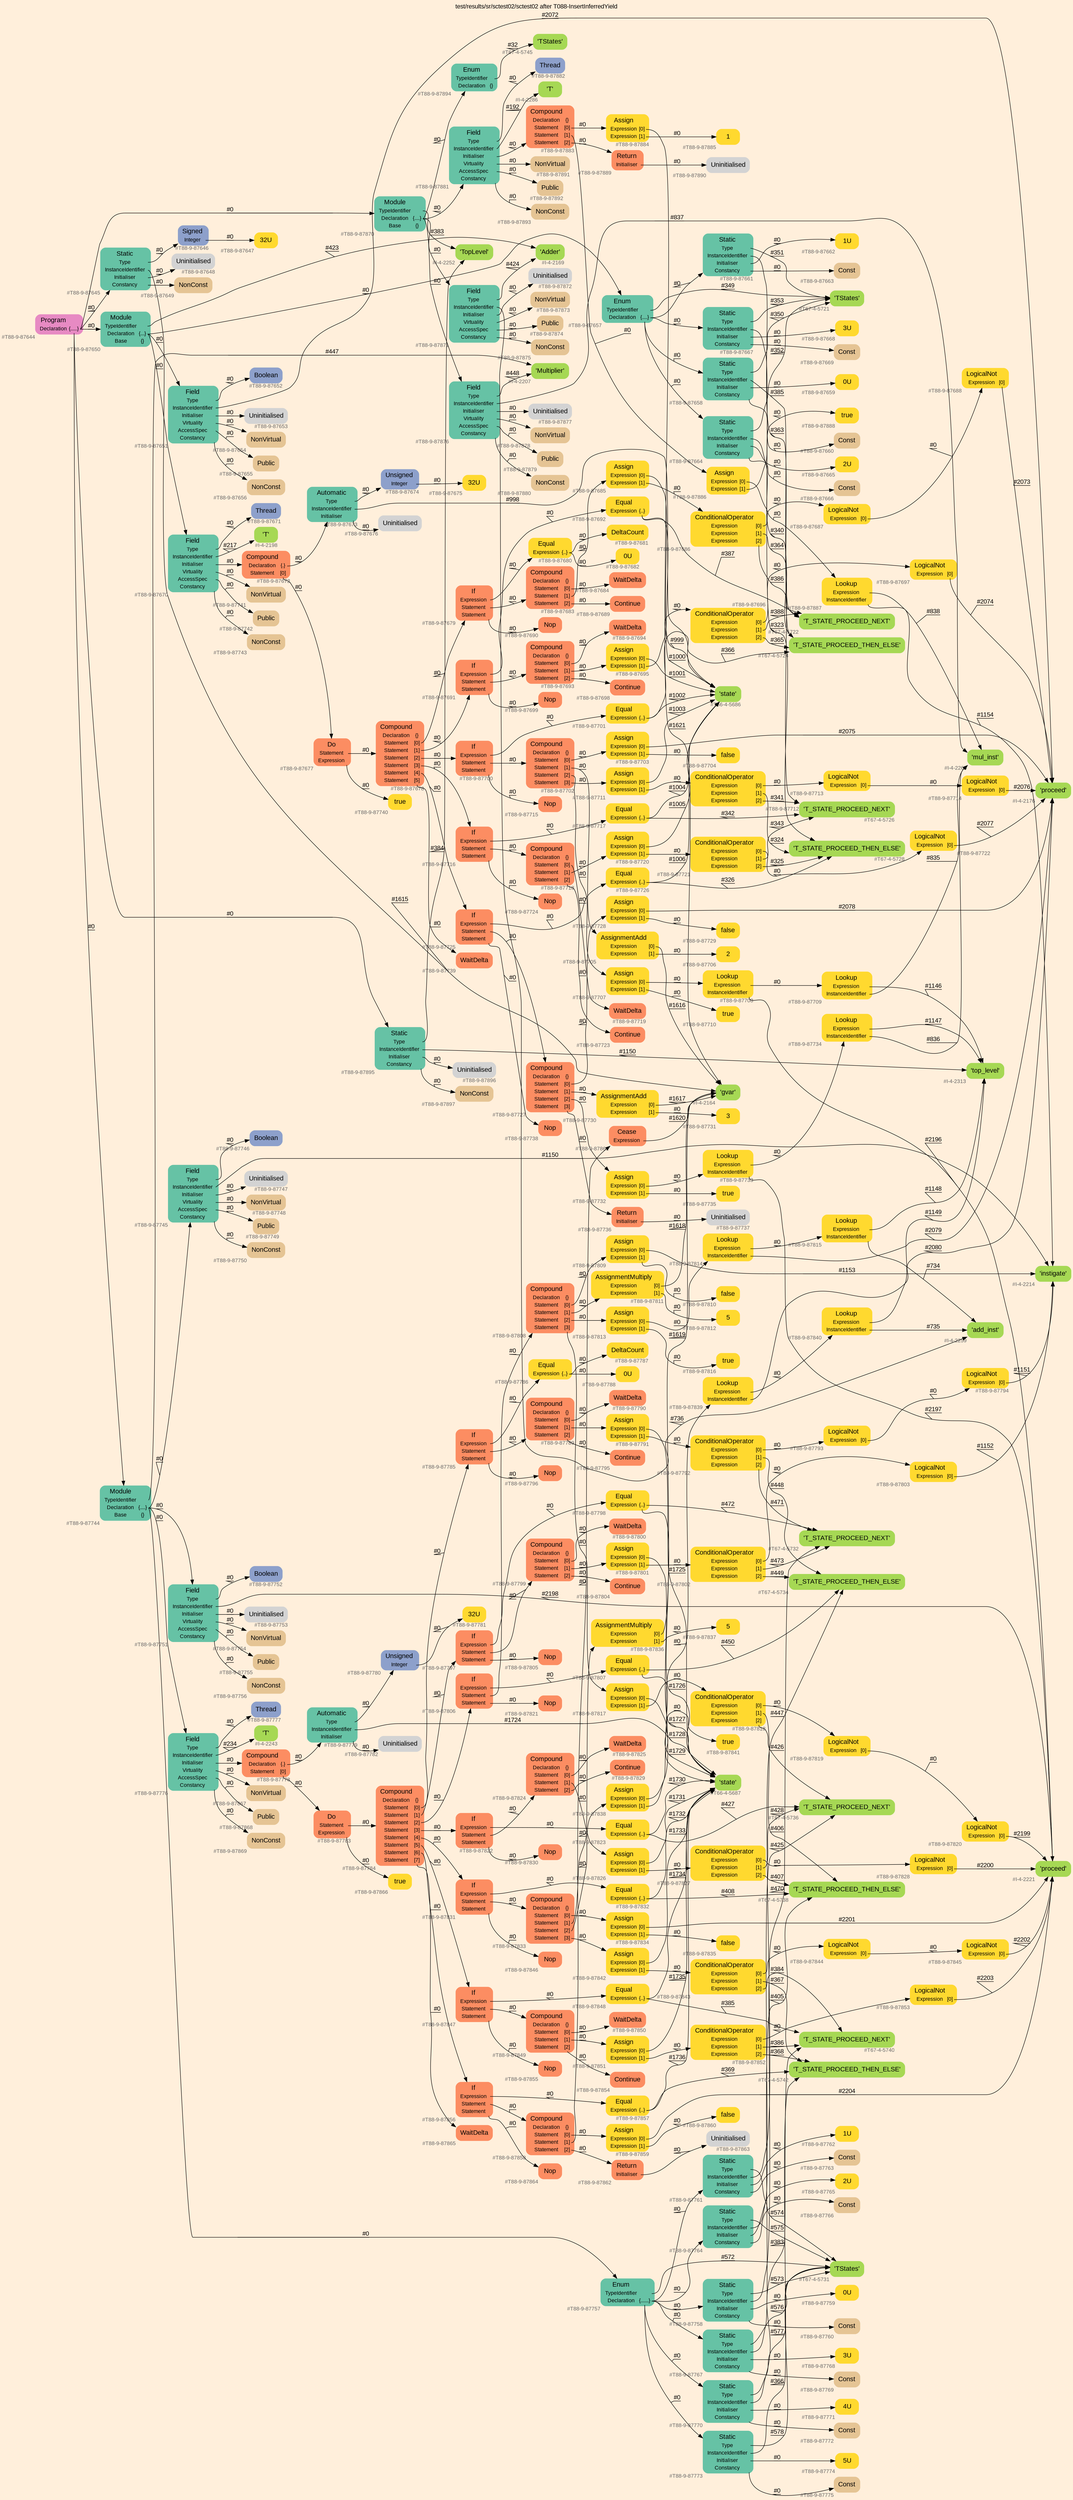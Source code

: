 digraph "test/results/sr/sctest02/sctest02 after T088-InsertInferredYield" {
label = "test/results/sr/sctest02/sctest02 after T088-InsertInferredYield"
labelloc = t
graph [
    rankdir = "LR"
    ranksep = 0.3
    bgcolor = antiquewhite1
    color = black
    fontcolor = black
    fontname = "Arial"
];
node [
    fontname = "Arial"
];
edge [
    fontname = "Arial"
];

// -------------------- node figure --------------------
// -------- block #T88-9-87644 ----------
"#T88-9-87644" [
    fillcolor = "/set28/4"
    xlabel = "#T88-9-87644"
    fontsize = "12"
    fontcolor = grey40
    shape = "plaintext"
    label = <<TABLE BORDER="0" CELLBORDER="0" CELLSPACING="0">
     <TR><TD><FONT COLOR="black" POINT-SIZE="15">Program</FONT></TD></TR>
     <TR><TD><FONT COLOR="black" POINT-SIZE="12">Declaration</FONT></TD><TD PORT="port0"><FONT COLOR="black" POINT-SIZE="12">{.....}</FONT></TD></TR>
    </TABLE>>
    style = "rounded,filled"
];

// -------- block #T88-9-87645 ----------
"#T88-9-87645" [
    fillcolor = "/set28/1"
    xlabel = "#T88-9-87645"
    fontsize = "12"
    fontcolor = grey40
    shape = "plaintext"
    label = <<TABLE BORDER="0" CELLBORDER="0" CELLSPACING="0">
     <TR><TD><FONT COLOR="black" POINT-SIZE="15">Static</FONT></TD></TR>
     <TR><TD><FONT COLOR="black" POINT-SIZE="12">Type</FONT></TD><TD PORT="port0"></TD></TR>
     <TR><TD><FONT COLOR="black" POINT-SIZE="12">InstanceIdentifier</FONT></TD><TD PORT="port1"></TD></TR>
     <TR><TD><FONT COLOR="black" POINT-SIZE="12">Initialiser</FONT></TD><TD PORT="port2"></TD></TR>
     <TR><TD><FONT COLOR="black" POINT-SIZE="12">Constancy</FONT></TD><TD PORT="port3"></TD></TR>
    </TABLE>>
    style = "rounded,filled"
];

// -------- block #T88-9-87646 ----------
"#T88-9-87646" [
    fillcolor = "/set28/3"
    xlabel = "#T88-9-87646"
    fontsize = "12"
    fontcolor = grey40
    shape = "plaintext"
    label = <<TABLE BORDER="0" CELLBORDER="0" CELLSPACING="0">
     <TR><TD><FONT COLOR="black" POINT-SIZE="15">Signed</FONT></TD></TR>
     <TR><TD><FONT COLOR="black" POINT-SIZE="12">Integer</FONT></TD><TD PORT="port0"></TD></TR>
    </TABLE>>
    style = "rounded,filled"
];

// -------- block #T88-9-87647 ----------
"#T88-9-87647" [
    fillcolor = "/set28/6"
    xlabel = "#T88-9-87647"
    fontsize = "12"
    fontcolor = grey40
    shape = "plaintext"
    label = <<TABLE BORDER="0" CELLBORDER="0" CELLSPACING="0">
     <TR><TD><FONT COLOR="black" POINT-SIZE="15">32U</FONT></TD></TR>
    </TABLE>>
    style = "rounded,filled"
];

// -------- block #I-4-2164 ----------
"#I-4-2164" [
    fillcolor = "/set28/5"
    xlabel = "#I-4-2164"
    fontsize = "12"
    fontcolor = grey40
    shape = "plaintext"
    label = <<TABLE BORDER="0" CELLBORDER="0" CELLSPACING="0">
     <TR><TD><FONT COLOR="black" POINT-SIZE="15">'gvar'</FONT></TD></TR>
    </TABLE>>
    style = "rounded,filled"
];

// -------- block #T88-9-87648 ----------
"#T88-9-87648" [
    xlabel = "#T88-9-87648"
    fontsize = "12"
    fontcolor = grey40
    shape = "plaintext"
    label = <<TABLE BORDER="0" CELLBORDER="0" CELLSPACING="0">
     <TR><TD><FONT COLOR="black" POINT-SIZE="15">Uninitialised</FONT></TD></TR>
    </TABLE>>
    style = "rounded,filled"
];

// -------- block #T88-9-87649 ----------
"#T88-9-87649" [
    fillcolor = "/set28/7"
    xlabel = "#T88-9-87649"
    fontsize = "12"
    fontcolor = grey40
    shape = "plaintext"
    label = <<TABLE BORDER="0" CELLBORDER="0" CELLSPACING="0">
     <TR><TD><FONT COLOR="black" POINT-SIZE="15">NonConst</FONT></TD></TR>
    </TABLE>>
    style = "rounded,filled"
];

// -------- block #T88-9-87650 ----------
"#T88-9-87650" [
    fillcolor = "/set28/1"
    xlabel = "#T88-9-87650"
    fontsize = "12"
    fontcolor = grey40
    shape = "plaintext"
    label = <<TABLE BORDER="0" CELLBORDER="0" CELLSPACING="0">
     <TR><TD><FONT COLOR="black" POINT-SIZE="15">Module</FONT></TD></TR>
     <TR><TD><FONT COLOR="black" POINT-SIZE="12">TypeIdentifier</FONT></TD><TD PORT="port0"></TD></TR>
     <TR><TD><FONT COLOR="black" POINT-SIZE="12">Declaration</FONT></TD><TD PORT="port1"><FONT COLOR="black" POINT-SIZE="12">{...}</FONT></TD></TR>
     <TR><TD><FONT COLOR="black" POINT-SIZE="12">Base</FONT></TD><TD PORT="port2"><FONT COLOR="black" POINT-SIZE="12">{}</FONT></TD></TR>
    </TABLE>>
    style = "rounded,filled"
];

// -------- block #I-4-2169 ----------
"#I-4-2169" [
    fillcolor = "/set28/5"
    xlabel = "#I-4-2169"
    fontsize = "12"
    fontcolor = grey40
    shape = "plaintext"
    label = <<TABLE BORDER="0" CELLBORDER="0" CELLSPACING="0">
     <TR><TD><FONT COLOR="black" POINT-SIZE="15">'Adder'</FONT></TD></TR>
    </TABLE>>
    style = "rounded,filled"
];

// -------- block #T88-9-87651 ----------
"#T88-9-87651" [
    fillcolor = "/set28/1"
    xlabel = "#T88-9-87651"
    fontsize = "12"
    fontcolor = grey40
    shape = "plaintext"
    label = <<TABLE BORDER="0" CELLBORDER="0" CELLSPACING="0">
     <TR><TD><FONT COLOR="black" POINT-SIZE="15">Field</FONT></TD></TR>
     <TR><TD><FONT COLOR="black" POINT-SIZE="12">Type</FONT></TD><TD PORT="port0"></TD></TR>
     <TR><TD><FONT COLOR="black" POINT-SIZE="12">InstanceIdentifier</FONT></TD><TD PORT="port1"></TD></TR>
     <TR><TD><FONT COLOR="black" POINT-SIZE="12">Initialiser</FONT></TD><TD PORT="port2"></TD></TR>
     <TR><TD><FONT COLOR="black" POINT-SIZE="12">Virtuality</FONT></TD><TD PORT="port3"></TD></TR>
     <TR><TD><FONT COLOR="black" POINT-SIZE="12">AccessSpec</FONT></TD><TD PORT="port4"></TD></TR>
     <TR><TD><FONT COLOR="black" POINT-SIZE="12">Constancy</FONT></TD><TD PORT="port5"></TD></TR>
    </TABLE>>
    style = "rounded,filled"
];

// -------- block #T88-9-87652 ----------
"#T88-9-87652" [
    fillcolor = "/set28/3"
    xlabel = "#T88-9-87652"
    fontsize = "12"
    fontcolor = grey40
    shape = "plaintext"
    label = <<TABLE BORDER="0" CELLBORDER="0" CELLSPACING="0">
     <TR><TD><FONT COLOR="black" POINT-SIZE="15">Boolean</FONT></TD></TR>
    </TABLE>>
    style = "rounded,filled"
];

// -------- block #I-4-2176 ----------
"#I-4-2176" [
    fillcolor = "/set28/5"
    xlabel = "#I-4-2176"
    fontsize = "12"
    fontcolor = grey40
    shape = "plaintext"
    label = <<TABLE BORDER="0" CELLBORDER="0" CELLSPACING="0">
     <TR><TD><FONT COLOR="black" POINT-SIZE="15">'proceed'</FONT></TD></TR>
    </TABLE>>
    style = "rounded,filled"
];

// -------- block #T88-9-87653 ----------
"#T88-9-87653" [
    xlabel = "#T88-9-87653"
    fontsize = "12"
    fontcolor = grey40
    shape = "plaintext"
    label = <<TABLE BORDER="0" CELLBORDER="0" CELLSPACING="0">
     <TR><TD><FONT COLOR="black" POINT-SIZE="15">Uninitialised</FONT></TD></TR>
    </TABLE>>
    style = "rounded,filled"
];

// -------- block #T88-9-87654 ----------
"#T88-9-87654" [
    fillcolor = "/set28/7"
    xlabel = "#T88-9-87654"
    fontsize = "12"
    fontcolor = grey40
    shape = "plaintext"
    label = <<TABLE BORDER="0" CELLBORDER="0" CELLSPACING="0">
     <TR><TD><FONT COLOR="black" POINT-SIZE="15">NonVirtual</FONT></TD></TR>
    </TABLE>>
    style = "rounded,filled"
];

// -------- block #T88-9-87655 ----------
"#T88-9-87655" [
    fillcolor = "/set28/7"
    xlabel = "#T88-9-87655"
    fontsize = "12"
    fontcolor = grey40
    shape = "plaintext"
    label = <<TABLE BORDER="0" CELLBORDER="0" CELLSPACING="0">
     <TR><TD><FONT COLOR="black" POINT-SIZE="15">Public</FONT></TD></TR>
    </TABLE>>
    style = "rounded,filled"
];

// -------- block #T88-9-87656 ----------
"#T88-9-87656" [
    fillcolor = "/set28/7"
    xlabel = "#T88-9-87656"
    fontsize = "12"
    fontcolor = grey40
    shape = "plaintext"
    label = <<TABLE BORDER="0" CELLBORDER="0" CELLSPACING="0">
     <TR><TD><FONT COLOR="black" POINT-SIZE="15">NonConst</FONT></TD></TR>
    </TABLE>>
    style = "rounded,filled"
];

// -------- block #T88-9-87657 ----------
"#T88-9-87657" [
    fillcolor = "/set28/1"
    xlabel = "#T88-9-87657"
    fontsize = "12"
    fontcolor = grey40
    shape = "plaintext"
    label = <<TABLE BORDER="0" CELLBORDER="0" CELLSPACING="0">
     <TR><TD><FONT COLOR="black" POINT-SIZE="15">Enum</FONT></TD></TR>
     <TR><TD><FONT COLOR="black" POINT-SIZE="12">TypeIdentifier</FONT></TD><TD PORT="port0"></TD></TR>
     <TR><TD><FONT COLOR="black" POINT-SIZE="12">Declaration</FONT></TD><TD PORT="port1"><FONT COLOR="black" POINT-SIZE="12">{....}</FONT></TD></TR>
    </TABLE>>
    style = "rounded,filled"
];

// -------- block #T67-4-5721 ----------
"#T67-4-5721" [
    fillcolor = "/set28/5"
    xlabel = "#T67-4-5721"
    fontsize = "12"
    fontcolor = grey40
    shape = "plaintext"
    label = <<TABLE BORDER="0" CELLBORDER="0" CELLSPACING="0">
     <TR><TD><FONT COLOR="black" POINT-SIZE="15">'TStates'</FONT></TD></TR>
    </TABLE>>
    style = "rounded,filled"
];

// -------- block #T88-9-87658 ----------
"#T88-9-87658" [
    fillcolor = "/set28/1"
    xlabel = "#T88-9-87658"
    fontsize = "12"
    fontcolor = grey40
    shape = "plaintext"
    label = <<TABLE BORDER="0" CELLBORDER="0" CELLSPACING="0">
     <TR><TD><FONT COLOR="black" POINT-SIZE="15">Static</FONT></TD></TR>
     <TR><TD><FONT COLOR="black" POINT-SIZE="12">Type</FONT></TD><TD PORT="port0"></TD></TR>
     <TR><TD><FONT COLOR="black" POINT-SIZE="12">InstanceIdentifier</FONT></TD><TD PORT="port1"></TD></TR>
     <TR><TD><FONT COLOR="black" POINT-SIZE="12">Initialiser</FONT></TD><TD PORT="port2"></TD></TR>
     <TR><TD><FONT COLOR="black" POINT-SIZE="12">Constancy</FONT></TD><TD PORT="port3"></TD></TR>
    </TABLE>>
    style = "rounded,filled"
];

// -------- block #T67-4-5722 ----------
"#T67-4-5722" [
    fillcolor = "/set28/5"
    xlabel = "#T67-4-5722"
    fontsize = "12"
    fontcolor = grey40
    shape = "plaintext"
    label = <<TABLE BORDER="0" CELLBORDER="0" CELLSPACING="0">
     <TR><TD><FONT COLOR="black" POINT-SIZE="15">'T_STATE_PROCEED_NEXT'</FONT></TD></TR>
    </TABLE>>
    style = "rounded,filled"
];

// -------- block #T88-9-87659 ----------
"#T88-9-87659" [
    fillcolor = "/set28/6"
    xlabel = "#T88-9-87659"
    fontsize = "12"
    fontcolor = grey40
    shape = "plaintext"
    label = <<TABLE BORDER="0" CELLBORDER="0" CELLSPACING="0">
     <TR><TD><FONT COLOR="black" POINT-SIZE="15">0U</FONT></TD></TR>
    </TABLE>>
    style = "rounded,filled"
];

// -------- block #T88-9-87660 ----------
"#T88-9-87660" [
    fillcolor = "/set28/7"
    xlabel = "#T88-9-87660"
    fontsize = "12"
    fontcolor = grey40
    shape = "plaintext"
    label = <<TABLE BORDER="0" CELLBORDER="0" CELLSPACING="0">
     <TR><TD><FONT COLOR="black" POINT-SIZE="15">Const</FONT></TD></TR>
    </TABLE>>
    style = "rounded,filled"
];

// -------- block #T88-9-87661 ----------
"#T88-9-87661" [
    fillcolor = "/set28/1"
    xlabel = "#T88-9-87661"
    fontsize = "12"
    fontcolor = grey40
    shape = "plaintext"
    label = <<TABLE BORDER="0" CELLBORDER="0" CELLSPACING="0">
     <TR><TD><FONT COLOR="black" POINT-SIZE="15">Static</FONT></TD></TR>
     <TR><TD><FONT COLOR="black" POINT-SIZE="12">Type</FONT></TD><TD PORT="port0"></TD></TR>
     <TR><TD><FONT COLOR="black" POINT-SIZE="12">InstanceIdentifier</FONT></TD><TD PORT="port1"></TD></TR>
     <TR><TD><FONT COLOR="black" POINT-SIZE="12">Initialiser</FONT></TD><TD PORT="port2"></TD></TR>
     <TR><TD><FONT COLOR="black" POINT-SIZE="12">Constancy</FONT></TD><TD PORT="port3"></TD></TR>
    </TABLE>>
    style = "rounded,filled"
];

// -------- block #T67-4-5724 ----------
"#T67-4-5724" [
    fillcolor = "/set28/5"
    xlabel = "#T67-4-5724"
    fontsize = "12"
    fontcolor = grey40
    shape = "plaintext"
    label = <<TABLE BORDER="0" CELLBORDER="0" CELLSPACING="0">
     <TR><TD><FONT COLOR="black" POINT-SIZE="15">'T_STATE_PROCEED_THEN_ELSE'</FONT></TD></TR>
    </TABLE>>
    style = "rounded,filled"
];

// -------- block #T88-9-87662 ----------
"#T88-9-87662" [
    fillcolor = "/set28/6"
    xlabel = "#T88-9-87662"
    fontsize = "12"
    fontcolor = grey40
    shape = "plaintext"
    label = <<TABLE BORDER="0" CELLBORDER="0" CELLSPACING="0">
     <TR><TD><FONT COLOR="black" POINT-SIZE="15">1U</FONT></TD></TR>
    </TABLE>>
    style = "rounded,filled"
];

// -------- block #T88-9-87663 ----------
"#T88-9-87663" [
    fillcolor = "/set28/7"
    xlabel = "#T88-9-87663"
    fontsize = "12"
    fontcolor = grey40
    shape = "plaintext"
    label = <<TABLE BORDER="0" CELLBORDER="0" CELLSPACING="0">
     <TR><TD><FONT COLOR="black" POINT-SIZE="15">Const</FONT></TD></TR>
    </TABLE>>
    style = "rounded,filled"
];

// -------- block #T88-9-87664 ----------
"#T88-9-87664" [
    fillcolor = "/set28/1"
    xlabel = "#T88-9-87664"
    fontsize = "12"
    fontcolor = grey40
    shape = "plaintext"
    label = <<TABLE BORDER="0" CELLBORDER="0" CELLSPACING="0">
     <TR><TD><FONT COLOR="black" POINT-SIZE="15">Static</FONT></TD></TR>
     <TR><TD><FONT COLOR="black" POINT-SIZE="12">Type</FONT></TD><TD PORT="port0"></TD></TR>
     <TR><TD><FONT COLOR="black" POINT-SIZE="12">InstanceIdentifier</FONT></TD><TD PORT="port1"></TD></TR>
     <TR><TD><FONT COLOR="black" POINT-SIZE="12">Initialiser</FONT></TD><TD PORT="port2"></TD></TR>
     <TR><TD><FONT COLOR="black" POINT-SIZE="12">Constancy</FONT></TD><TD PORT="port3"></TD></TR>
    </TABLE>>
    style = "rounded,filled"
];

// -------- block #T67-4-5726 ----------
"#T67-4-5726" [
    fillcolor = "/set28/5"
    xlabel = "#T67-4-5726"
    fontsize = "12"
    fontcolor = grey40
    shape = "plaintext"
    label = <<TABLE BORDER="0" CELLBORDER="0" CELLSPACING="0">
     <TR><TD><FONT COLOR="black" POINT-SIZE="15">'T_STATE_PROCEED_NEXT'</FONT></TD></TR>
    </TABLE>>
    style = "rounded,filled"
];

// -------- block #T88-9-87665 ----------
"#T88-9-87665" [
    fillcolor = "/set28/6"
    xlabel = "#T88-9-87665"
    fontsize = "12"
    fontcolor = grey40
    shape = "plaintext"
    label = <<TABLE BORDER="0" CELLBORDER="0" CELLSPACING="0">
     <TR><TD><FONT COLOR="black" POINT-SIZE="15">2U</FONT></TD></TR>
    </TABLE>>
    style = "rounded,filled"
];

// -------- block #T88-9-87666 ----------
"#T88-9-87666" [
    fillcolor = "/set28/7"
    xlabel = "#T88-9-87666"
    fontsize = "12"
    fontcolor = grey40
    shape = "plaintext"
    label = <<TABLE BORDER="0" CELLBORDER="0" CELLSPACING="0">
     <TR><TD><FONT COLOR="black" POINT-SIZE="15">Const</FONT></TD></TR>
    </TABLE>>
    style = "rounded,filled"
];

// -------- block #T88-9-87667 ----------
"#T88-9-87667" [
    fillcolor = "/set28/1"
    xlabel = "#T88-9-87667"
    fontsize = "12"
    fontcolor = grey40
    shape = "plaintext"
    label = <<TABLE BORDER="0" CELLBORDER="0" CELLSPACING="0">
     <TR><TD><FONT COLOR="black" POINT-SIZE="15">Static</FONT></TD></TR>
     <TR><TD><FONT COLOR="black" POINT-SIZE="12">Type</FONT></TD><TD PORT="port0"></TD></TR>
     <TR><TD><FONT COLOR="black" POINT-SIZE="12">InstanceIdentifier</FONT></TD><TD PORT="port1"></TD></TR>
     <TR><TD><FONT COLOR="black" POINT-SIZE="12">Initialiser</FONT></TD><TD PORT="port2"></TD></TR>
     <TR><TD><FONT COLOR="black" POINT-SIZE="12">Constancy</FONT></TD><TD PORT="port3"></TD></TR>
    </TABLE>>
    style = "rounded,filled"
];

// -------- block #T67-4-5728 ----------
"#T67-4-5728" [
    fillcolor = "/set28/5"
    xlabel = "#T67-4-5728"
    fontsize = "12"
    fontcolor = grey40
    shape = "plaintext"
    label = <<TABLE BORDER="0" CELLBORDER="0" CELLSPACING="0">
     <TR><TD><FONT COLOR="black" POINT-SIZE="15">'T_STATE_PROCEED_THEN_ELSE'</FONT></TD></TR>
    </TABLE>>
    style = "rounded,filled"
];

// -------- block #T88-9-87668 ----------
"#T88-9-87668" [
    fillcolor = "/set28/6"
    xlabel = "#T88-9-87668"
    fontsize = "12"
    fontcolor = grey40
    shape = "plaintext"
    label = <<TABLE BORDER="0" CELLBORDER="0" CELLSPACING="0">
     <TR><TD><FONT COLOR="black" POINT-SIZE="15">3U</FONT></TD></TR>
    </TABLE>>
    style = "rounded,filled"
];

// -------- block #T88-9-87669 ----------
"#T88-9-87669" [
    fillcolor = "/set28/7"
    xlabel = "#T88-9-87669"
    fontsize = "12"
    fontcolor = grey40
    shape = "plaintext"
    label = <<TABLE BORDER="0" CELLBORDER="0" CELLSPACING="0">
     <TR><TD><FONT COLOR="black" POINT-SIZE="15">Const</FONT></TD></TR>
    </TABLE>>
    style = "rounded,filled"
];

// -------- block #T88-9-87670 ----------
"#T88-9-87670" [
    fillcolor = "/set28/1"
    xlabel = "#T88-9-87670"
    fontsize = "12"
    fontcolor = grey40
    shape = "plaintext"
    label = <<TABLE BORDER="0" CELLBORDER="0" CELLSPACING="0">
     <TR><TD><FONT COLOR="black" POINT-SIZE="15">Field</FONT></TD></TR>
     <TR><TD><FONT COLOR="black" POINT-SIZE="12">Type</FONT></TD><TD PORT="port0"></TD></TR>
     <TR><TD><FONT COLOR="black" POINT-SIZE="12">InstanceIdentifier</FONT></TD><TD PORT="port1"></TD></TR>
     <TR><TD><FONT COLOR="black" POINT-SIZE="12">Initialiser</FONT></TD><TD PORT="port2"></TD></TR>
     <TR><TD><FONT COLOR="black" POINT-SIZE="12">Virtuality</FONT></TD><TD PORT="port3"></TD></TR>
     <TR><TD><FONT COLOR="black" POINT-SIZE="12">AccessSpec</FONT></TD><TD PORT="port4"></TD></TR>
     <TR><TD><FONT COLOR="black" POINT-SIZE="12">Constancy</FONT></TD><TD PORT="port5"></TD></TR>
    </TABLE>>
    style = "rounded,filled"
];

// -------- block #T88-9-87671 ----------
"#T88-9-87671" [
    fillcolor = "/set28/3"
    xlabel = "#T88-9-87671"
    fontsize = "12"
    fontcolor = grey40
    shape = "plaintext"
    label = <<TABLE BORDER="0" CELLBORDER="0" CELLSPACING="0">
     <TR><TD><FONT COLOR="black" POINT-SIZE="15">Thread</FONT></TD></TR>
    </TABLE>>
    style = "rounded,filled"
];

// -------- block #I-4-2198 ----------
"#I-4-2198" [
    fillcolor = "/set28/5"
    xlabel = "#I-4-2198"
    fontsize = "12"
    fontcolor = grey40
    shape = "plaintext"
    label = <<TABLE BORDER="0" CELLBORDER="0" CELLSPACING="0">
     <TR><TD><FONT COLOR="black" POINT-SIZE="15">'T'</FONT></TD></TR>
    </TABLE>>
    style = "rounded,filled"
];

// -------- block #T88-9-87672 ----------
"#T88-9-87672" [
    fillcolor = "/set28/2"
    xlabel = "#T88-9-87672"
    fontsize = "12"
    fontcolor = grey40
    shape = "plaintext"
    label = <<TABLE BORDER="0" CELLBORDER="0" CELLSPACING="0">
     <TR><TD><FONT COLOR="black" POINT-SIZE="15">Compound</FONT></TD></TR>
     <TR><TD><FONT COLOR="black" POINT-SIZE="12">Declaration</FONT></TD><TD PORT="port0"><FONT COLOR="black" POINT-SIZE="12">{.}</FONT></TD></TR>
     <TR><TD><FONT COLOR="black" POINT-SIZE="12">Statement</FONT></TD><TD PORT="port1"><FONT COLOR="black" POINT-SIZE="12">[0]</FONT></TD></TR>
    </TABLE>>
    style = "rounded,filled"
];

// -------- block #T88-9-87673 ----------
"#T88-9-87673" [
    fillcolor = "/set28/1"
    xlabel = "#T88-9-87673"
    fontsize = "12"
    fontcolor = grey40
    shape = "plaintext"
    label = <<TABLE BORDER="0" CELLBORDER="0" CELLSPACING="0">
     <TR><TD><FONT COLOR="black" POINT-SIZE="15">Automatic</FONT></TD></TR>
     <TR><TD><FONT COLOR="black" POINT-SIZE="12">Type</FONT></TD><TD PORT="port0"></TD></TR>
     <TR><TD><FONT COLOR="black" POINT-SIZE="12">InstanceIdentifier</FONT></TD><TD PORT="port1"></TD></TR>
     <TR><TD><FONT COLOR="black" POINT-SIZE="12">Initialiser</FONT></TD><TD PORT="port2"></TD></TR>
    </TABLE>>
    style = "rounded,filled"
];

// -------- block #T88-9-87674 ----------
"#T88-9-87674" [
    fillcolor = "/set28/3"
    xlabel = "#T88-9-87674"
    fontsize = "12"
    fontcolor = grey40
    shape = "plaintext"
    label = <<TABLE BORDER="0" CELLBORDER="0" CELLSPACING="0">
     <TR><TD><FONT COLOR="black" POINT-SIZE="15">Unsigned</FONT></TD></TR>
     <TR><TD><FONT COLOR="black" POINT-SIZE="12">Integer</FONT></TD><TD PORT="port0"></TD></TR>
    </TABLE>>
    style = "rounded,filled"
];

// -------- block #T88-9-87675 ----------
"#T88-9-87675" [
    fillcolor = "/set28/6"
    xlabel = "#T88-9-87675"
    fontsize = "12"
    fontcolor = grey40
    shape = "plaintext"
    label = <<TABLE BORDER="0" CELLBORDER="0" CELLSPACING="0">
     <TR><TD><FONT COLOR="black" POINT-SIZE="15">32U</FONT></TD></TR>
    </TABLE>>
    style = "rounded,filled"
];

// -------- block #T66-4-5686 ----------
"#T66-4-5686" [
    fillcolor = "/set28/5"
    xlabel = "#T66-4-5686"
    fontsize = "12"
    fontcolor = grey40
    shape = "plaintext"
    label = <<TABLE BORDER="0" CELLBORDER="0" CELLSPACING="0">
     <TR><TD><FONT COLOR="black" POINT-SIZE="15">'state'</FONT></TD></TR>
    </TABLE>>
    style = "rounded,filled"
];

// -------- block #T88-9-87676 ----------
"#T88-9-87676" [
    xlabel = "#T88-9-87676"
    fontsize = "12"
    fontcolor = grey40
    shape = "plaintext"
    label = <<TABLE BORDER="0" CELLBORDER="0" CELLSPACING="0">
     <TR><TD><FONT COLOR="black" POINT-SIZE="15">Uninitialised</FONT></TD></TR>
    </TABLE>>
    style = "rounded,filled"
];

// -------- block #T88-9-87677 ----------
"#T88-9-87677" [
    fillcolor = "/set28/2"
    xlabel = "#T88-9-87677"
    fontsize = "12"
    fontcolor = grey40
    shape = "plaintext"
    label = <<TABLE BORDER="0" CELLBORDER="0" CELLSPACING="0">
     <TR><TD><FONT COLOR="black" POINT-SIZE="15">Do</FONT></TD></TR>
     <TR><TD><FONT COLOR="black" POINT-SIZE="12">Statement</FONT></TD><TD PORT="port0"></TD></TR>
     <TR><TD><FONT COLOR="black" POINT-SIZE="12">Expression</FONT></TD><TD PORT="port1"></TD></TR>
    </TABLE>>
    style = "rounded,filled"
];

// -------- block #T88-9-87678 ----------
"#T88-9-87678" [
    fillcolor = "/set28/2"
    xlabel = "#T88-9-87678"
    fontsize = "12"
    fontcolor = grey40
    shape = "plaintext"
    label = <<TABLE BORDER="0" CELLBORDER="0" CELLSPACING="0">
     <TR><TD><FONT COLOR="black" POINT-SIZE="15">Compound</FONT></TD></TR>
     <TR><TD><FONT COLOR="black" POINT-SIZE="12">Declaration</FONT></TD><TD PORT="port0"><FONT COLOR="black" POINT-SIZE="12">{}</FONT></TD></TR>
     <TR><TD><FONT COLOR="black" POINT-SIZE="12">Statement</FONT></TD><TD PORT="port1"><FONT COLOR="black" POINT-SIZE="12">[0]</FONT></TD></TR>
     <TR><TD><FONT COLOR="black" POINT-SIZE="12">Statement</FONT></TD><TD PORT="port2"><FONT COLOR="black" POINT-SIZE="12">[1]</FONT></TD></TR>
     <TR><TD><FONT COLOR="black" POINT-SIZE="12">Statement</FONT></TD><TD PORT="port3"><FONT COLOR="black" POINT-SIZE="12">[2]</FONT></TD></TR>
     <TR><TD><FONT COLOR="black" POINT-SIZE="12">Statement</FONT></TD><TD PORT="port4"><FONT COLOR="black" POINT-SIZE="12">[3]</FONT></TD></TR>
     <TR><TD><FONT COLOR="black" POINT-SIZE="12">Statement</FONT></TD><TD PORT="port5"><FONT COLOR="black" POINT-SIZE="12">[4]</FONT></TD></TR>
     <TR><TD><FONT COLOR="black" POINT-SIZE="12">Statement</FONT></TD><TD PORT="port6"><FONT COLOR="black" POINT-SIZE="12">[5]</FONT></TD></TR>
    </TABLE>>
    style = "rounded,filled"
];

// -------- block #T88-9-87679 ----------
"#T88-9-87679" [
    fillcolor = "/set28/2"
    xlabel = "#T88-9-87679"
    fontsize = "12"
    fontcolor = grey40
    shape = "plaintext"
    label = <<TABLE BORDER="0" CELLBORDER="0" CELLSPACING="0">
     <TR><TD><FONT COLOR="black" POINT-SIZE="15">If</FONT></TD></TR>
     <TR><TD><FONT COLOR="black" POINT-SIZE="12">Expression</FONT></TD><TD PORT="port0"></TD></TR>
     <TR><TD><FONT COLOR="black" POINT-SIZE="12">Statement</FONT></TD><TD PORT="port1"></TD></TR>
     <TR><TD><FONT COLOR="black" POINT-SIZE="12">Statement</FONT></TD><TD PORT="port2"></TD></TR>
    </TABLE>>
    style = "rounded,filled"
];

// -------- block #T88-9-87680 ----------
"#T88-9-87680" [
    fillcolor = "/set28/6"
    xlabel = "#T88-9-87680"
    fontsize = "12"
    fontcolor = grey40
    shape = "plaintext"
    label = <<TABLE BORDER="0" CELLBORDER="0" CELLSPACING="0">
     <TR><TD><FONT COLOR="black" POINT-SIZE="15">Equal</FONT></TD></TR>
     <TR><TD><FONT COLOR="black" POINT-SIZE="12">Expression</FONT></TD><TD PORT="port0"><FONT COLOR="black" POINT-SIZE="12">{..}</FONT></TD></TR>
    </TABLE>>
    style = "rounded,filled"
];

// -------- block #T88-9-87681 ----------
"#T88-9-87681" [
    fillcolor = "/set28/6"
    xlabel = "#T88-9-87681"
    fontsize = "12"
    fontcolor = grey40
    shape = "plaintext"
    label = <<TABLE BORDER="0" CELLBORDER="0" CELLSPACING="0">
     <TR><TD><FONT COLOR="black" POINT-SIZE="15">DeltaCount</FONT></TD></TR>
    </TABLE>>
    style = "rounded,filled"
];

// -------- block #T88-9-87682 ----------
"#T88-9-87682" [
    fillcolor = "/set28/6"
    xlabel = "#T88-9-87682"
    fontsize = "12"
    fontcolor = grey40
    shape = "plaintext"
    label = <<TABLE BORDER="0" CELLBORDER="0" CELLSPACING="0">
     <TR><TD><FONT COLOR="black" POINT-SIZE="15">0U</FONT></TD></TR>
    </TABLE>>
    style = "rounded,filled"
];

// -------- block #T88-9-87683 ----------
"#T88-9-87683" [
    fillcolor = "/set28/2"
    xlabel = "#T88-9-87683"
    fontsize = "12"
    fontcolor = grey40
    shape = "plaintext"
    label = <<TABLE BORDER="0" CELLBORDER="0" CELLSPACING="0">
     <TR><TD><FONT COLOR="black" POINT-SIZE="15">Compound</FONT></TD></TR>
     <TR><TD><FONT COLOR="black" POINT-SIZE="12">Declaration</FONT></TD><TD PORT="port0"><FONT COLOR="black" POINT-SIZE="12">{}</FONT></TD></TR>
     <TR><TD><FONT COLOR="black" POINT-SIZE="12">Statement</FONT></TD><TD PORT="port1"><FONT COLOR="black" POINT-SIZE="12">[0]</FONT></TD></TR>
     <TR><TD><FONT COLOR="black" POINT-SIZE="12">Statement</FONT></TD><TD PORT="port2"><FONT COLOR="black" POINT-SIZE="12">[1]</FONT></TD></TR>
     <TR><TD><FONT COLOR="black" POINT-SIZE="12">Statement</FONT></TD><TD PORT="port3"><FONT COLOR="black" POINT-SIZE="12">[2]</FONT></TD></TR>
    </TABLE>>
    style = "rounded,filled"
];

// -------- block #T88-9-87684 ----------
"#T88-9-87684" [
    fillcolor = "/set28/2"
    xlabel = "#T88-9-87684"
    fontsize = "12"
    fontcolor = grey40
    shape = "plaintext"
    label = <<TABLE BORDER="0" CELLBORDER="0" CELLSPACING="0">
     <TR><TD><FONT COLOR="black" POINT-SIZE="15">WaitDelta</FONT></TD></TR>
    </TABLE>>
    style = "rounded,filled"
];

// -------- block #T88-9-87685 ----------
"#T88-9-87685" [
    fillcolor = "/set28/6"
    xlabel = "#T88-9-87685"
    fontsize = "12"
    fontcolor = grey40
    shape = "plaintext"
    label = <<TABLE BORDER="0" CELLBORDER="0" CELLSPACING="0">
     <TR><TD><FONT COLOR="black" POINT-SIZE="15">Assign</FONT></TD></TR>
     <TR><TD><FONT COLOR="black" POINT-SIZE="12">Expression</FONT></TD><TD PORT="port0"><FONT COLOR="black" POINT-SIZE="12">[0]</FONT></TD></TR>
     <TR><TD><FONT COLOR="black" POINT-SIZE="12">Expression</FONT></TD><TD PORT="port1"><FONT COLOR="black" POINT-SIZE="12">[1]</FONT></TD></TR>
    </TABLE>>
    style = "rounded,filled"
];

// -------- block #T88-9-87686 ----------
"#T88-9-87686" [
    fillcolor = "/set28/6"
    xlabel = "#T88-9-87686"
    fontsize = "12"
    fontcolor = grey40
    shape = "plaintext"
    label = <<TABLE BORDER="0" CELLBORDER="0" CELLSPACING="0">
     <TR><TD><FONT COLOR="black" POINT-SIZE="15">ConditionalOperator</FONT></TD></TR>
     <TR><TD><FONT COLOR="black" POINT-SIZE="12">Expression</FONT></TD><TD PORT="port0"><FONT COLOR="black" POINT-SIZE="12">[0]</FONT></TD></TR>
     <TR><TD><FONT COLOR="black" POINT-SIZE="12">Expression</FONT></TD><TD PORT="port1"><FONT COLOR="black" POINT-SIZE="12">[1]</FONT></TD></TR>
     <TR><TD><FONT COLOR="black" POINT-SIZE="12">Expression</FONT></TD><TD PORT="port2"><FONT COLOR="black" POINT-SIZE="12">[2]</FONT></TD></TR>
    </TABLE>>
    style = "rounded,filled"
];

// -------- block #T88-9-87687 ----------
"#T88-9-87687" [
    fillcolor = "/set28/6"
    xlabel = "#T88-9-87687"
    fontsize = "12"
    fontcolor = grey40
    shape = "plaintext"
    label = <<TABLE BORDER="0" CELLBORDER="0" CELLSPACING="0">
     <TR><TD><FONT COLOR="black" POINT-SIZE="15">LogicalNot</FONT></TD></TR>
     <TR><TD><FONT COLOR="black" POINT-SIZE="12">Expression</FONT></TD><TD PORT="port0"><FONT COLOR="black" POINT-SIZE="12">[0]</FONT></TD></TR>
    </TABLE>>
    style = "rounded,filled"
];

// -------- block #T88-9-87688 ----------
"#T88-9-87688" [
    fillcolor = "/set28/6"
    xlabel = "#T88-9-87688"
    fontsize = "12"
    fontcolor = grey40
    shape = "plaintext"
    label = <<TABLE BORDER="0" CELLBORDER="0" CELLSPACING="0">
     <TR><TD><FONT COLOR="black" POINT-SIZE="15">LogicalNot</FONT></TD></TR>
     <TR><TD><FONT COLOR="black" POINT-SIZE="12">Expression</FONT></TD><TD PORT="port0"><FONT COLOR="black" POINT-SIZE="12">[0]</FONT></TD></TR>
    </TABLE>>
    style = "rounded,filled"
];

// -------- block #T88-9-87689 ----------
"#T88-9-87689" [
    fillcolor = "/set28/2"
    xlabel = "#T88-9-87689"
    fontsize = "12"
    fontcolor = grey40
    shape = "plaintext"
    label = <<TABLE BORDER="0" CELLBORDER="0" CELLSPACING="0">
     <TR><TD><FONT COLOR="black" POINT-SIZE="15">Continue</FONT></TD></TR>
    </TABLE>>
    style = "rounded,filled"
];

// -------- block #T88-9-87690 ----------
"#T88-9-87690" [
    fillcolor = "/set28/2"
    xlabel = "#T88-9-87690"
    fontsize = "12"
    fontcolor = grey40
    shape = "plaintext"
    label = <<TABLE BORDER="0" CELLBORDER="0" CELLSPACING="0">
     <TR><TD><FONT COLOR="black" POINT-SIZE="15">Nop</FONT></TD></TR>
    </TABLE>>
    style = "rounded,filled"
];

// -------- block #T88-9-87691 ----------
"#T88-9-87691" [
    fillcolor = "/set28/2"
    xlabel = "#T88-9-87691"
    fontsize = "12"
    fontcolor = grey40
    shape = "plaintext"
    label = <<TABLE BORDER="0" CELLBORDER="0" CELLSPACING="0">
     <TR><TD><FONT COLOR="black" POINT-SIZE="15">If</FONT></TD></TR>
     <TR><TD><FONT COLOR="black" POINT-SIZE="12">Expression</FONT></TD><TD PORT="port0"></TD></TR>
     <TR><TD><FONT COLOR="black" POINT-SIZE="12">Statement</FONT></TD><TD PORT="port1"></TD></TR>
     <TR><TD><FONT COLOR="black" POINT-SIZE="12">Statement</FONT></TD><TD PORT="port2"></TD></TR>
    </TABLE>>
    style = "rounded,filled"
];

// -------- block #T88-9-87692 ----------
"#T88-9-87692" [
    fillcolor = "/set28/6"
    xlabel = "#T88-9-87692"
    fontsize = "12"
    fontcolor = grey40
    shape = "plaintext"
    label = <<TABLE BORDER="0" CELLBORDER="0" CELLSPACING="0">
     <TR><TD><FONT COLOR="black" POINT-SIZE="15">Equal</FONT></TD></TR>
     <TR><TD><FONT COLOR="black" POINT-SIZE="12">Expression</FONT></TD><TD PORT="port0"><FONT COLOR="black" POINT-SIZE="12">{..}</FONT></TD></TR>
    </TABLE>>
    style = "rounded,filled"
];

// -------- block #T88-9-87693 ----------
"#T88-9-87693" [
    fillcolor = "/set28/2"
    xlabel = "#T88-9-87693"
    fontsize = "12"
    fontcolor = grey40
    shape = "plaintext"
    label = <<TABLE BORDER="0" CELLBORDER="0" CELLSPACING="0">
     <TR><TD><FONT COLOR="black" POINT-SIZE="15">Compound</FONT></TD></TR>
     <TR><TD><FONT COLOR="black" POINT-SIZE="12">Declaration</FONT></TD><TD PORT="port0"><FONT COLOR="black" POINT-SIZE="12">{}</FONT></TD></TR>
     <TR><TD><FONT COLOR="black" POINT-SIZE="12">Statement</FONT></TD><TD PORT="port1"><FONT COLOR="black" POINT-SIZE="12">[0]</FONT></TD></TR>
     <TR><TD><FONT COLOR="black" POINT-SIZE="12">Statement</FONT></TD><TD PORT="port2"><FONT COLOR="black" POINT-SIZE="12">[1]</FONT></TD></TR>
     <TR><TD><FONT COLOR="black" POINT-SIZE="12">Statement</FONT></TD><TD PORT="port3"><FONT COLOR="black" POINT-SIZE="12">[2]</FONT></TD></TR>
    </TABLE>>
    style = "rounded,filled"
];

// -------- block #T88-9-87694 ----------
"#T88-9-87694" [
    fillcolor = "/set28/2"
    xlabel = "#T88-9-87694"
    fontsize = "12"
    fontcolor = grey40
    shape = "plaintext"
    label = <<TABLE BORDER="0" CELLBORDER="0" CELLSPACING="0">
     <TR><TD><FONT COLOR="black" POINT-SIZE="15">WaitDelta</FONT></TD></TR>
    </TABLE>>
    style = "rounded,filled"
];

// -------- block #T88-9-87695 ----------
"#T88-9-87695" [
    fillcolor = "/set28/6"
    xlabel = "#T88-9-87695"
    fontsize = "12"
    fontcolor = grey40
    shape = "plaintext"
    label = <<TABLE BORDER="0" CELLBORDER="0" CELLSPACING="0">
     <TR><TD><FONT COLOR="black" POINT-SIZE="15">Assign</FONT></TD></TR>
     <TR><TD><FONT COLOR="black" POINT-SIZE="12">Expression</FONT></TD><TD PORT="port0"><FONT COLOR="black" POINT-SIZE="12">[0]</FONT></TD></TR>
     <TR><TD><FONT COLOR="black" POINT-SIZE="12">Expression</FONT></TD><TD PORT="port1"><FONT COLOR="black" POINT-SIZE="12">[1]</FONT></TD></TR>
    </TABLE>>
    style = "rounded,filled"
];

// -------- block #T88-9-87696 ----------
"#T88-9-87696" [
    fillcolor = "/set28/6"
    xlabel = "#T88-9-87696"
    fontsize = "12"
    fontcolor = grey40
    shape = "plaintext"
    label = <<TABLE BORDER="0" CELLBORDER="0" CELLSPACING="0">
     <TR><TD><FONT COLOR="black" POINT-SIZE="15">ConditionalOperator</FONT></TD></TR>
     <TR><TD><FONT COLOR="black" POINT-SIZE="12">Expression</FONT></TD><TD PORT="port0"><FONT COLOR="black" POINT-SIZE="12">[0]</FONT></TD></TR>
     <TR><TD><FONT COLOR="black" POINT-SIZE="12">Expression</FONT></TD><TD PORT="port1"><FONT COLOR="black" POINT-SIZE="12">[1]</FONT></TD></TR>
     <TR><TD><FONT COLOR="black" POINT-SIZE="12">Expression</FONT></TD><TD PORT="port2"><FONT COLOR="black" POINT-SIZE="12">[2]</FONT></TD></TR>
    </TABLE>>
    style = "rounded,filled"
];

// -------- block #T88-9-87697 ----------
"#T88-9-87697" [
    fillcolor = "/set28/6"
    xlabel = "#T88-9-87697"
    fontsize = "12"
    fontcolor = grey40
    shape = "plaintext"
    label = <<TABLE BORDER="0" CELLBORDER="0" CELLSPACING="0">
     <TR><TD><FONT COLOR="black" POINT-SIZE="15">LogicalNot</FONT></TD></TR>
     <TR><TD><FONT COLOR="black" POINT-SIZE="12">Expression</FONT></TD><TD PORT="port0"><FONT COLOR="black" POINT-SIZE="12">[0]</FONT></TD></TR>
    </TABLE>>
    style = "rounded,filled"
];

// -------- block #T88-9-87698 ----------
"#T88-9-87698" [
    fillcolor = "/set28/2"
    xlabel = "#T88-9-87698"
    fontsize = "12"
    fontcolor = grey40
    shape = "plaintext"
    label = <<TABLE BORDER="0" CELLBORDER="0" CELLSPACING="0">
     <TR><TD><FONT COLOR="black" POINT-SIZE="15">Continue</FONT></TD></TR>
    </TABLE>>
    style = "rounded,filled"
];

// -------- block #T88-9-87699 ----------
"#T88-9-87699" [
    fillcolor = "/set28/2"
    xlabel = "#T88-9-87699"
    fontsize = "12"
    fontcolor = grey40
    shape = "plaintext"
    label = <<TABLE BORDER="0" CELLBORDER="0" CELLSPACING="0">
     <TR><TD><FONT COLOR="black" POINT-SIZE="15">Nop</FONT></TD></TR>
    </TABLE>>
    style = "rounded,filled"
];

// -------- block #T88-9-87700 ----------
"#T88-9-87700" [
    fillcolor = "/set28/2"
    xlabel = "#T88-9-87700"
    fontsize = "12"
    fontcolor = grey40
    shape = "plaintext"
    label = <<TABLE BORDER="0" CELLBORDER="0" CELLSPACING="0">
     <TR><TD><FONT COLOR="black" POINT-SIZE="15">If</FONT></TD></TR>
     <TR><TD><FONT COLOR="black" POINT-SIZE="12">Expression</FONT></TD><TD PORT="port0"></TD></TR>
     <TR><TD><FONT COLOR="black" POINT-SIZE="12">Statement</FONT></TD><TD PORT="port1"></TD></TR>
     <TR><TD><FONT COLOR="black" POINT-SIZE="12">Statement</FONT></TD><TD PORT="port2"></TD></TR>
    </TABLE>>
    style = "rounded,filled"
];

// -------- block #T88-9-87701 ----------
"#T88-9-87701" [
    fillcolor = "/set28/6"
    xlabel = "#T88-9-87701"
    fontsize = "12"
    fontcolor = grey40
    shape = "plaintext"
    label = <<TABLE BORDER="0" CELLBORDER="0" CELLSPACING="0">
     <TR><TD><FONT COLOR="black" POINT-SIZE="15">Equal</FONT></TD></TR>
     <TR><TD><FONT COLOR="black" POINT-SIZE="12">Expression</FONT></TD><TD PORT="port0"><FONT COLOR="black" POINT-SIZE="12">{..}</FONT></TD></TR>
    </TABLE>>
    style = "rounded,filled"
];

// -------- block #T88-9-87702 ----------
"#T88-9-87702" [
    fillcolor = "/set28/2"
    xlabel = "#T88-9-87702"
    fontsize = "12"
    fontcolor = grey40
    shape = "plaintext"
    label = <<TABLE BORDER="0" CELLBORDER="0" CELLSPACING="0">
     <TR><TD><FONT COLOR="black" POINT-SIZE="15">Compound</FONT></TD></TR>
     <TR><TD><FONT COLOR="black" POINT-SIZE="12">Declaration</FONT></TD><TD PORT="port0"><FONT COLOR="black" POINT-SIZE="12">{}</FONT></TD></TR>
     <TR><TD><FONT COLOR="black" POINT-SIZE="12">Statement</FONT></TD><TD PORT="port1"><FONT COLOR="black" POINT-SIZE="12">[0]</FONT></TD></TR>
     <TR><TD><FONT COLOR="black" POINT-SIZE="12">Statement</FONT></TD><TD PORT="port2"><FONT COLOR="black" POINT-SIZE="12">[1]</FONT></TD></TR>
     <TR><TD><FONT COLOR="black" POINT-SIZE="12">Statement</FONT></TD><TD PORT="port3"><FONT COLOR="black" POINT-SIZE="12">[2]</FONT></TD></TR>
     <TR><TD><FONT COLOR="black" POINT-SIZE="12">Statement</FONT></TD><TD PORT="port4"><FONT COLOR="black" POINT-SIZE="12">[3]</FONT></TD></TR>
    </TABLE>>
    style = "rounded,filled"
];

// -------- block #T88-9-87703 ----------
"#T88-9-87703" [
    fillcolor = "/set28/6"
    xlabel = "#T88-9-87703"
    fontsize = "12"
    fontcolor = grey40
    shape = "plaintext"
    label = <<TABLE BORDER="0" CELLBORDER="0" CELLSPACING="0">
     <TR><TD><FONT COLOR="black" POINT-SIZE="15">Assign</FONT></TD></TR>
     <TR><TD><FONT COLOR="black" POINT-SIZE="12">Expression</FONT></TD><TD PORT="port0"><FONT COLOR="black" POINT-SIZE="12">[0]</FONT></TD></TR>
     <TR><TD><FONT COLOR="black" POINT-SIZE="12">Expression</FONT></TD><TD PORT="port1"><FONT COLOR="black" POINT-SIZE="12">[1]</FONT></TD></TR>
    </TABLE>>
    style = "rounded,filled"
];

// -------- block #T88-9-87704 ----------
"#T88-9-87704" [
    fillcolor = "/set28/6"
    xlabel = "#T88-9-87704"
    fontsize = "12"
    fontcolor = grey40
    shape = "plaintext"
    label = <<TABLE BORDER="0" CELLBORDER="0" CELLSPACING="0">
     <TR><TD><FONT COLOR="black" POINT-SIZE="15">false</FONT></TD></TR>
    </TABLE>>
    style = "rounded,filled"
];

// -------- block #T88-9-87705 ----------
"#T88-9-87705" [
    fillcolor = "/set28/6"
    xlabel = "#T88-9-87705"
    fontsize = "12"
    fontcolor = grey40
    shape = "plaintext"
    label = <<TABLE BORDER="0" CELLBORDER="0" CELLSPACING="0">
     <TR><TD><FONT COLOR="black" POINT-SIZE="15">AssignmentAdd</FONT></TD></TR>
     <TR><TD><FONT COLOR="black" POINT-SIZE="12">Expression</FONT></TD><TD PORT="port0"><FONT COLOR="black" POINT-SIZE="12">[0]</FONT></TD></TR>
     <TR><TD><FONT COLOR="black" POINT-SIZE="12">Expression</FONT></TD><TD PORT="port1"><FONT COLOR="black" POINT-SIZE="12">[1]</FONT></TD></TR>
    </TABLE>>
    style = "rounded,filled"
];

// -------- block #T88-9-87706 ----------
"#T88-9-87706" [
    fillcolor = "/set28/6"
    xlabel = "#T88-9-87706"
    fontsize = "12"
    fontcolor = grey40
    shape = "plaintext"
    label = <<TABLE BORDER="0" CELLBORDER="0" CELLSPACING="0">
     <TR><TD><FONT COLOR="black" POINT-SIZE="15">2</FONT></TD></TR>
    </TABLE>>
    style = "rounded,filled"
];

// -------- block #T88-9-87707 ----------
"#T88-9-87707" [
    fillcolor = "/set28/6"
    xlabel = "#T88-9-87707"
    fontsize = "12"
    fontcolor = grey40
    shape = "plaintext"
    label = <<TABLE BORDER="0" CELLBORDER="0" CELLSPACING="0">
     <TR><TD><FONT COLOR="black" POINT-SIZE="15">Assign</FONT></TD></TR>
     <TR><TD><FONT COLOR="black" POINT-SIZE="12">Expression</FONT></TD><TD PORT="port0"><FONT COLOR="black" POINT-SIZE="12">[0]</FONT></TD></TR>
     <TR><TD><FONT COLOR="black" POINT-SIZE="12">Expression</FONT></TD><TD PORT="port1"><FONT COLOR="black" POINT-SIZE="12">[1]</FONT></TD></TR>
    </TABLE>>
    style = "rounded,filled"
];

// -------- block #T88-9-87708 ----------
"#T88-9-87708" [
    fillcolor = "/set28/6"
    xlabel = "#T88-9-87708"
    fontsize = "12"
    fontcolor = grey40
    shape = "plaintext"
    label = <<TABLE BORDER="0" CELLBORDER="0" CELLSPACING="0">
     <TR><TD><FONT COLOR="black" POINT-SIZE="15">Lookup</FONT></TD></TR>
     <TR><TD><FONT COLOR="black" POINT-SIZE="12">Expression</FONT></TD><TD PORT="port0"></TD></TR>
     <TR><TD><FONT COLOR="black" POINT-SIZE="12">InstanceIdentifier</FONT></TD><TD PORT="port1"></TD></TR>
    </TABLE>>
    style = "rounded,filled"
];

// -------- block #T88-9-87709 ----------
"#T88-9-87709" [
    fillcolor = "/set28/6"
    xlabel = "#T88-9-87709"
    fontsize = "12"
    fontcolor = grey40
    shape = "plaintext"
    label = <<TABLE BORDER="0" CELLBORDER="0" CELLSPACING="0">
     <TR><TD><FONT COLOR="black" POINT-SIZE="15">Lookup</FONT></TD></TR>
     <TR><TD><FONT COLOR="black" POINT-SIZE="12">Expression</FONT></TD><TD PORT="port0"></TD></TR>
     <TR><TD><FONT COLOR="black" POINT-SIZE="12">InstanceIdentifier</FONT></TD><TD PORT="port1"></TD></TR>
    </TABLE>>
    style = "rounded,filled"
];

// -------- block #I-4-2313 ----------
"#I-4-2313" [
    fillcolor = "/set28/5"
    xlabel = "#I-4-2313"
    fontsize = "12"
    fontcolor = grey40
    shape = "plaintext"
    label = <<TABLE BORDER="0" CELLBORDER="0" CELLSPACING="0">
     <TR><TD><FONT COLOR="black" POINT-SIZE="15">'top_level'</FONT></TD></TR>
    </TABLE>>
    style = "rounded,filled"
];

// -------- block #I-4-2265 ----------
"#I-4-2265" [
    fillcolor = "/set28/5"
    xlabel = "#I-4-2265"
    fontsize = "12"
    fontcolor = grey40
    shape = "plaintext"
    label = <<TABLE BORDER="0" CELLBORDER="0" CELLSPACING="0">
     <TR><TD><FONT COLOR="black" POINT-SIZE="15">'mul_inst'</FONT></TD></TR>
    </TABLE>>
    style = "rounded,filled"
];

// -------- block #I-4-2221 ----------
"#I-4-2221" [
    fillcolor = "/set28/5"
    xlabel = "#I-4-2221"
    fontsize = "12"
    fontcolor = grey40
    shape = "plaintext"
    label = <<TABLE BORDER="0" CELLBORDER="0" CELLSPACING="0">
     <TR><TD><FONT COLOR="black" POINT-SIZE="15">'proceed'</FONT></TD></TR>
    </TABLE>>
    style = "rounded,filled"
];

// -------- block #T88-9-87710 ----------
"#T88-9-87710" [
    fillcolor = "/set28/6"
    xlabel = "#T88-9-87710"
    fontsize = "12"
    fontcolor = grey40
    shape = "plaintext"
    label = <<TABLE BORDER="0" CELLBORDER="0" CELLSPACING="0">
     <TR><TD><FONT COLOR="black" POINT-SIZE="15">true</FONT></TD></TR>
    </TABLE>>
    style = "rounded,filled"
];

// -------- block #T88-9-87711 ----------
"#T88-9-87711" [
    fillcolor = "/set28/6"
    xlabel = "#T88-9-87711"
    fontsize = "12"
    fontcolor = grey40
    shape = "plaintext"
    label = <<TABLE BORDER="0" CELLBORDER="0" CELLSPACING="0">
     <TR><TD><FONT COLOR="black" POINT-SIZE="15">Assign</FONT></TD></TR>
     <TR><TD><FONT COLOR="black" POINT-SIZE="12">Expression</FONT></TD><TD PORT="port0"><FONT COLOR="black" POINT-SIZE="12">[0]</FONT></TD></TR>
     <TR><TD><FONT COLOR="black" POINT-SIZE="12">Expression</FONT></TD><TD PORT="port1"><FONT COLOR="black" POINT-SIZE="12">[1]</FONT></TD></TR>
    </TABLE>>
    style = "rounded,filled"
];

// -------- block #T88-9-87712 ----------
"#T88-9-87712" [
    fillcolor = "/set28/6"
    xlabel = "#T88-9-87712"
    fontsize = "12"
    fontcolor = grey40
    shape = "plaintext"
    label = <<TABLE BORDER="0" CELLBORDER="0" CELLSPACING="0">
     <TR><TD><FONT COLOR="black" POINT-SIZE="15">ConditionalOperator</FONT></TD></TR>
     <TR><TD><FONT COLOR="black" POINT-SIZE="12">Expression</FONT></TD><TD PORT="port0"><FONT COLOR="black" POINT-SIZE="12">[0]</FONT></TD></TR>
     <TR><TD><FONT COLOR="black" POINT-SIZE="12">Expression</FONT></TD><TD PORT="port1"><FONT COLOR="black" POINT-SIZE="12">[1]</FONT></TD></TR>
     <TR><TD><FONT COLOR="black" POINT-SIZE="12">Expression</FONT></TD><TD PORT="port2"><FONT COLOR="black" POINT-SIZE="12">[2]</FONT></TD></TR>
    </TABLE>>
    style = "rounded,filled"
];

// -------- block #T88-9-87713 ----------
"#T88-9-87713" [
    fillcolor = "/set28/6"
    xlabel = "#T88-9-87713"
    fontsize = "12"
    fontcolor = grey40
    shape = "plaintext"
    label = <<TABLE BORDER="0" CELLBORDER="0" CELLSPACING="0">
     <TR><TD><FONT COLOR="black" POINT-SIZE="15">LogicalNot</FONT></TD></TR>
     <TR><TD><FONT COLOR="black" POINT-SIZE="12">Expression</FONT></TD><TD PORT="port0"><FONT COLOR="black" POINT-SIZE="12">[0]</FONT></TD></TR>
    </TABLE>>
    style = "rounded,filled"
];

// -------- block #T88-9-87714 ----------
"#T88-9-87714" [
    fillcolor = "/set28/6"
    xlabel = "#T88-9-87714"
    fontsize = "12"
    fontcolor = grey40
    shape = "plaintext"
    label = <<TABLE BORDER="0" CELLBORDER="0" CELLSPACING="0">
     <TR><TD><FONT COLOR="black" POINT-SIZE="15">LogicalNot</FONT></TD></TR>
     <TR><TD><FONT COLOR="black" POINT-SIZE="12">Expression</FONT></TD><TD PORT="port0"><FONT COLOR="black" POINT-SIZE="12">[0]</FONT></TD></TR>
    </TABLE>>
    style = "rounded,filled"
];

// -------- block #T88-9-87715 ----------
"#T88-9-87715" [
    fillcolor = "/set28/2"
    xlabel = "#T88-9-87715"
    fontsize = "12"
    fontcolor = grey40
    shape = "plaintext"
    label = <<TABLE BORDER="0" CELLBORDER="0" CELLSPACING="0">
     <TR><TD><FONT COLOR="black" POINT-SIZE="15">Nop</FONT></TD></TR>
    </TABLE>>
    style = "rounded,filled"
];

// -------- block #T88-9-87716 ----------
"#T88-9-87716" [
    fillcolor = "/set28/2"
    xlabel = "#T88-9-87716"
    fontsize = "12"
    fontcolor = grey40
    shape = "plaintext"
    label = <<TABLE BORDER="0" CELLBORDER="0" CELLSPACING="0">
     <TR><TD><FONT COLOR="black" POINT-SIZE="15">If</FONT></TD></TR>
     <TR><TD><FONT COLOR="black" POINT-SIZE="12">Expression</FONT></TD><TD PORT="port0"></TD></TR>
     <TR><TD><FONT COLOR="black" POINT-SIZE="12">Statement</FONT></TD><TD PORT="port1"></TD></TR>
     <TR><TD><FONT COLOR="black" POINT-SIZE="12">Statement</FONT></TD><TD PORT="port2"></TD></TR>
    </TABLE>>
    style = "rounded,filled"
];

// -------- block #T88-9-87717 ----------
"#T88-9-87717" [
    fillcolor = "/set28/6"
    xlabel = "#T88-9-87717"
    fontsize = "12"
    fontcolor = grey40
    shape = "plaintext"
    label = <<TABLE BORDER="0" CELLBORDER="0" CELLSPACING="0">
     <TR><TD><FONT COLOR="black" POINT-SIZE="15">Equal</FONT></TD></TR>
     <TR><TD><FONT COLOR="black" POINT-SIZE="12">Expression</FONT></TD><TD PORT="port0"><FONT COLOR="black" POINT-SIZE="12">{..}</FONT></TD></TR>
    </TABLE>>
    style = "rounded,filled"
];

// -------- block #T88-9-87718 ----------
"#T88-9-87718" [
    fillcolor = "/set28/2"
    xlabel = "#T88-9-87718"
    fontsize = "12"
    fontcolor = grey40
    shape = "plaintext"
    label = <<TABLE BORDER="0" CELLBORDER="0" CELLSPACING="0">
     <TR><TD><FONT COLOR="black" POINT-SIZE="15">Compound</FONT></TD></TR>
     <TR><TD><FONT COLOR="black" POINT-SIZE="12">Declaration</FONT></TD><TD PORT="port0"><FONT COLOR="black" POINT-SIZE="12">{}</FONT></TD></TR>
     <TR><TD><FONT COLOR="black" POINT-SIZE="12">Statement</FONT></TD><TD PORT="port1"><FONT COLOR="black" POINT-SIZE="12">[0]</FONT></TD></TR>
     <TR><TD><FONT COLOR="black" POINT-SIZE="12">Statement</FONT></TD><TD PORT="port2"><FONT COLOR="black" POINT-SIZE="12">[1]</FONT></TD></TR>
     <TR><TD><FONT COLOR="black" POINT-SIZE="12">Statement</FONT></TD><TD PORT="port3"><FONT COLOR="black" POINT-SIZE="12">[2]</FONT></TD></TR>
    </TABLE>>
    style = "rounded,filled"
];

// -------- block #T88-9-87719 ----------
"#T88-9-87719" [
    fillcolor = "/set28/2"
    xlabel = "#T88-9-87719"
    fontsize = "12"
    fontcolor = grey40
    shape = "plaintext"
    label = <<TABLE BORDER="0" CELLBORDER="0" CELLSPACING="0">
     <TR><TD><FONT COLOR="black" POINT-SIZE="15">WaitDelta</FONT></TD></TR>
    </TABLE>>
    style = "rounded,filled"
];

// -------- block #T88-9-87720 ----------
"#T88-9-87720" [
    fillcolor = "/set28/6"
    xlabel = "#T88-9-87720"
    fontsize = "12"
    fontcolor = grey40
    shape = "plaintext"
    label = <<TABLE BORDER="0" CELLBORDER="0" CELLSPACING="0">
     <TR><TD><FONT COLOR="black" POINT-SIZE="15">Assign</FONT></TD></TR>
     <TR><TD><FONT COLOR="black" POINT-SIZE="12">Expression</FONT></TD><TD PORT="port0"><FONT COLOR="black" POINT-SIZE="12">[0]</FONT></TD></TR>
     <TR><TD><FONT COLOR="black" POINT-SIZE="12">Expression</FONT></TD><TD PORT="port1"><FONT COLOR="black" POINT-SIZE="12">[1]</FONT></TD></TR>
    </TABLE>>
    style = "rounded,filled"
];

// -------- block #T88-9-87721 ----------
"#T88-9-87721" [
    fillcolor = "/set28/6"
    xlabel = "#T88-9-87721"
    fontsize = "12"
    fontcolor = grey40
    shape = "plaintext"
    label = <<TABLE BORDER="0" CELLBORDER="0" CELLSPACING="0">
     <TR><TD><FONT COLOR="black" POINT-SIZE="15">ConditionalOperator</FONT></TD></TR>
     <TR><TD><FONT COLOR="black" POINT-SIZE="12">Expression</FONT></TD><TD PORT="port0"><FONT COLOR="black" POINT-SIZE="12">[0]</FONT></TD></TR>
     <TR><TD><FONT COLOR="black" POINT-SIZE="12">Expression</FONT></TD><TD PORT="port1"><FONT COLOR="black" POINT-SIZE="12">[1]</FONT></TD></TR>
     <TR><TD><FONT COLOR="black" POINT-SIZE="12">Expression</FONT></TD><TD PORT="port2"><FONT COLOR="black" POINT-SIZE="12">[2]</FONT></TD></TR>
    </TABLE>>
    style = "rounded,filled"
];

// -------- block #T88-9-87722 ----------
"#T88-9-87722" [
    fillcolor = "/set28/6"
    xlabel = "#T88-9-87722"
    fontsize = "12"
    fontcolor = grey40
    shape = "plaintext"
    label = <<TABLE BORDER="0" CELLBORDER="0" CELLSPACING="0">
     <TR><TD><FONT COLOR="black" POINT-SIZE="15">LogicalNot</FONT></TD></TR>
     <TR><TD><FONT COLOR="black" POINT-SIZE="12">Expression</FONT></TD><TD PORT="port0"><FONT COLOR="black" POINT-SIZE="12">[0]</FONT></TD></TR>
    </TABLE>>
    style = "rounded,filled"
];

// -------- block #T88-9-87723 ----------
"#T88-9-87723" [
    fillcolor = "/set28/2"
    xlabel = "#T88-9-87723"
    fontsize = "12"
    fontcolor = grey40
    shape = "plaintext"
    label = <<TABLE BORDER="0" CELLBORDER="0" CELLSPACING="0">
     <TR><TD><FONT COLOR="black" POINT-SIZE="15">Continue</FONT></TD></TR>
    </TABLE>>
    style = "rounded,filled"
];

// -------- block #T88-9-87724 ----------
"#T88-9-87724" [
    fillcolor = "/set28/2"
    xlabel = "#T88-9-87724"
    fontsize = "12"
    fontcolor = grey40
    shape = "plaintext"
    label = <<TABLE BORDER="0" CELLBORDER="0" CELLSPACING="0">
     <TR><TD><FONT COLOR="black" POINT-SIZE="15">Nop</FONT></TD></TR>
    </TABLE>>
    style = "rounded,filled"
];

// -------- block #T88-9-87725 ----------
"#T88-9-87725" [
    fillcolor = "/set28/2"
    xlabel = "#T88-9-87725"
    fontsize = "12"
    fontcolor = grey40
    shape = "plaintext"
    label = <<TABLE BORDER="0" CELLBORDER="0" CELLSPACING="0">
     <TR><TD><FONT COLOR="black" POINT-SIZE="15">If</FONT></TD></TR>
     <TR><TD><FONT COLOR="black" POINT-SIZE="12">Expression</FONT></TD><TD PORT="port0"></TD></TR>
     <TR><TD><FONT COLOR="black" POINT-SIZE="12">Statement</FONT></TD><TD PORT="port1"></TD></TR>
     <TR><TD><FONT COLOR="black" POINT-SIZE="12">Statement</FONT></TD><TD PORT="port2"></TD></TR>
    </TABLE>>
    style = "rounded,filled"
];

// -------- block #T88-9-87726 ----------
"#T88-9-87726" [
    fillcolor = "/set28/6"
    xlabel = "#T88-9-87726"
    fontsize = "12"
    fontcolor = grey40
    shape = "plaintext"
    label = <<TABLE BORDER="0" CELLBORDER="0" CELLSPACING="0">
     <TR><TD><FONT COLOR="black" POINT-SIZE="15">Equal</FONT></TD></TR>
     <TR><TD><FONT COLOR="black" POINT-SIZE="12">Expression</FONT></TD><TD PORT="port0"><FONT COLOR="black" POINT-SIZE="12">{..}</FONT></TD></TR>
    </TABLE>>
    style = "rounded,filled"
];

// -------- block #T88-9-87727 ----------
"#T88-9-87727" [
    fillcolor = "/set28/2"
    xlabel = "#T88-9-87727"
    fontsize = "12"
    fontcolor = grey40
    shape = "plaintext"
    label = <<TABLE BORDER="0" CELLBORDER="0" CELLSPACING="0">
     <TR><TD><FONT COLOR="black" POINT-SIZE="15">Compound</FONT></TD></TR>
     <TR><TD><FONT COLOR="black" POINT-SIZE="12">Declaration</FONT></TD><TD PORT="port0"><FONT COLOR="black" POINT-SIZE="12">{}</FONT></TD></TR>
     <TR><TD><FONT COLOR="black" POINT-SIZE="12">Statement</FONT></TD><TD PORT="port1"><FONT COLOR="black" POINT-SIZE="12">[0]</FONT></TD></TR>
     <TR><TD><FONT COLOR="black" POINT-SIZE="12">Statement</FONT></TD><TD PORT="port2"><FONT COLOR="black" POINT-SIZE="12">[1]</FONT></TD></TR>
     <TR><TD><FONT COLOR="black" POINT-SIZE="12">Statement</FONT></TD><TD PORT="port3"><FONT COLOR="black" POINT-SIZE="12">[2]</FONT></TD></TR>
     <TR><TD><FONT COLOR="black" POINT-SIZE="12">Statement</FONT></TD><TD PORT="port4"><FONT COLOR="black" POINT-SIZE="12">[3]</FONT></TD></TR>
    </TABLE>>
    style = "rounded,filled"
];

// -------- block #T88-9-87728 ----------
"#T88-9-87728" [
    fillcolor = "/set28/6"
    xlabel = "#T88-9-87728"
    fontsize = "12"
    fontcolor = grey40
    shape = "plaintext"
    label = <<TABLE BORDER="0" CELLBORDER="0" CELLSPACING="0">
     <TR><TD><FONT COLOR="black" POINT-SIZE="15">Assign</FONT></TD></TR>
     <TR><TD><FONT COLOR="black" POINT-SIZE="12">Expression</FONT></TD><TD PORT="port0"><FONT COLOR="black" POINT-SIZE="12">[0]</FONT></TD></TR>
     <TR><TD><FONT COLOR="black" POINT-SIZE="12">Expression</FONT></TD><TD PORT="port1"><FONT COLOR="black" POINT-SIZE="12">[1]</FONT></TD></TR>
    </TABLE>>
    style = "rounded,filled"
];

// -------- block #T88-9-87729 ----------
"#T88-9-87729" [
    fillcolor = "/set28/6"
    xlabel = "#T88-9-87729"
    fontsize = "12"
    fontcolor = grey40
    shape = "plaintext"
    label = <<TABLE BORDER="0" CELLBORDER="0" CELLSPACING="0">
     <TR><TD><FONT COLOR="black" POINT-SIZE="15">false</FONT></TD></TR>
    </TABLE>>
    style = "rounded,filled"
];

// -------- block #T88-9-87730 ----------
"#T88-9-87730" [
    fillcolor = "/set28/6"
    xlabel = "#T88-9-87730"
    fontsize = "12"
    fontcolor = grey40
    shape = "plaintext"
    label = <<TABLE BORDER="0" CELLBORDER="0" CELLSPACING="0">
     <TR><TD><FONT COLOR="black" POINT-SIZE="15">AssignmentAdd</FONT></TD></TR>
     <TR><TD><FONT COLOR="black" POINT-SIZE="12">Expression</FONT></TD><TD PORT="port0"><FONT COLOR="black" POINT-SIZE="12">[0]</FONT></TD></TR>
     <TR><TD><FONT COLOR="black" POINT-SIZE="12">Expression</FONT></TD><TD PORT="port1"><FONT COLOR="black" POINT-SIZE="12">[1]</FONT></TD></TR>
    </TABLE>>
    style = "rounded,filled"
];

// -------- block #T88-9-87731 ----------
"#T88-9-87731" [
    fillcolor = "/set28/6"
    xlabel = "#T88-9-87731"
    fontsize = "12"
    fontcolor = grey40
    shape = "plaintext"
    label = <<TABLE BORDER="0" CELLBORDER="0" CELLSPACING="0">
     <TR><TD><FONT COLOR="black" POINT-SIZE="15">3</FONT></TD></TR>
    </TABLE>>
    style = "rounded,filled"
];

// -------- block #T88-9-87732 ----------
"#T88-9-87732" [
    fillcolor = "/set28/6"
    xlabel = "#T88-9-87732"
    fontsize = "12"
    fontcolor = grey40
    shape = "plaintext"
    label = <<TABLE BORDER="0" CELLBORDER="0" CELLSPACING="0">
     <TR><TD><FONT COLOR="black" POINT-SIZE="15">Assign</FONT></TD></TR>
     <TR><TD><FONT COLOR="black" POINT-SIZE="12">Expression</FONT></TD><TD PORT="port0"><FONT COLOR="black" POINT-SIZE="12">[0]</FONT></TD></TR>
     <TR><TD><FONT COLOR="black" POINT-SIZE="12">Expression</FONT></TD><TD PORT="port1"><FONT COLOR="black" POINT-SIZE="12">[1]</FONT></TD></TR>
    </TABLE>>
    style = "rounded,filled"
];

// -------- block #T88-9-87733 ----------
"#T88-9-87733" [
    fillcolor = "/set28/6"
    xlabel = "#T88-9-87733"
    fontsize = "12"
    fontcolor = grey40
    shape = "plaintext"
    label = <<TABLE BORDER="0" CELLBORDER="0" CELLSPACING="0">
     <TR><TD><FONT COLOR="black" POINT-SIZE="15">Lookup</FONT></TD></TR>
     <TR><TD><FONT COLOR="black" POINT-SIZE="12">Expression</FONT></TD><TD PORT="port0"></TD></TR>
     <TR><TD><FONT COLOR="black" POINT-SIZE="12">InstanceIdentifier</FONT></TD><TD PORT="port1"></TD></TR>
    </TABLE>>
    style = "rounded,filled"
];

// -------- block #T88-9-87734 ----------
"#T88-9-87734" [
    fillcolor = "/set28/6"
    xlabel = "#T88-9-87734"
    fontsize = "12"
    fontcolor = grey40
    shape = "plaintext"
    label = <<TABLE BORDER="0" CELLBORDER="0" CELLSPACING="0">
     <TR><TD><FONT COLOR="black" POINT-SIZE="15">Lookup</FONT></TD></TR>
     <TR><TD><FONT COLOR="black" POINT-SIZE="12">Expression</FONT></TD><TD PORT="port0"></TD></TR>
     <TR><TD><FONT COLOR="black" POINT-SIZE="12">InstanceIdentifier</FONT></TD><TD PORT="port1"></TD></TR>
    </TABLE>>
    style = "rounded,filled"
];

// -------- block #T88-9-87735 ----------
"#T88-9-87735" [
    fillcolor = "/set28/6"
    xlabel = "#T88-9-87735"
    fontsize = "12"
    fontcolor = grey40
    shape = "plaintext"
    label = <<TABLE BORDER="0" CELLBORDER="0" CELLSPACING="0">
     <TR><TD><FONT COLOR="black" POINT-SIZE="15">true</FONT></TD></TR>
    </TABLE>>
    style = "rounded,filled"
];

// -------- block #T88-9-87736 ----------
"#T88-9-87736" [
    fillcolor = "/set28/2"
    xlabel = "#T88-9-87736"
    fontsize = "12"
    fontcolor = grey40
    shape = "plaintext"
    label = <<TABLE BORDER="0" CELLBORDER="0" CELLSPACING="0">
     <TR><TD><FONT COLOR="black" POINT-SIZE="15">Return</FONT></TD></TR>
     <TR><TD><FONT COLOR="black" POINT-SIZE="12">Initialiser</FONT></TD><TD PORT="port0"></TD></TR>
    </TABLE>>
    style = "rounded,filled"
];

// -------- block #T88-9-87737 ----------
"#T88-9-87737" [
    xlabel = "#T88-9-87737"
    fontsize = "12"
    fontcolor = grey40
    shape = "plaintext"
    label = <<TABLE BORDER="0" CELLBORDER="0" CELLSPACING="0">
     <TR><TD><FONT COLOR="black" POINT-SIZE="15">Uninitialised</FONT></TD></TR>
    </TABLE>>
    style = "rounded,filled"
];

// -------- block #T88-9-87738 ----------
"#T88-9-87738" [
    fillcolor = "/set28/2"
    xlabel = "#T88-9-87738"
    fontsize = "12"
    fontcolor = grey40
    shape = "plaintext"
    label = <<TABLE BORDER="0" CELLBORDER="0" CELLSPACING="0">
     <TR><TD><FONT COLOR="black" POINT-SIZE="15">Nop</FONT></TD></TR>
    </TABLE>>
    style = "rounded,filled"
];

// -------- block #T88-9-87739 ----------
"#T88-9-87739" [
    fillcolor = "/set28/2"
    xlabel = "#T88-9-87739"
    fontsize = "12"
    fontcolor = grey40
    shape = "plaintext"
    label = <<TABLE BORDER="0" CELLBORDER="0" CELLSPACING="0">
     <TR><TD><FONT COLOR="black" POINT-SIZE="15">WaitDelta</FONT></TD></TR>
    </TABLE>>
    style = "rounded,filled"
];

// -------- block #T88-9-87740 ----------
"#T88-9-87740" [
    fillcolor = "/set28/6"
    xlabel = "#T88-9-87740"
    fontsize = "12"
    fontcolor = grey40
    shape = "plaintext"
    label = <<TABLE BORDER="0" CELLBORDER="0" CELLSPACING="0">
     <TR><TD><FONT COLOR="black" POINT-SIZE="15">true</FONT></TD></TR>
    </TABLE>>
    style = "rounded,filled"
];

// -------- block #T88-9-87741 ----------
"#T88-9-87741" [
    fillcolor = "/set28/7"
    xlabel = "#T88-9-87741"
    fontsize = "12"
    fontcolor = grey40
    shape = "plaintext"
    label = <<TABLE BORDER="0" CELLBORDER="0" CELLSPACING="0">
     <TR><TD><FONT COLOR="black" POINT-SIZE="15">NonVirtual</FONT></TD></TR>
    </TABLE>>
    style = "rounded,filled"
];

// -------- block #T88-9-87742 ----------
"#T88-9-87742" [
    fillcolor = "/set28/7"
    xlabel = "#T88-9-87742"
    fontsize = "12"
    fontcolor = grey40
    shape = "plaintext"
    label = <<TABLE BORDER="0" CELLBORDER="0" CELLSPACING="0">
     <TR><TD><FONT COLOR="black" POINT-SIZE="15">Public</FONT></TD></TR>
    </TABLE>>
    style = "rounded,filled"
];

// -------- block #T88-9-87743 ----------
"#T88-9-87743" [
    fillcolor = "/set28/7"
    xlabel = "#T88-9-87743"
    fontsize = "12"
    fontcolor = grey40
    shape = "plaintext"
    label = <<TABLE BORDER="0" CELLBORDER="0" CELLSPACING="0">
     <TR><TD><FONT COLOR="black" POINT-SIZE="15">NonConst</FONT></TD></TR>
    </TABLE>>
    style = "rounded,filled"
];

// -------- block #T88-9-87744 ----------
"#T88-9-87744" [
    fillcolor = "/set28/1"
    xlabel = "#T88-9-87744"
    fontsize = "12"
    fontcolor = grey40
    shape = "plaintext"
    label = <<TABLE BORDER="0" CELLBORDER="0" CELLSPACING="0">
     <TR><TD><FONT COLOR="black" POINT-SIZE="15">Module</FONT></TD></TR>
     <TR><TD><FONT COLOR="black" POINT-SIZE="12">TypeIdentifier</FONT></TD><TD PORT="port0"></TD></TR>
     <TR><TD><FONT COLOR="black" POINT-SIZE="12">Declaration</FONT></TD><TD PORT="port1"><FONT COLOR="black" POINT-SIZE="12">{....}</FONT></TD></TR>
     <TR><TD><FONT COLOR="black" POINT-SIZE="12">Base</FONT></TD><TD PORT="port2"><FONT COLOR="black" POINT-SIZE="12">{}</FONT></TD></TR>
    </TABLE>>
    style = "rounded,filled"
];

// -------- block #I-4-2207 ----------
"#I-4-2207" [
    fillcolor = "/set28/5"
    xlabel = "#I-4-2207"
    fontsize = "12"
    fontcolor = grey40
    shape = "plaintext"
    label = <<TABLE BORDER="0" CELLBORDER="0" CELLSPACING="0">
     <TR><TD><FONT COLOR="black" POINT-SIZE="15">'Multiplier'</FONT></TD></TR>
    </TABLE>>
    style = "rounded,filled"
];

// -------- block #T88-9-87745 ----------
"#T88-9-87745" [
    fillcolor = "/set28/1"
    xlabel = "#T88-9-87745"
    fontsize = "12"
    fontcolor = grey40
    shape = "plaintext"
    label = <<TABLE BORDER="0" CELLBORDER="0" CELLSPACING="0">
     <TR><TD><FONT COLOR="black" POINT-SIZE="15">Field</FONT></TD></TR>
     <TR><TD><FONT COLOR="black" POINT-SIZE="12">Type</FONT></TD><TD PORT="port0"></TD></TR>
     <TR><TD><FONT COLOR="black" POINT-SIZE="12">InstanceIdentifier</FONT></TD><TD PORT="port1"></TD></TR>
     <TR><TD><FONT COLOR="black" POINT-SIZE="12">Initialiser</FONT></TD><TD PORT="port2"></TD></TR>
     <TR><TD><FONT COLOR="black" POINT-SIZE="12">Virtuality</FONT></TD><TD PORT="port3"></TD></TR>
     <TR><TD><FONT COLOR="black" POINT-SIZE="12">AccessSpec</FONT></TD><TD PORT="port4"></TD></TR>
     <TR><TD><FONT COLOR="black" POINT-SIZE="12">Constancy</FONT></TD><TD PORT="port5"></TD></TR>
    </TABLE>>
    style = "rounded,filled"
];

// -------- block #T88-9-87746 ----------
"#T88-9-87746" [
    fillcolor = "/set28/3"
    xlabel = "#T88-9-87746"
    fontsize = "12"
    fontcolor = grey40
    shape = "plaintext"
    label = <<TABLE BORDER="0" CELLBORDER="0" CELLSPACING="0">
     <TR><TD><FONT COLOR="black" POINT-SIZE="15">Boolean</FONT></TD></TR>
    </TABLE>>
    style = "rounded,filled"
];

// -------- block #I-4-2214 ----------
"#I-4-2214" [
    fillcolor = "/set28/5"
    xlabel = "#I-4-2214"
    fontsize = "12"
    fontcolor = grey40
    shape = "plaintext"
    label = <<TABLE BORDER="0" CELLBORDER="0" CELLSPACING="0">
     <TR><TD><FONT COLOR="black" POINT-SIZE="15">'instigate'</FONT></TD></TR>
    </TABLE>>
    style = "rounded,filled"
];

// -------- block #T88-9-87747 ----------
"#T88-9-87747" [
    xlabel = "#T88-9-87747"
    fontsize = "12"
    fontcolor = grey40
    shape = "plaintext"
    label = <<TABLE BORDER="0" CELLBORDER="0" CELLSPACING="0">
     <TR><TD><FONT COLOR="black" POINT-SIZE="15">Uninitialised</FONT></TD></TR>
    </TABLE>>
    style = "rounded,filled"
];

// -------- block #T88-9-87748 ----------
"#T88-9-87748" [
    fillcolor = "/set28/7"
    xlabel = "#T88-9-87748"
    fontsize = "12"
    fontcolor = grey40
    shape = "plaintext"
    label = <<TABLE BORDER="0" CELLBORDER="0" CELLSPACING="0">
     <TR><TD><FONT COLOR="black" POINT-SIZE="15">NonVirtual</FONT></TD></TR>
    </TABLE>>
    style = "rounded,filled"
];

// -------- block #T88-9-87749 ----------
"#T88-9-87749" [
    fillcolor = "/set28/7"
    xlabel = "#T88-9-87749"
    fontsize = "12"
    fontcolor = grey40
    shape = "plaintext"
    label = <<TABLE BORDER="0" CELLBORDER="0" CELLSPACING="0">
     <TR><TD><FONT COLOR="black" POINT-SIZE="15">Public</FONT></TD></TR>
    </TABLE>>
    style = "rounded,filled"
];

// -------- block #T88-9-87750 ----------
"#T88-9-87750" [
    fillcolor = "/set28/7"
    xlabel = "#T88-9-87750"
    fontsize = "12"
    fontcolor = grey40
    shape = "plaintext"
    label = <<TABLE BORDER="0" CELLBORDER="0" CELLSPACING="0">
     <TR><TD><FONT COLOR="black" POINT-SIZE="15">NonConst</FONT></TD></TR>
    </TABLE>>
    style = "rounded,filled"
];

// -------- block #T88-9-87751 ----------
"#T88-9-87751" [
    fillcolor = "/set28/1"
    xlabel = "#T88-9-87751"
    fontsize = "12"
    fontcolor = grey40
    shape = "plaintext"
    label = <<TABLE BORDER="0" CELLBORDER="0" CELLSPACING="0">
     <TR><TD><FONT COLOR="black" POINT-SIZE="15">Field</FONT></TD></TR>
     <TR><TD><FONT COLOR="black" POINT-SIZE="12">Type</FONT></TD><TD PORT="port0"></TD></TR>
     <TR><TD><FONT COLOR="black" POINT-SIZE="12">InstanceIdentifier</FONT></TD><TD PORT="port1"></TD></TR>
     <TR><TD><FONT COLOR="black" POINT-SIZE="12">Initialiser</FONT></TD><TD PORT="port2"></TD></TR>
     <TR><TD><FONT COLOR="black" POINT-SIZE="12">Virtuality</FONT></TD><TD PORT="port3"></TD></TR>
     <TR><TD><FONT COLOR="black" POINT-SIZE="12">AccessSpec</FONT></TD><TD PORT="port4"></TD></TR>
     <TR><TD><FONT COLOR="black" POINT-SIZE="12">Constancy</FONT></TD><TD PORT="port5"></TD></TR>
    </TABLE>>
    style = "rounded,filled"
];

// -------- block #T88-9-87752 ----------
"#T88-9-87752" [
    fillcolor = "/set28/3"
    xlabel = "#T88-9-87752"
    fontsize = "12"
    fontcolor = grey40
    shape = "plaintext"
    label = <<TABLE BORDER="0" CELLBORDER="0" CELLSPACING="0">
     <TR><TD><FONT COLOR="black" POINT-SIZE="15">Boolean</FONT></TD></TR>
    </TABLE>>
    style = "rounded,filled"
];

// -------- block #T88-9-87753 ----------
"#T88-9-87753" [
    xlabel = "#T88-9-87753"
    fontsize = "12"
    fontcolor = grey40
    shape = "plaintext"
    label = <<TABLE BORDER="0" CELLBORDER="0" CELLSPACING="0">
     <TR><TD><FONT COLOR="black" POINT-SIZE="15">Uninitialised</FONT></TD></TR>
    </TABLE>>
    style = "rounded,filled"
];

// -------- block #T88-9-87754 ----------
"#T88-9-87754" [
    fillcolor = "/set28/7"
    xlabel = "#T88-9-87754"
    fontsize = "12"
    fontcolor = grey40
    shape = "plaintext"
    label = <<TABLE BORDER="0" CELLBORDER="0" CELLSPACING="0">
     <TR><TD><FONT COLOR="black" POINT-SIZE="15">NonVirtual</FONT></TD></TR>
    </TABLE>>
    style = "rounded,filled"
];

// -------- block #T88-9-87755 ----------
"#T88-9-87755" [
    fillcolor = "/set28/7"
    xlabel = "#T88-9-87755"
    fontsize = "12"
    fontcolor = grey40
    shape = "plaintext"
    label = <<TABLE BORDER="0" CELLBORDER="0" CELLSPACING="0">
     <TR><TD><FONT COLOR="black" POINT-SIZE="15">Public</FONT></TD></TR>
    </TABLE>>
    style = "rounded,filled"
];

// -------- block #T88-9-87756 ----------
"#T88-9-87756" [
    fillcolor = "/set28/7"
    xlabel = "#T88-9-87756"
    fontsize = "12"
    fontcolor = grey40
    shape = "plaintext"
    label = <<TABLE BORDER="0" CELLBORDER="0" CELLSPACING="0">
     <TR><TD><FONT COLOR="black" POINT-SIZE="15">NonConst</FONT></TD></TR>
    </TABLE>>
    style = "rounded,filled"
];

// -------- block #T88-9-87757 ----------
"#T88-9-87757" [
    fillcolor = "/set28/1"
    xlabel = "#T88-9-87757"
    fontsize = "12"
    fontcolor = grey40
    shape = "plaintext"
    label = <<TABLE BORDER="0" CELLBORDER="0" CELLSPACING="0">
     <TR><TD><FONT COLOR="black" POINT-SIZE="15">Enum</FONT></TD></TR>
     <TR><TD><FONT COLOR="black" POINT-SIZE="12">TypeIdentifier</FONT></TD><TD PORT="port0"></TD></TR>
     <TR><TD><FONT COLOR="black" POINT-SIZE="12">Declaration</FONT></TD><TD PORT="port1"><FONT COLOR="black" POINT-SIZE="12">{......}</FONT></TD></TR>
    </TABLE>>
    style = "rounded,filled"
];

// -------- block #T67-4-5731 ----------
"#T67-4-5731" [
    fillcolor = "/set28/5"
    xlabel = "#T67-4-5731"
    fontsize = "12"
    fontcolor = grey40
    shape = "plaintext"
    label = <<TABLE BORDER="0" CELLBORDER="0" CELLSPACING="0">
     <TR><TD><FONT COLOR="black" POINT-SIZE="15">'TStates'</FONT></TD></TR>
    </TABLE>>
    style = "rounded,filled"
];

// -------- block #T88-9-87758 ----------
"#T88-9-87758" [
    fillcolor = "/set28/1"
    xlabel = "#T88-9-87758"
    fontsize = "12"
    fontcolor = grey40
    shape = "plaintext"
    label = <<TABLE BORDER="0" CELLBORDER="0" CELLSPACING="0">
     <TR><TD><FONT COLOR="black" POINT-SIZE="15">Static</FONT></TD></TR>
     <TR><TD><FONT COLOR="black" POINT-SIZE="12">Type</FONT></TD><TD PORT="port0"></TD></TR>
     <TR><TD><FONT COLOR="black" POINT-SIZE="12">InstanceIdentifier</FONT></TD><TD PORT="port1"></TD></TR>
     <TR><TD><FONT COLOR="black" POINT-SIZE="12">Initialiser</FONT></TD><TD PORT="port2"></TD></TR>
     <TR><TD><FONT COLOR="black" POINT-SIZE="12">Constancy</FONT></TD><TD PORT="port3"></TD></TR>
    </TABLE>>
    style = "rounded,filled"
];

// -------- block #T67-4-5732 ----------
"#T67-4-5732" [
    fillcolor = "/set28/5"
    xlabel = "#T67-4-5732"
    fontsize = "12"
    fontcolor = grey40
    shape = "plaintext"
    label = <<TABLE BORDER="0" CELLBORDER="0" CELLSPACING="0">
     <TR><TD><FONT COLOR="black" POINT-SIZE="15">'T_STATE_PROCEED_NEXT'</FONT></TD></TR>
    </TABLE>>
    style = "rounded,filled"
];

// -------- block #T88-9-87759 ----------
"#T88-9-87759" [
    fillcolor = "/set28/6"
    xlabel = "#T88-9-87759"
    fontsize = "12"
    fontcolor = grey40
    shape = "plaintext"
    label = <<TABLE BORDER="0" CELLBORDER="0" CELLSPACING="0">
     <TR><TD><FONT COLOR="black" POINT-SIZE="15">0U</FONT></TD></TR>
    </TABLE>>
    style = "rounded,filled"
];

// -------- block #T88-9-87760 ----------
"#T88-9-87760" [
    fillcolor = "/set28/7"
    xlabel = "#T88-9-87760"
    fontsize = "12"
    fontcolor = grey40
    shape = "plaintext"
    label = <<TABLE BORDER="0" CELLBORDER="0" CELLSPACING="0">
     <TR><TD><FONT COLOR="black" POINT-SIZE="15">Const</FONT></TD></TR>
    </TABLE>>
    style = "rounded,filled"
];

// -------- block #T88-9-87761 ----------
"#T88-9-87761" [
    fillcolor = "/set28/1"
    xlabel = "#T88-9-87761"
    fontsize = "12"
    fontcolor = grey40
    shape = "plaintext"
    label = <<TABLE BORDER="0" CELLBORDER="0" CELLSPACING="0">
     <TR><TD><FONT COLOR="black" POINT-SIZE="15">Static</FONT></TD></TR>
     <TR><TD><FONT COLOR="black" POINT-SIZE="12">Type</FONT></TD><TD PORT="port0"></TD></TR>
     <TR><TD><FONT COLOR="black" POINT-SIZE="12">InstanceIdentifier</FONT></TD><TD PORT="port1"></TD></TR>
     <TR><TD><FONT COLOR="black" POINT-SIZE="12">Initialiser</FONT></TD><TD PORT="port2"></TD></TR>
     <TR><TD><FONT COLOR="black" POINT-SIZE="12">Constancy</FONT></TD><TD PORT="port3"></TD></TR>
    </TABLE>>
    style = "rounded,filled"
];

// -------- block #T67-4-5734 ----------
"#T67-4-5734" [
    fillcolor = "/set28/5"
    xlabel = "#T67-4-5734"
    fontsize = "12"
    fontcolor = grey40
    shape = "plaintext"
    label = <<TABLE BORDER="0" CELLBORDER="0" CELLSPACING="0">
     <TR><TD><FONT COLOR="black" POINT-SIZE="15">'T_STATE_PROCEED_THEN_ELSE'</FONT></TD></TR>
    </TABLE>>
    style = "rounded,filled"
];

// -------- block #T88-9-87762 ----------
"#T88-9-87762" [
    fillcolor = "/set28/6"
    xlabel = "#T88-9-87762"
    fontsize = "12"
    fontcolor = grey40
    shape = "plaintext"
    label = <<TABLE BORDER="0" CELLBORDER="0" CELLSPACING="0">
     <TR><TD><FONT COLOR="black" POINT-SIZE="15">1U</FONT></TD></TR>
    </TABLE>>
    style = "rounded,filled"
];

// -------- block #T88-9-87763 ----------
"#T88-9-87763" [
    fillcolor = "/set28/7"
    xlabel = "#T88-9-87763"
    fontsize = "12"
    fontcolor = grey40
    shape = "plaintext"
    label = <<TABLE BORDER="0" CELLBORDER="0" CELLSPACING="0">
     <TR><TD><FONT COLOR="black" POINT-SIZE="15">Const</FONT></TD></TR>
    </TABLE>>
    style = "rounded,filled"
];

// -------- block #T88-9-87764 ----------
"#T88-9-87764" [
    fillcolor = "/set28/1"
    xlabel = "#T88-9-87764"
    fontsize = "12"
    fontcolor = grey40
    shape = "plaintext"
    label = <<TABLE BORDER="0" CELLBORDER="0" CELLSPACING="0">
     <TR><TD><FONT COLOR="black" POINT-SIZE="15">Static</FONT></TD></TR>
     <TR><TD><FONT COLOR="black" POINT-SIZE="12">Type</FONT></TD><TD PORT="port0"></TD></TR>
     <TR><TD><FONT COLOR="black" POINT-SIZE="12">InstanceIdentifier</FONT></TD><TD PORT="port1"></TD></TR>
     <TR><TD><FONT COLOR="black" POINT-SIZE="12">Initialiser</FONT></TD><TD PORT="port2"></TD></TR>
     <TR><TD><FONT COLOR="black" POINT-SIZE="12">Constancy</FONT></TD><TD PORT="port3"></TD></TR>
    </TABLE>>
    style = "rounded,filled"
];

// -------- block #T67-4-5736 ----------
"#T67-4-5736" [
    fillcolor = "/set28/5"
    xlabel = "#T67-4-5736"
    fontsize = "12"
    fontcolor = grey40
    shape = "plaintext"
    label = <<TABLE BORDER="0" CELLBORDER="0" CELLSPACING="0">
     <TR><TD><FONT COLOR="black" POINT-SIZE="15">'T_STATE_PROCEED_NEXT'</FONT></TD></TR>
    </TABLE>>
    style = "rounded,filled"
];

// -------- block #T88-9-87765 ----------
"#T88-9-87765" [
    fillcolor = "/set28/6"
    xlabel = "#T88-9-87765"
    fontsize = "12"
    fontcolor = grey40
    shape = "plaintext"
    label = <<TABLE BORDER="0" CELLBORDER="0" CELLSPACING="0">
     <TR><TD><FONT COLOR="black" POINT-SIZE="15">2U</FONT></TD></TR>
    </TABLE>>
    style = "rounded,filled"
];

// -------- block #T88-9-87766 ----------
"#T88-9-87766" [
    fillcolor = "/set28/7"
    xlabel = "#T88-9-87766"
    fontsize = "12"
    fontcolor = grey40
    shape = "plaintext"
    label = <<TABLE BORDER="0" CELLBORDER="0" CELLSPACING="0">
     <TR><TD><FONT COLOR="black" POINT-SIZE="15">Const</FONT></TD></TR>
    </TABLE>>
    style = "rounded,filled"
];

// -------- block #T88-9-87767 ----------
"#T88-9-87767" [
    fillcolor = "/set28/1"
    xlabel = "#T88-9-87767"
    fontsize = "12"
    fontcolor = grey40
    shape = "plaintext"
    label = <<TABLE BORDER="0" CELLBORDER="0" CELLSPACING="0">
     <TR><TD><FONT COLOR="black" POINT-SIZE="15">Static</FONT></TD></TR>
     <TR><TD><FONT COLOR="black" POINT-SIZE="12">Type</FONT></TD><TD PORT="port0"></TD></TR>
     <TR><TD><FONT COLOR="black" POINT-SIZE="12">InstanceIdentifier</FONT></TD><TD PORT="port1"></TD></TR>
     <TR><TD><FONT COLOR="black" POINT-SIZE="12">Initialiser</FONT></TD><TD PORT="port2"></TD></TR>
     <TR><TD><FONT COLOR="black" POINT-SIZE="12">Constancy</FONT></TD><TD PORT="port3"></TD></TR>
    </TABLE>>
    style = "rounded,filled"
];

// -------- block #T67-4-5738 ----------
"#T67-4-5738" [
    fillcolor = "/set28/5"
    xlabel = "#T67-4-5738"
    fontsize = "12"
    fontcolor = grey40
    shape = "plaintext"
    label = <<TABLE BORDER="0" CELLBORDER="0" CELLSPACING="0">
     <TR><TD><FONT COLOR="black" POINT-SIZE="15">'T_STATE_PROCEED_THEN_ELSE'</FONT></TD></TR>
    </TABLE>>
    style = "rounded,filled"
];

// -------- block #T88-9-87768 ----------
"#T88-9-87768" [
    fillcolor = "/set28/6"
    xlabel = "#T88-9-87768"
    fontsize = "12"
    fontcolor = grey40
    shape = "plaintext"
    label = <<TABLE BORDER="0" CELLBORDER="0" CELLSPACING="0">
     <TR><TD><FONT COLOR="black" POINT-SIZE="15">3U</FONT></TD></TR>
    </TABLE>>
    style = "rounded,filled"
];

// -------- block #T88-9-87769 ----------
"#T88-9-87769" [
    fillcolor = "/set28/7"
    xlabel = "#T88-9-87769"
    fontsize = "12"
    fontcolor = grey40
    shape = "plaintext"
    label = <<TABLE BORDER="0" CELLBORDER="0" CELLSPACING="0">
     <TR><TD><FONT COLOR="black" POINT-SIZE="15">Const</FONT></TD></TR>
    </TABLE>>
    style = "rounded,filled"
];

// -------- block #T88-9-87770 ----------
"#T88-9-87770" [
    fillcolor = "/set28/1"
    xlabel = "#T88-9-87770"
    fontsize = "12"
    fontcolor = grey40
    shape = "plaintext"
    label = <<TABLE BORDER="0" CELLBORDER="0" CELLSPACING="0">
     <TR><TD><FONT COLOR="black" POINT-SIZE="15">Static</FONT></TD></TR>
     <TR><TD><FONT COLOR="black" POINT-SIZE="12">Type</FONT></TD><TD PORT="port0"></TD></TR>
     <TR><TD><FONT COLOR="black" POINT-SIZE="12">InstanceIdentifier</FONT></TD><TD PORT="port1"></TD></TR>
     <TR><TD><FONT COLOR="black" POINT-SIZE="12">Initialiser</FONT></TD><TD PORT="port2"></TD></TR>
     <TR><TD><FONT COLOR="black" POINT-SIZE="12">Constancy</FONT></TD><TD PORT="port3"></TD></TR>
    </TABLE>>
    style = "rounded,filled"
];

// -------- block #T67-4-5740 ----------
"#T67-4-5740" [
    fillcolor = "/set28/5"
    xlabel = "#T67-4-5740"
    fontsize = "12"
    fontcolor = grey40
    shape = "plaintext"
    label = <<TABLE BORDER="0" CELLBORDER="0" CELLSPACING="0">
     <TR><TD><FONT COLOR="black" POINT-SIZE="15">'T_STATE_PROCEED_NEXT'</FONT></TD></TR>
    </TABLE>>
    style = "rounded,filled"
];

// -------- block #T88-9-87771 ----------
"#T88-9-87771" [
    fillcolor = "/set28/6"
    xlabel = "#T88-9-87771"
    fontsize = "12"
    fontcolor = grey40
    shape = "plaintext"
    label = <<TABLE BORDER="0" CELLBORDER="0" CELLSPACING="0">
     <TR><TD><FONT COLOR="black" POINT-SIZE="15">4U</FONT></TD></TR>
    </TABLE>>
    style = "rounded,filled"
];

// -------- block #T88-9-87772 ----------
"#T88-9-87772" [
    fillcolor = "/set28/7"
    xlabel = "#T88-9-87772"
    fontsize = "12"
    fontcolor = grey40
    shape = "plaintext"
    label = <<TABLE BORDER="0" CELLBORDER="0" CELLSPACING="0">
     <TR><TD><FONT COLOR="black" POINT-SIZE="15">Const</FONT></TD></TR>
    </TABLE>>
    style = "rounded,filled"
];

// -------- block #T88-9-87773 ----------
"#T88-9-87773" [
    fillcolor = "/set28/1"
    xlabel = "#T88-9-87773"
    fontsize = "12"
    fontcolor = grey40
    shape = "plaintext"
    label = <<TABLE BORDER="0" CELLBORDER="0" CELLSPACING="0">
     <TR><TD><FONT COLOR="black" POINT-SIZE="15">Static</FONT></TD></TR>
     <TR><TD><FONT COLOR="black" POINT-SIZE="12">Type</FONT></TD><TD PORT="port0"></TD></TR>
     <TR><TD><FONT COLOR="black" POINT-SIZE="12">InstanceIdentifier</FONT></TD><TD PORT="port1"></TD></TR>
     <TR><TD><FONT COLOR="black" POINT-SIZE="12">Initialiser</FONT></TD><TD PORT="port2"></TD></TR>
     <TR><TD><FONT COLOR="black" POINT-SIZE="12">Constancy</FONT></TD><TD PORT="port3"></TD></TR>
    </TABLE>>
    style = "rounded,filled"
];

// -------- block #T67-4-5742 ----------
"#T67-4-5742" [
    fillcolor = "/set28/5"
    xlabel = "#T67-4-5742"
    fontsize = "12"
    fontcolor = grey40
    shape = "plaintext"
    label = <<TABLE BORDER="0" CELLBORDER="0" CELLSPACING="0">
     <TR><TD><FONT COLOR="black" POINT-SIZE="15">'T_STATE_PROCEED_THEN_ELSE'</FONT></TD></TR>
    </TABLE>>
    style = "rounded,filled"
];

// -------- block #T88-9-87774 ----------
"#T88-9-87774" [
    fillcolor = "/set28/6"
    xlabel = "#T88-9-87774"
    fontsize = "12"
    fontcolor = grey40
    shape = "plaintext"
    label = <<TABLE BORDER="0" CELLBORDER="0" CELLSPACING="0">
     <TR><TD><FONT COLOR="black" POINT-SIZE="15">5U</FONT></TD></TR>
    </TABLE>>
    style = "rounded,filled"
];

// -------- block #T88-9-87775 ----------
"#T88-9-87775" [
    fillcolor = "/set28/7"
    xlabel = "#T88-9-87775"
    fontsize = "12"
    fontcolor = grey40
    shape = "plaintext"
    label = <<TABLE BORDER="0" CELLBORDER="0" CELLSPACING="0">
     <TR><TD><FONT COLOR="black" POINT-SIZE="15">Const</FONT></TD></TR>
    </TABLE>>
    style = "rounded,filled"
];

// -------- block #T88-9-87776 ----------
"#T88-9-87776" [
    fillcolor = "/set28/1"
    xlabel = "#T88-9-87776"
    fontsize = "12"
    fontcolor = grey40
    shape = "plaintext"
    label = <<TABLE BORDER="0" CELLBORDER="0" CELLSPACING="0">
     <TR><TD><FONT COLOR="black" POINT-SIZE="15">Field</FONT></TD></TR>
     <TR><TD><FONT COLOR="black" POINT-SIZE="12">Type</FONT></TD><TD PORT="port0"></TD></TR>
     <TR><TD><FONT COLOR="black" POINT-SIZE="12">InstanceIdentifier</FONT></TD><TD PORT="port1"></TD></TR>
     <TR><TD><FONT COLOR="black" POINT-SIZE="12">Initialiser</FONT></TD><TD PORT="port2"></TD></TR>
     <TR><TD><FONT COLOR="black" POINT-SIZE="12">Virtuality</FONT></TD><TD PORT="port3"></TD></TR>
     <TR><TD><FONT COLOR="black" POINT-SIZE="12">AccessSpec</FONT></TD><TD PORT="port4"></TD></TR>
     <TR><TD><FONT COLOR="black" POINT-SIZE="12">Constancy</FONT></TD><TD PORT="port5"></TD></TR>
    </TABLE>>
    style = "rounded,filled"
];

// -------- block #T88-9-87777 ----------
"#T88-9-87777" [
    fillcolor = "/set28/3"
    xlabel = "#T88-9-87777"
    fontsize = "12"
    fontcolor = grey40
    shape = "plaintext"
    label = <<TABLE BORDER="0" CELLBORDER="0" CELLSPACING="0">
     <TR><TD><FONT COLOR="black" POINT-SIZE="15">Thread</FONT></TD></TR>
    </TABLE>>
    style = "rounded,filled"
];

// -------- block #I-4-2243 ----------
"#I-4-2243" [
    fillcolor = "/set28/5"
    xlabel = "#I-4-2243"
    fontsize = "12"
    fontcolor = grey40
    shape = "plaintext"
    label = <<TABLE BORDER="0" CELLBORDER="0" CELLSPACING="0">
     <TR><TD><FONT COLOR="black" POINT-SIZE="15">'T'</FONT></TD></TR>
    </TABLE>>
    style = "rounded,filled"
];

// -------- block #T88-9-87778 ----------
"#T88-9-87778" [
    fillcolor = "/set28/2"
    xlabel = "#T88-9-87778"
    fontsize = "12"
    fontcolor = grey40
    shape = "plaintext"
    label = <<TABLE BORDER="0" CELLBORDER="0" CELLSPACING="0">
     <TR><TD><FONT COLOR="black" POINT-SIZE="15">Compound</FONT></TD></TR>
     <TR><TD><FONT COLOR="black" POINT-SIZE="12">Declaration</FONT></TD><TD PORT="port0"><FONT COLOR="black" POINT-SIZE="12">{.}</FONT></TD></TR>
     <TR><TD><FONT COLOR="black" POINT-SIZE="12">Statement</FONT></TD><TD PORT="port1"><FONT COLOR="black" POINT-SIZE="12">[0]</FONT></TD></TR>
    </TABLE>>
    style = "rounded,filled"
];

// -------- block #T88-9-87779 ----------
"#T88-9-87779" [
    fillcolor = "/set28/1"
    xlabel = "#T88-9-87779"
    fontsize = "12"
    fontcolor = grey40
    shape = "plaintext"
    label = <<TABLE BORDER="0" CELLBORDER="0" CELLSPACING="0">
     <TR><TD><FONT COLOR="black" POINT-SIZE="15">Automatic</FONT></TD></TR>
     <TR><TD><FONT COLOR="black" POINT-SIZE="12">Type</FONT></TD><TD PORT="port0"></TD></TR>
     <TR><TD><FONT COLOR="black" POINT-SIZE="12">InstanceIdentifier</FONT></TD><TD PORT="port1"></TD></TR>
     <TR><TD><FONT COLOR="black" POINT-SIZE="12">Initialiser</FONT></TD><TD PORT="port2"></TD></TR>
    </TABLE>>
    style = "rounded,filled"
];

// -------- block #T88-9-87780 ----------
"#T88-9-87780" [
    fillcolor = "/set28/3"
    xlabel = "#T88-9-87780"
    fontsize = "12"
    fontcolor = grey40
    shape = "plaintext"
    label = <<TABLE BORDER="0" CELLBORDER="0" CELLSPACING="0">
     <TR><TD><FONT COLOR="black" POINT-SIZE="15">Unsigned</FONT></TD></TR>
     <TR><TD><FONT COLOR="black" POINT-SIZE="12">Integer</FONT></TD><TD PORT="port0"></TD></TR>
    </TABLE>>
    style = "rounded,filled"
];

// -------- block #T88-9-87781 ----------
"#T88-9-87781" [
    fillcolor = "/set28/6"
    xlabel = "#T88-9-87781"
    fontsize = "12"
    fontcolor = grey40
    shape = "plaintext"
    label = <<TABLE BORDER="0" CELLBORDER="0" CELLSPACING="0">
     <TR><TD><FONT COLOR="black" POINT-SIZE="15">32U</FONT></TD></TR>
    </TABLE>>
    style = "rounded,filled"
];

// -------- block #T66-4-5687 ----------
"#T66-4-5687" [
    fillcolor = "/set28/5"
    xlabel = "#T66-4-5687"
    fontsize = "12"
    fontcolor = grey40
    shape = "plaintext"
    label = <<TABLE BORDER="0" CELLBORDER="0" CELLSPACING="0">
     <TR><TD><FONT COLOR="black" POINT-SIZE="15">'state'</FONT></TD></TR>
    </TABLE>>
    style = "rounded,filled"
];

// -------- block #T88-9-87782 ----------
"#T88-9-87782" [
    xlabel = "#T88-9-87782"
    fontsize = "12"
    fontcolor = grey40
    shape = "plaintext"
    label = <<TABLE BORDER="0" CELLBORDER="0" CELLSPACING="0">
     <TR><TD><FONT COLOR="black" POINT-SIZE="15">Uninitialised</FONT></TD></TR>
    </TABLE>>
    style = "rounded,filled"
];

// -------- block #T88-9-87783 ----------
"#T88-9-87783" [
    fillcolor = "/set28/2"
    xlabel = "#T88-9-87783"
    fontsize = "12"
    fontcolor = grey40
    shape = "plaintext"
    label = <<TABLE BORDER="0" CELLBORDER="0" CELLSPACING="0">
     <TR><TD><FONT COLOR="black" POINT-SIZE="15">Do</FONT></TD></TR>
     <TR><TD><FONT COLOR="black" POINT-SIZE="12">Statement</FONT></TD><TD PORT="port0"></TD></TR>
     <TR><TD><FONT COLOR="black" POINT-SIZE="12">Expression</FONT></TD><TD PORT="port1"></TD></TR>
    </TABLE>>
    style = "rounded,filled"
];

// -------- block #T88-9-87784 ----------
"#T88-9-87784" [
    fillcolor = "/set28/2"
    xlabel = "#T88-9-87784"
    fontsize = "12"
    fontcolor = grey40
    shape = "plaintext"
    label = <<TABLE BORDER="0" CELLBORDER="0" CELLSPACING="0">
     <TR><TD><FONT COLOR="black" POINT-SIZE="15">Compound</FONT></TD></TR>
     <TR><TD><FONT COLOR="black" POINT-SIZE="12">Declaration</FONT></TD><TD PORT="port0"><FONT COLOR="black" POINT-SIZE="12">{}</FONT></TD></TR>
     <TR><TD><FONT COLOR="black" POINT-SIZE="12">Statement</FONT></TD><TD PORT="port1"><FONT COLOR="black" POINT-SIZE="12">[0]</FONT></TD></TR>
     <TR><TD><FONT COLOR="black" POINT-SIZE="12">Statement</FONT></TD><TD PORT="port2"><FONT COLOR="black" POINT-SIZE="12">[1]</FONT></TD></TR>
     <TR><TD><FONT COLOR="black" POINT-SIZE="12">Statement</FONT></TD><TD PORT="port3"><FONT COLOR="black" POINT-SIZE="12">[2]</FONT></TD></TR>
     <TR><TD><FONT COLOR="black" POINT-SIZE="12">Statement</FONT></TD><TD PORT="port4"><FONT COLOR="black" POINT-SIZE="12">[3]</FONT></TD></TR>
     <TR><TD><FONT COLOR="black" POINT-SIZE="12">Statement</FONT></TD><TD PORT="port5"><FONT COLOR="black" POINT-SIZE="12">[4]</FONT></TD></TR>
     <TR><TD><FONT COLOR="black" POINT-SIZE="12">Statement</FONT></TD><TD PORT="port6"><FONT COLOR="black" POINT-SIZE="12">[5]</FONT></TD></TR>
     <TR><TD><FONT COLOR="black" POINT-SIZE="12">Statement</FONT></TD><TD PORT="port7"><FONT COLOR="black" POINT-SIZE="12">[6]</FONT></TD></TR>
     <TR><TD><FONT COLOR="black" POINT-SIZE="12">Statement</FONT></TD><TD PORT="port8"><FONT COLOR="black" POINT-SIZE="12">[7]</FONT></TD></TR>
    </TABLE>>
    style = "rounded,filled"
];

// -------- block #T88-9-87785 ----------
"#T88-9-87785" [
    fillcolor = "/set28/2"
    xlabel = "#T88-9-87785"
    fontsize = "12"
    fontcolor = grey40
    shape = "plaintext"
    label = <<TABLE BORDER="0" CELLBORDER="0" CELLSPACING="0">
     <TR><TD><FONT COLOR="black" POINT-SIZE="15">If</FONT></TD></TR>
     <TR><TD><FONT COLOR="black" POINT-SIZE="12">Expression</FONT></TD><TD PORT="port0"></TD></TR>
     <TR><TD><FONT COLOR="black" POINT-SIZE="12">Statement</FONT></TD><TD PORT="port1"></TD></TR>
     <TR><TD><FONT COLOR="black" POINT-SIZE="12">Statement</FONT></TD><TD PORT="port2"></TD></TR>
    </TABLE>>
    style = "rounded,filled"
];

// -------- block #T88-9-87786 ----------
"#T88-9-87786" [
    fillcolor = "/set28/6"
    xlabel = "#T88-9-87786"
    fontsize = "12"
    fontcolor = grey40
    shape = "plaintext"
    label = <<TABLE BORDER="0" CELLBORDER="0" CELLSPACING="0">
     <TR><TD><FONT COLOR="black" POINT-SIZE="15">Equal</FONT></TD></TR>
     <TR><TD><FONT COLOR="black" POINT-SIZE="12">Expression</FONT></TD><TD PORT="port0"><FONT COLOR="black" POINT-SIZE="12">{..}</FONT></TD></TR>
    </TABLE>>
    style = "rounded,filled"
];

// -------- block #T88-9-87787 ----------
"#T88-9-87787" [
    fillcolor = "/set28/6"
    xlabel = "#T88-9-87787"
    fontsize = "12"
    fontcolor = grey40
    shape = "plaintext"
    label = <<TABLE BORDER="0" CELLBORDER="0" CELLSPACING="0">
     <TR><TD><FONT COLOR="black" POINT-SIZE="15">DeltaCount</FONT></TD></TR>
    </TABLE>>
    style = "rounded,filled"
];

// -------- block #T88-9-87788 ----------
"#T88-9-87788" [
    fillcolor = "/set28/6"
    xlabel = "#T88-9-87788"
    fontsize = "12"
    fontcolor = grey40
    shape = "plaintext"
    label = <<TABLE BORDER="0" CELLBORDER="0" CELLSPACING="0">
     <TR><TD><FONT COLOR="black" POINT-SIZE="15">0U</FONT></TD></TR>
    </TABLE>>
    style = "rounded,filled"
];

// -------- block #T88-9-87789 ----------
"#T88-9-87789" [
    fillcolor = "/set28/2"
    xlabel = "#T88-9-87789"
    fontsize = "12"
    fontcolor = grey40
    shape = "plaintext"
    label = <<TABLE BORDER="0" CELLBORDER="0" CELLSPACING="0">
     <TR><TD><FONT COLOR="black" POINT-SIZE="15">Compound</FONT></TD></TR>
     <TR><TD><FONT COLOR="black" POINT-SIZE="12">Declaration</FONT></TD><TD PORT="port0"><FONT COLOR="black" POINT-SIZE="12">{}</FONT></TD></TR>
     <TR><TD><FONT COLOR="black" POINT-SIZE="12">Statement</FONT></TD><TD PORT="port1"><FONT COLOR="black" POINT-SIZE="12">[0]</FONT></TD></TR>
     <TR><TD><FONT COLOR="black" POINT-SIZE="12">Statement</FONT></TD><TD PORT="port2"><FONT COLOR="black" POINT-SIZE="12">[1]</FONT></TD></TR>
     <TR><TD><FONT COLOR="black" POINT-SIZE="12">Statement</FONT></TD><TD PORT="port3"><FONT COLOR="black" POINT-SIZE="12">[2]</FONT></TD></TR>
    </TABLE>>
    style = "rounded,filled"
];

// -------- block #T88-9-87790 ----------
"#T88-9-87790" [
    fillcolor = "/set28/2"
    xlabel = "#T88-9-87790"
    fontsize = "12"
    fontcolor = grey40
    shape = "plaintext"
    label = <<TABLE BORDER="0" CELLBORDER="0" CELLSPACING="0">
     <TR><TD><FONT COLOR="black" POINT-SIZE="15">WaitDelta</FONT></TD></TR>
    </TABLE>>
    style = "rounded,filled"
];

// -------- block #T88-9-87791 ----------
"#T88-9-87791" [
    fillcolor = "/set28/6"
    xlabel = "#T88-9-87791"
    fontsize = "12"
    fontcolor = grey40
    shape = "plaintext"
    label = <<TABLE BORDER="0" CELLBORDER="0" CELLSPACING="0">
     <TR><TD><FONT COLOR="black" POINT-SIZE="15">Assign</FONT></TD></TR>
     <TR><TD><FONT COLOR="black" POINT-SIZE="12">Expression</FONT></TD><TD PORT="port0"><FONT COLOR="black" POINT-SIZE="12">[0]</FONT></TD></TR>
     <TR><TD><FONT COLOR="black" POINT-SIZE="12">Expression</FONT></TD><TD PORT="port1"><FONT COLOR="black" POINT-SIZE="12">[1]</FONT></TD></TR>
    </TABLE>>
    style = "rounded,filled"
];

// -------- block #T88-9-87792 ----------
"#T88-9-87792" [
    fillcolor = "/set28/6"
    xlabel = "#T88-9-87792"
    fontsize = "12"
    fontcolor = grey40
    shape = "plaintext"
    label = <<TABLE BORDER="0" CELLBORDER="0" CELLSPACING="0">
     <TR><TD><FONT COLOR="black" POINT-SIZE="15">ConditionalOperator</FONT></TD></TR>
     <TR><TD><FONT COLOR="black" POINT-SIZE="12">Expression</FONT></TD><TD PORT="port0"><FONT COLOR="black" POINT-SIZE="12">[0]</FONT></TD></TR>
     <TR><TD><FONT COLOR="black" POINT-SIZE="12">Expression</FONT></TD><TD PORT="port1"><FONT COLOR="black" POINT-SIZE="12">[1]</FONT></TD></TR>
     <TR><TD><FONT COLOR="black" POINT-SIZE="12">Expression</FONT></TD><TD PORT="port2"><FONT COLOR="black" POINT-SIZE="12">[2]</FONT></TD></TR>
    </TABLE>>
    style = "rounded,filled"
];

// -------- block #T88-9-87793 ----------
"#T88-9-87793" [
    fillcolor = "/set28/6"
    xlabel = "#T88-9-87793"
    fontsize = "12"
    fontcolor = grey40
    shape = "plaintext"
    label = <<TABLE BORDER="0" CELLBORDER="0" CELLSPACING="0">
     <TR><TD><FONT COLOR="black" POINT-SIZE="15">LogicalNot</FONT></TD></TR>
     <TR><TD><FONT COLOR="black" POINT-SIZE="12">Expression</FONT></TD><TD PORT="port0"><FONT COLOR="black" POINT-SIZE="12">[0]</FONT></TD></TR>
    </TABLE>>
    style = "rounded,filled"
];

// -------- block #T88-9-87794 ----------
"#T88-9-87794" [
    fillcolor = "/set28/6"
    xlabel = "#T88-9-87794"
    fontsize = "12"
    fontcolor = grey40
    shape = "plaintext"
    label = <<TABLE BORDER="0" CELLBORDER="0" CELLSPACING="0">
     <TR><TD><FONT COLOR="black" POINT-SIZE="15">LogicalNot</FONT></TD></TR>
     <TR><TD><FONT COLOR="black" POINT-SIZE="12">Expression</FONT></TD><TD PORT="port0"><FONT COLOR="black" POINT-SIZE="12">[0]</FONT></TD></TR>
    </TABLE>>
    style = "rounded,filled"
];

// -------- block #T88-9-87795 ----------
"#T88-9-87795" [
    fillcolor = "/set28/2"
    xlabel = "#T88-9-87795"
    fontsize = "12"
    fontcolor = grey40
    shape = "plaintext"
    label = <<TABLE BORDER="0" CELLBORDER="0" CELLSPACING="0">
     <TR><TD><FONT COLOR="black" POINT-SIZE="15">Continue</FONT></TD></TR>
    </TABLE>>
    style = "rounded,filled"
];

// -------- block #T88-9-87796 ----------
"#T88-9-87796" [
    fillcolor = "/set28/2"
    xlabel = "#T88-9-87796"
    fontsize = "12"
    fontcolor = grey40
    shape = "plaintext"
    label = <<TABLE BORDER="0" CELLBORDER="0" CELLSPACING="0">
     <TR><TD><FONT COLOR="black" POINT-SIZE="15">Nop</FONT></TD></TR>
    </TABLE>>
    style = "rounded,filled"
];

// -------- block #T88-9-87797 ----------
"#T88-9-87797" [
    fillcolor = "/set28/2"
    xlabel = "#T88-9-87797"
    fontsize = "12"
    fontcolor = grey40
    shape = "plaintext"
    label = <<TABLE BORDER="0" CELLBORDER="0" CELLSPACING="0">
     <TR><TD><FONT COLOR="black" POINT-SIZE="15">If</FONT></TD></TR>
     <TR><TD><FONT COLOR="black" POINT-SIZE="12">Expression</FONT></TD><TD PORT="port0"></TD></TR>
     <TR><TD><FONT COLOR="black" POINT-SIZE="12">Statement</FONT></TD><TD PORT="port1"></TD></TR>
     <TR><TD><FONT COLOR="black" POINT-SIZE="12">Statement</FONT></TD><TD PORT="port2"></TD></TR>
    </TABLE>>
    style = "rounded,filled"
];

// -------- block #T88-9-87798 ----------
"#T88-9-87798" [
    fillcolor = "/set28/6"
    xlabel = "#T88-9-87798"
    fontsize = "12"
    fontcolor = grey40
    shape = "plaintext"
    label = <<TABLE BORDER="0" CELLBORDER="0" CELLSPACING="0">
     <TR><TD><FONT COLOR="black" POINT-SIZE="15">Equal</FONT></TD></TR>
     <TR><TD><FONT COLOR="black" POINT-SIZE="12">Expression</FONT></TD><TD PORT="port0"><FONT COLOR="black" POINT-SIZE="12">{..}</FONT></TD></TR>
    </TABLE>>
    style = "rounded,filled"
];

// -------- block #T88-9-87799 ----------
"#T88-9-87799" [
    fillcolor = "/set28/2"
    xlabel = "#T88-9-87799"
    fontsize = "12"
    fontcolor = grey40
    shape = "plaintext"
    label = <<TABLE BORDER="0" CELLBORDER="0" CELLSPACING="0">
     <TR><TD><FONT COLOR="black" POINT-SIZE="15">Compound</FONT></TD></TR>
     <TR><TD><FONT COLOR="black" POINT-SIZE="12">Declaration</FONT></TD><TD PORT="port0"><FONT COLOR="black" POINT-SIZE="12">{}</FONT></TD></TR>
     <TR><TD><FONT COLOR="black" POINT-SIZE="12">Statement</FONT></TD><TD PORT="port1"><FONT COLOR="black" POINT-SIZE="12">[0]</FONT></TD></TR>
     <TR><TD><FONT COLOR="black" POINT-SIZE="12">Statement</FONT></TD><TD PORT="port2"><FONT COLOR="black" POINT-SIZE="12">[1]</FONT></TD></TR>
     <TR><TD><FONT COLOR="black" POINT-SIZE="12">Statement</FONT></TD><TD PORT="port3"><FONT COLOR="black" POINT-SIZE="12">[2]</FONT></TD></TR>
    </TABLE>>
    style = "rounded,filled"
];

// -------- block #T88-9-87800 ----------
"#T88-9-87800" [
    fillcolor = "/set28/2"
    xlabel = "#T88-9-87800"
    fontsize = "12"
    fontcolor = grey40
    shape = "plaintext"
    label = <<TABLE BORDER="0" CELLBORDER="0" CELLSPACING="0">
     <TR><TD><FONT COLOR="black" POINT-SIZE="15">WaitDelta</FONT></TD></TR>
    </TABLE>>
    style = "rounded,filled"
];

// -------- block #T88-9-87801 ----------
"#T88-9-87801" [
    fillcolor = "/set28/6"
    xlabel = "#T88-9-87801"
    fontsize = "12"
    fontcolor = grey40
    shape = "plaintext"
    label = <<TABLE BORDER="0" CELLBORDER="0" CELLSPACING="0">
     <TR><TD><FONT COLOR="black" POINT-SIZE="15">Assign</FONT></TD></TR>
     <TR><TD><FONT COLOR="black" POINT-SIZE="12">Expression</FONT></TD><TD PORT="port0"><FONT COLOR="black" POINT-SIZE="12">[0]</FONT></TD></TR>
     <TR><TD><FONT COLOR="black" POINT-SIZE="12">Expression</FONT></TD><TD PORT="port1"><FONT COLOR="black" POINT-SIZE="12">[1]</FONT></TD></TR>
    </TABLE>>
    style = "rounded,filled"
];

// -------- block #T88-9-87802 ----------
"#T88-9-87802" [
    fillcolor = "/set28/6"
    xlabel = "#T88-9-87802"
    fontsize = "12"
    fontcolor = grey40
    shape = "plaintext"
    label = <<TABLE BORDER="0" CELLBORDER="0" CELLSPACING="0">
     <TR><TD><FONT COLOR="black" POINT-SIZE="15">ConditionalOperator</FONT></TD></TR>
     <TR><TD><FONT COLOR="black" POINT-SIZE="12">Expression</FONT></TD><TD PORT="port0"><FONT COLOR="black" POINT-SIZE="12">[0]</FONT></TD></TR>
     <TR><TD><FONT COLOR="black" POINT-SIZE="12">Expression</FONT></TD><TD PORT="port1"><FONT COLOR="black" POINT-SIZE="12">[1]</FONT></TD></TR>
     <TR><TD><FONT COLOR="black" POINT-SIZE="12">Expression</FONT></TD><TD PORT="port2"><FONT COLOR="black" POINT-SIZE="12">[2]</FONT></TD></TR>
    </TABLE>>
    style = "rounded,filled"
];

// -------- block #T88-9-87803 ----------
"#T88-9-87803" [
    fillcolor = "/set28/6"
    xlabel = "#T88-9-87803"
    fontsize = "12"
    fontcolor = grey40
    shape = "plaintext"
    label = <<TABLE BORDER="0" CELLBORDER="0" CELLSPACING="0">
     <TR><TD><FONT COLOR="black" POINT-SIZE="15">LogicalNot</FONT></TD></TR>
     <TR><TD><FONT COLOR="black" POINT-SIZE="12">Expression</FONT></TD><TD PORT="port0"><FONT COLOR="black" POINT-SIZE="12">[0]</FONT></TD></TR>
    </TABLE>>
    style = "rounded,filled"
];

// -------- block #T88-9-87804 ----------
"#T88-9-87804" [
    fillcolor = "/set28/2"
    xlabel = "#T88-9-87804"
    fontsize = "12"
    fontcolor = grey40
    shape = "plaintext"
    label = <<TABLE BORDER="0" CELLBORDER="0" CELLSPACING="0">
     <TR><TD><FONT COLOR="black" POINT-SIZE="15">Continue</FONT></TD></TR>
    </TABLE>>
    style = "rounded,filled"
];

// -------- block #T88-9-87805 ----------
"#T88-9-87805" [
    fillcolor = "/set28/2"
    xlabel = "#T88-9-87805"
    fontsize = "12"
    fontcolor = grey40
    shape = "plaintext"
    label = <<TABLE BORDER="0" CELLBORDER="0" CELLSPACING="0">
     <TR><TD><FONT COLOR="black" POINT-SIZE="15">Nop</FONT></TD></TR>
    </TABLE>>
    style = "rounded,filled"
];

// -------- block #T88-9-87806 ----------
"#T88-9-87806" [
    fillcolor = "/set28/2"
    xlabel = "#T88-9-87806"
    fontsize = "12"
    fontcolor = grey40
    shape = "plaintext"
    label = <<TABLE BORDER="0" CELLBORDER="0" CELLSPACING="0">
     <TR><TD><FONT COLOR="black" POINT-SIZE="15">If</FONT></TD></TR>
     <TR><TD><FONT COLOR="black" POINT-SIZE="12">Expression</FONT></TD><TD PORT="port0"></TD></TR>
     <TR><TD><FONT COLOR="black" POINT-SIZE="12">Statement</FONT></TD><TD PORT="port1"></TD></TR>
     <TR><TD><FONT COLOR="black" POINT-SIZE="12">Statement</FONT></TD><TD PORT="port2"></TD></TR>
    </TABLE>>
    style = "rounded,filled"
];

// -------- block #T88-9-87807 ----------
"#T88-9-87807" [
    fillcolor = "/set28/6"
    xlabel = "#T88-9-87807"
    fontsize = "12"
    fontcolor = grey40
    shape = "plaintext"
    label = <<TABLE BORDER="0" CELLBORDER="0" CELLSPACING="0">
     <TR><TD><FONT COLOR="black" POINT-SIZE="15">Equal</FONT></TD></TR>
     <TR><TD><FONT COLOR="black" POINT-SIZE="12">Expression</FONT></TD><TD PORT="port0"><FONT COLOR="black" POINT-SIZE="12">{..}</FONT></TD></TR>
    </TABLE>>
    style = "rounded,filled"
];

// -------- block #T88-9-87808 ----------
"#T88-9-87808" [
    fillcolor = "/set28/2"
    xlabel = "#T88-9-87808"
    fontsize = "12"
    fontcolor = grey40
    shape = "plaintext"
    label = <<TABLE BORDER="0" CELLBORDER="0" CELLSPACING="0">
     <TR><TD><FONT COLOR="black" POINT-SIZE="15">Compound</FONT></TD></TR>
     <TR><TD><FONT COLOR="black" POINT-SIZE="12">Declaration</FONT></TD><TD PORT="port0"><FONT COLOR="black" POINT-SIZE="12">{}</FONT></TD></TR>
     <TR><TD><FONT COLOR="black" POINT-SIZE="12">Statement</FONT></TD><TD PORT="port1"><FONT COLOR="black" POINT-SIZE="12">[0]</FONT></TD></TR>
     <TR><TD><FONT COLOR="black" POINT-SIZE="12">Statement</FONT></TD><TD PORT="port2"><FONT COLOR="black" POINT-SIZE="12">[1]</FONT></TD></TR>
     <TR><TD><FONT COLOR="black" POINT-SIZE="12">Statement</FONT></TD><TD PORT="port3"><FONT COLOR="black" POINT-SIZE="12">[2]</FONT></TD></TR>
     <TR><TD><FONT COLOR="black" POINT-SIZE="12">Statement</FONT></TD><TD PORT="port4"><FONT COLOR="black" POINT-SIZE="12">[3]</FONT></TD></TR>
    </TABLE>>
    style = "rounded,filled"
];

// -------- block #T88-9-87809 ----------
"#T88-9-87809" [
    fillcolor = "/set28/6"
    xlabel = "#T88-9-87809"
    fontsize = "12"
    fontcolor = grey40
    shape = "plaintext"
    label = <<TABLE BORDER="0" CELLBORDER="0" CELLSPACING="0">
     <TR><TD><FONT COLOR="black" POINT-SIZE="15">Assign</FONT></TD></TR>
     <TR><TD><FONT COLOR="black" POINT-SIZE="12">Expression</FONT></TD><TD PORT="port0"><FONT COLOR="black" POINT-SIZE="12">[0]</FONT></TD></TR>
     <TR><TD><FONT COLOR="black" POINT-SIZE="12">Expression</FONT></TD><TD PORT="port1"><FONT COLOR="black" POINT-SIZE="12">[1]</FONT></TD></TR>
    </TABLE>>
    style = "rounded,filled"
];

// -------- block #T88-9-87810 ----------
"#T88-9-87810" [
    fillcolor = "/set28/6"
    xlabel = "#T88-9-87810"
    fontsize = "12"
    fontcolor = grey40
    shape = "plaintext"
    label = <<TABLE BORDER="0" CELLBORDER="0" CELLSPACING="0">
     <TR><TD><FONT COLOR="black" POINT-SIZE="15">false</FONT></TD></TR>
    </TABLE>>
    style = "rounded,filled"
];

// -------- block #T88-9-87811 ----------
"#T88-9-87811" [
    fillcolor = "/set28/6"
    xlabel = "#T88-9-87811"
    fontsize = "12"
    fontcolor = grey40
    shape = "plaintext"
    label = <<TABLE BORDER="0" CELLBORDER="0" CELLSPACING="0">
     <TR><TD><FONT COLOR="black" POINT-SIZE="15">AssignmentMultiply</FONT></TD></TR>
     <TR><TD><FONT COLOR="black" POINT-SIZE="12">Expression</FONT></TD><TD PORT="port0"><FONT COLOR="black" POINT-SIZE="12">[0]</FONT></TD></TR>
     <TR><TD><FONT COLOR="black" POINT-SIZE="12">Expression</FONT></TD><TD PORT="port1"><FONT COLOR="black" POINT-SIZE="12">[1]</FONT></TD></TR>
    </TABLE>>
    style = "rounded,filled"
];

// -------- block #T88-9-87812 ----------
"#T88-9-87812" [
    fillcolor = "/set28/6"
    xlabel = "#T88-9-87812"
    fontsize = "12"
    fontcolor = grey40
    shape = "plaintext"
    label = <<TABLE BORDER="0" CELLBORDER="0" CELLSPACING="0">
     <TR><TD><FONT COLOR="black" POINT-SIZE="15">5</FONT></TD></TR>
    </TABLE>>
    style = "rounded,filled"
];

// -------- block #T88-9-87813 ----------
"#T88-9-87813" [
    fillcolor = "/set28/6"
    xlabel = "#T88-9-87813"
    fontsize = "12"
    fontcolor = grey40
    shape = "plaintext"
    label = <<TABLE BORDER="0" CELLBORDER="0" CELLSPACING="0">
     <TR><TD><FONT COLOR="black" POINT-SIZE="15">Assign</FONT></TD></TR>
     <TR><TD><FONT COLOR="black" POINT-SIZE="12">Expression</FONT></TD><TD PORT="port0"><FONT COLOR="black" POINT-SIZE="12">[0]</FONT></TD></TR>
     <TR><TD><FONT COLOR="black" POINT-SIZE="12">Expression</FONT></TD><TD PORT="port1"><FONT COLOR="black" POINT-SIZE="12">[1]</FONT></TD></TR>
    </TABLE>>
    style = "rounded,filled"
];

// -------- block #T88-9-87814 ----------
"#T88-9-87814" [
    fillcolor = "/set28/6"
    xlabel = "#T88-9-87814"
    fontsize = "12"
    fontcolor = grey40
    shape = "plaintext"
    label = <<TABLE BORDER="0" CELLBORDER="0" CELLSPACING="0">
     <TR><TD><FONT COLOR="black" POINT-SIZE="15">Lookup</FONT></TD></TR>
     <TR><TD><FONT COLOR="black" POINT-SIZE="12">Expression</FONT></TD><TD PORT="port0"></TD></TR>
     <TR><TD><FONT COLOR="black" POINT-SIZE="12">InstanceIdentifier</FONT></TD><TD PORT="port1"></TD></TR>
    </TABLE>>
    style = "rounded,filled"
];

// -------- block #T88-9-87815 ----------
"#T88-9-87815" [
    fillcolor = "/set28/6"
    xlabel = "#T88-9-87815"
    fontsize = "12"
    fontcolor = grey40
    shape = "plaintext"
    label = <<TABLE BORDER="0" CELLBORDER="0" CELLSPACING="0">
     <TR><TD><FONT COLOR="black" POINT-SIZE="15">Lookup</FONT></TD></TR>
     <TR><TD><FONT COLOR="black" POINT-SIZE="12">Expression</FONT></TD><TD PORT="port0"></TD></TR>
     <TR><TD><FONT COLOR="black" POINT-SIZE="12">InstanceIdentifier</FONT></TD><TD PORT="port1"></TD></TR>
    </TABLE>>
    style = "rounded,filled"
];

// -------- block #I-4-2259 ----------
"#I-4-2259" [
    fillcolor = "/set28/5"
    xlabel = "#I-4-2259"
    fontsize = "12"
    fontcolor = grey40
    shape = "plaintext"
    label = <<TABLE BORDER="0" CELLBORDER="0" CELLSPACING="0">
     <TR><TD><FONT COLOR="black" POINT-SIZE="15">'add_inst'</FONT></TD></TR>
    </TABLE>>
    style = "rounded,filled"
];

// -------- block #T88-9-87816 ----------
"#T88-9-87816" [
    fillcolor = "/set28/6"
    xlabel = "#T88-9-87816"
    fontsize = "12"
    fontcolor = grey40
    shape = "plaintext"
    label = <<TABLE BORDER="0" CELLBORDER="0" CELLSPACING="0">
     <TR><TD><FONT COLOR="black" POINT-SIZE="15">true</FONT></TD></TR>
    </TABLE>>
    style = "rounded,filled"
];

// -------- block #T88-9-87817 ----------
"#T88-9-87817" [
    fillcolor = "/set28/6"
    xlabel = "#T88-9-87817"
    fontsize = "12"
    fontcolor = grey40
    shape = "plaintext"
    label = <<TABLE BORDER="0" CELLBORDER="0" CELLSPACING="0">
     <TR><TD><FONT COLOR="black" POINT-SIZE="15">Assign</FONT></TD></TR>
     <TR><TD><FONT COLOR="black" POINT-SIZE="12">Expression</FONT></TD><TD PORT="port0"><FONT COLOR="black" POINT-SIZE="12">[0]</FONT></TD></TR>
     <TR><TD><FONT COLOR="black" POINT-SIZE="12">Expression</FONT></TD><TD PORT="port1"><FONT COLOR="black" POINT-SIZE="12">[1]</FONT></TD></TR>
    </TABLE>>
    style = "rounded,filled"
];

// -------- block #T88-9-87818 ----------
"#T88-9-87818" [
    fillcolor = "/set28/6"
    xlabel = "#T88-9-87818"
    fontsize = "12"
    fontcolor = grey40
    shape = "plaintext"
    label = <<TABLE BORDER="0" CELLBORDER="0" CELLSPACING="0">
     <TR><TD><FONT COLOR="black" POINT-SIZE="15">ConditionalOperator</FONT></TD></TR>
     <TR><TD><FONT COLOR="black" POINT-SIZE="12">Expression</FONT></TD><TD PORT="port0"><FONT COLOR="black" POINT-SIZE="12">[0]</FONT></TD></TR>
     <TR><TD><FONT COLOR="black" POINT-SIZE="12">Expression</FONT></TD><TD PORT="port1"><FONT COLOR="black" POINT-SIZE="12">[1]</FONT></TD></TR>
     <TR><TD><FONT COLOR="black" POINT-SIZE="12">Expression</FONT></TD><TD PORT="port2"><FONT COLOR="black" POINT-SIZE="12">[2]</FONT></TD></TR>
    </TABLE>>
    style = "rounded,filled"
];

// -------- block #T88-9-87819 ----------
"#T88-9-87819" [
    fillcolor = "/set28/6"
    xlabel = "#T88-9-87819"
    fontsize = "12"
    fontcolor = grey40
    shape = "plaintext"
    label = <<TABLE BORDER="0" CELLBORDER="0" CELLSPACING="0">
     <TR><TD><FONT COLOR="black" POINT-SIZE="15">LogicalNot</FONT></TD></TR>
     <TR><TD><FONT COLOR="black" POINT-SIZE="12">Expression</FONT></TD><TD PORT="port0"><FONT COLOR="black" POINT-SIZE="12">[0]</FONT></TD></TR>
    </TABLE>>
    style = "rounded,filled"
];

// -------- block #T88-9-87820 ----------
"#T88-9-87820" [
    fillcolor = "/set28/6"
    xlabel = "#T88-9-87820"
    fontsize = "12"
    fontcolor = grey40
    shape = "plaintext"
    label = <<TABLE BORDER="0" CELLBORDER="0" CELLSPACING="0">
     <TR><TD><FONT COLOR="black" POINT-SIZE="15">LogicalNot</FONT></TD></TR>
     <TR><TD><FONT COLOR="black" POINT-SIZE="12">Expression</FONT></TD><TD PORT="port0"><FONT COLOR="black" POINT-SIZE="12">[0]</FONT></TD></TR>
    </TABLE>>
    style = "rounded,filled"
];

// -------- block #T88-9-87821 ----------
"#T88-9-87821" [
    fillcolor = "/set28/2"
    xlabel = "#T88-9-87821"
    fontsize = "12"
    fontcolor = grey40
    shape = "plaintext"
    label = <<TABLE BORDER="0" CELLBORDER="0" CELLSPACING="0">
     <TR><TD><FONT COLOR="black" POINT-SIZE="15">Nop</FONT></TD></TR>
    </TABLE>>
    style = "rounded,filled"
];

// -------- block #T88-9-87822 ----------
"#T88-9-87822" [
    fillcolor = "/set28/2"
    xlabel = "#T88-9-87822"
    fontsize = "12"
    fontcolor = grey40
    shape = "plaintext"
    label = <<TABLE BORDER="0" CELLBORDER="0" CELLSPACING="0">
     <TR><TD><FONT COLOR="black" POINT-SIZE="15">If</FONT></TD></TR>
     <TR><TD><FONT COLOR="black" POINT-SIZE="12">Expression</FONT></TD><TD PORT="port0"></TD></TR>
     <TR><TD><FONT COLOR="black" POINT-SIZE="12">Statement</FONT></TD><TD PORT="port1"></TD></TR>
     <TR><TD><FONT COLOR="black" POINT-SIZE="12">Statement</FONT></TD><TD PORT="port2"></TD></TR>
    </TABLE>>
    style = "rounded,filled"
];

// -------- block #T88-9-87823 ----------
"#T88-9-87823" [
    fillcolor = "/set28/6"
    xlabel = "#T88-9-87823"
    fontsize = "12"
    fontcolor = grey40
    shape = "plaintext"
    label = <<TABLE BORDER="0" CELLBORDER="0" CELLSPACING="0">
     <TR><TD><FONT COLOR="black" POINT-SIZE="15">Equal</FONT></TD></TR>
     <TR><TD><FONT COLOR="black" POINT-SIZE="12">Expression</FONT></TD><TD PORT="port0"><FONT COLOR="black" POINT-SIZE="12">{..}</FONT></TD></TR>
    </TABLE>>
    style = "rounded,filled"
];

// -------- block #T88-9-87824 ----------
"#T88-9-87824" [
    fillcolor = "/set28/2"
    xlabel = "#T88-9-87824"
    fontsize = "12"
    fontcolor = grey40
    shape = "plaintext"
    label = <<TABLE BORDER="0" CELLBORDER="0" CELLSPACING="0">
     <TR><TD><FONT COLOR="black" POINT-SIZE="15">Compound</FONT></TD></TR>
     <TR><TD><FONT COLOR="black" POINT-SIZE="12">Declaration</FONT></TD><TD PORT="port0"><FONT COLOR="black" POINT-SIZE="12">{}</FONT></TD></TR>
     <TR><TD><FONT COLOR="black" POINT-SIZE="12">Statement</FONT></TD><TD PORT="port1"><FONT COLOR="black" POINT-SIZE="12">[0]</FONT></TD></TR>
     <TR><TD><FONT COLOR="black" POINT-SIZE="12">Statement</FONT></TD><TD PORT="port2"><FONT COLOR="black" POINT-SIZE="12">[1]</FONT></TD></TR>
     <TR><TD><FONT COLOR="black" POINT-SIZE="12">Statement</FONT></TD><TD PORT="port3"><FONT COLOR="black" POINT-SIZE="12">[2]</FONT></TD></TR>
    </TABLE>>
    style = "rounded,filled"
];

// -------- block #T88-9-87825 ----------
"#T88-9-87825" [
    fillcolor = "/set28/2"
    xlabel = "#T88-9-87825"
    fontsize = "12"
    fontcolor = grey40
    shape = "plaintext"
    label = <<TABLE BORDER="0" CELLBORDER="0" CELLSPACING="0">
     <TR><TD><FONT COLOR="black" POINT-SIZE="15">WaitDelta</FONT></TD></TR>
    </TABLE>>
    style = "rounded,filled"
];

// -------- block #T88-9-87826 ----------
"#T88-9-87826" [
    fillcolor = "/set28/6"
    xlabel = "#T88-9-87826"
    fontsize = "12"
    fontcolor = grey40
    shape = "plaintext"
    label = <<TABLE BORDER="0" CELLBORDER="0" CELLSPACING="0">
     <TR><TD><FONT COLOR="black" POINT-SIZE="15">Assign</FONT></TD></TR>
     <TR><TD><FONT COLOR="black" POINT-SIZE="12">Expression</FONT></TD><TD PORT="port0"><FONT COLOR="black" POINT-SIZE="12">[0]</FONT></TD></TR>
     <TR><TD><FONT COLOR="black" POINT-SIZE="12">Expression</FONT></TD><TD PORT="port1"><FONT COLOR="black" POINT-SIZE="12">[1]</FONT></TD></TR>
    </TABLE>>
    style = "rounded,filled"
];

// -------- block #T88-9-87827 ----------
"#T88-9-87827" [
    fillcolor = "/set28/6"
    xlabel = "#T88-9-87827"
    fontsize = "12"
    fontcolor = grey40
    shape = "plaintext"
    label = <<TABLE BORDER="0" CELLBORDER="0" CELLSPACING="0">
     <TR><TD><FONT COLOR="black" POINT-SIZE="15">ConditionalOperator</FONT></TD></TR>
     <TR><TD><FONT COLOR="black" POINT-SIZE="12">Expression</FONT></TD><TD PORT="port0"><FONT COLOR="black" POINT-SIZE="12">[0]</FONT></TD></TR>
     <TR><TD><FONT COLOR="black" POINT-SIZE="12">Expression</FONT></TD><TD PORT="port1"><FONT COLOR="black" POINT-SIZE="12">[1]</FONT></TD></TR>
     <TR><TD><FONT COLOR="black" POINT-SIZE="12">Expression</FONT></TD><TD PORT="port2"><FONT COLOR="black" POINT-SIZE="12">[2]</FONT></TD></TR>
    </TABLE>>
    style = "rounded,filled"
];

// -------- block #T88-9-87828 ----------
"#T88-9-87828" [
    fillcolor = "/set28/6"
    xlabel = "#T88-9-87828"
    fontsize = "12"
    fontcolor = grey40
    shape = "plaintext"
    label = <<TABLE BORDER="0" CELLBORDER="0" CELLSPACING="0">
     <TR><TD><FONT COLOR="black" POINT-SIZE="15">LogicalNot</FONT></TD></TR>
     <TR><TD><FONT COLOR="black" POINT-SIZE="12">Expression</FONT></TD><TD PORT="port0"><FONT COLOR="black" POINT-SIZE="12">[0]</FONT></TD></TR>
    </TABLE>>
    style = "rounded,filled"
];

// -------- block #T88-9-87829 ----------
"#T88-9-87829" [
    fillcolor = "/set28/2"
    xlabel = "#T88-9-87829"
    fontsize = "12"
    fontcolor = grey40
    shape = "plaintext"
    label = <<TABLE BORDER="0" CELLBORDER="0" CELLSPACING="0">
     <TR><TD><FONT COLOR="black" POINT-SIZE="15">Continue</FONT></TD></TR>
    </TABLE>>
    style = "rounded,filled"
];

// -------- block #T88-9-87830 ----------
"#T88-9-87830" [
    fillcolor = "/set28/2"
    xlabel = "#T88-9-87830"
    fontsize = "12"
    fontcolor = grey40
    shape = "plaintext"
    label = <<TABLE BORDER="0" CELLBORDER="0" CELLSPACING="0">
     <TR><TD><FONT COLOR="black" POINT-SIZE="15">Nop</FONT></TD></TR>
    </TABLE>>
    style = "rounded,filled"
];

// -------- block #T88-9-87831 ----------
"#T88-9-87831" [
    fillcolor = "/set28/2"
    xlabel = "#T88-9-87831"
    fontsize = "12"
    fontcolor = grey40
    shape = "plaintext"
    label = <<TABLE BORDER="0" CELLBORDER="0" CELLSPACING="0">
     <TR><TD><FONT COLOR="black" POINT-SIZE="15">If</FONT></TD></TR>
     <TR><TD><FONT COLOR="black" POINT-SIZE="12">Expression</FONT></TD><TD PORT="port0"></TD></TR>
     <TR><TD><FONT COLOR="black" POINT-SIZE="12">Statement</FONT></TD><TD PORT="port1"></TD></TR>
     <TR><TD><FONT COLOR="black" POINT-SIZE="12">Statement</FONT></TD><TD PORT="port2"></TD></TR>
    </TABLE>>
    style = "rounded,filled"
];

// -------- block #T88-9-87832 ----------
"#T88-9-87832" [
    fillcolor = "/set28/6"
    xlabel = "#T88-9-87832"
    fontsize = "12"
    fontcolor = grey40
    shape = "plaintext"
    label = <<TABLE BORDER="0" CELLBORDER="0" CELLSPACING="0">
     <TR><TD><FONT COLOR="black" POINT-SIZE="15">Equal</FONT></TD></TR>
     <TR><TD><FONT COLOR="black" POINT-SIZE="12">Expression</FONT></TD><TD PORT="port0"><FONT COLOR="black" POINT-SIZE="12">{..}</FONT></TD></TR>
    </TABLE>>
    style = "rounded,filled"
];

// -------- block #T88-9-87833 ----------
"#T88-9-87833" [
    fillcolor = "/set28/2"
    xlabel = "#T88-9-87833"
    fontsize = "12"
    fontcolor = grey40
    shape = "plaintext"
    label = <<TABLE BORDER="0" CELLBORDER="0" CELLSPACING="0">
     <TR><TD><FONT COLOR="black" POINT-SIZE="15">Compound</FONT></TD></TR>
     <TR><TD><FONT COLOR="black" POINT-SIZE="12">Declaration</FONT></TD><TD PORT="port0"><FONT COLOR="black" POINT-SIZE="12">{}</FONT></TD></TR>
     <TR><TD><FONT COLOR="black" POINT-SIZE="12">Statement</FONT></TD><TD PORT="port1"><FONT COLOR="black" POINT-SIZE="12">[0]</FONT></TD></TR>
     <TR><TD><FONT COLOR="black" POINT-SIZE="12">Statement</FONT></TD><TD PORT="port2"><FONT COLOR="black" POINT-SIZE="12">[1]</FONT></TD></TR>
     <TR><TD><FONT COLOR="black" POINT-SIZE="12">Statement</FONT></TD><TD PORT="port3"><FONT COLOR="black" POINT-SIZE="12">[2]</FONT></TD></TR>
     <TR><TD><FONT COLOR="black" POINT-SIZE="12">Statement</FONT></TD><TD PORT="port4"><FONT COLOR="black" POINT-SIZE="12">[3]</FONT></TD></TR>
    </TABLE>>
    style = "rounded,filled"
];

// -------- block #T88-9-87834 ----------
"#T88-9-87834" [
    fillcolor = "/set28/6"
    xlabel = "#T88-9-87834"
    fontsize = "12"
    fontcolor = grey40
    shape = "plaintext"
    label = <<TABLE BORDER="0" CELLBORDER="0" CELLSPACING="0">
     <TR><TD><FONT COLOR="black" POINT-SIZE="15">Assign</FONT></TD></TR>
     <TR><TD><FONT COLOR="black" POINT-SIZE="12">Expression</FONT></TD><TD PORT="port0"><FONT COLOR="black" POINT-SIZE="12">[0]</FONT></TD></TR>
     <TR><TD><FONT COLOR="black" POINT-SIZE="12">Expression</FONT></TD><TD PORT="port1"><FONT COLOR="black" POINT-SIZE="12">[1]</FONT></TD></TR>
    </TABLE>>
    style = "rounded,filled"
];

// -------- block #T88-9-87835 ----------
"#T88-9-87835" [
    fillcolor = "/set28/6"
    xlabel = "#T88-9-87835"
    fontsize = "12"
    fontcolor = grey40
    shape = "plaintext"
    label = <<TABLE BORDER="0" CELLBORDER="0" CELLSPACING="0">
     <TR><TD><FONT COLOR="black" POINT-SIZE="15">false</FONT></TD></TR>
    </TABLE>>
    style = "rounded,filled"
];

// -------- block #T88-9-87836 ----------
"#T88-9-87836" [
    fillcolor = "/set28/6"
    xlabel = "#T88-9-87836"
    fontsize = "12"
    fontcolor = grey40
    shape = "plaintext"
    label = <<TABLE BORDER="0" CELLBORDER="0" CELLSPACING="0">
     <TR><TD><FONT COLOR="black" POINT-SIZE="15">AssignmentMultiply</FONT></TD></TR>
     <TR><TD><FONT COLOR="black" POINT-SIZE="12">Expression</FONT></TD><TD PORT="port0"><FONT COLOR="black" POINT-SIZE="12">[0]</FONT></TD></TR>
     <TR><TD><FONT COLOR="black" POINT-SIZE="12">Expression</FONT></TD><TD PORT="port1"><FONT COLOR="black" POINT-SIZE="12">[1]</FONT></TD></TR>
    </TABLE>>
    style = "rounded,filled"
];

// -------- block #T88-9-87837 ----------
"#T88-9-87837" [
    fillcolor = "/set28/6"
    xlabel = "#T88-9-87837"
    fontsize = "12"
    fontcolor = grey40
    shape = "plaintext"
    label = <<TABLE BORDER="0" CELLBORDER="0" CELLSPACING="0">
     <TR><TD><FONT COLOR="black" POINT-SIZE="15">5</FONT></TD></TR>
    </TABLE>>
    style = "rounded,filled"
];

// -------- block #T88-9-87838 ----------
"#T88-9-87838" [
    fillcolor = "/set28/6"
    xlabel = "#T88-9-87838"
    fontsize = "12"
    fontcolor = grey40
    shape = "plaintext"
    label = <<TABLE BORDER="0" CELLBORDER="0" CELLSPACING="0">
     <TR><TD><FONT COLOR="black" POINT-SIZE="15">Assign</FONT></TD></TR>
     <TR><TD><FONT COLOR="black" POINT-SIZE="12">Expression</FONT></TD><TD PORT="port0"><FONT COLOR="black" POINT-SIZE="12">[0]</FONT></TD></TR>
     <TR><TD><FONT COLOR="black" POINT-SIZE="12">Expression</FONT></TD><TD PORT="port1"><FONT COLOR="black" POINT-SIZE="12">[1]</FONT></TD></TR>
    </TABLE>>
    style = "rounded,filled"
];

// -------- block #T88-9-87839 ----------
"#T88-9-87839" [
    fillcolor = "/set28/6"
    xlabel = "#T88-9-87839"
    fontsize = "12"
    fontcolor = grey40
    shape = "plaintext"
    label = <<TABLE BORDER="0" CELLBORDER="0" CELLSPACING="0">
     <TR><TD><FONT COLOR="black" POINT-SIZE="15">Lookup</FONT></TD></TR>
     <TR><TD><FONT COLOR="black" POINT-SIZE="12">Expression</FONT></TD><TD PORT="port0"></TD></TR>
     <TR><TD><FONT COLOR="black" POINT-SIZE="12">InstanceIdentifier</FONT></TD><TD PORT="port1"></TD></TR>
    </TABLE>>
    style = "rounded,filled"
];

// -------- block #T88-9-87840 ----------
"#T88-9-87840" [
    fillcolor = "/set28/6"
    xlabel = "#T88-9-87840"
    fontsize = "12"
    fontcolor = grey40
    shape = "plaintext"
    label = <<TABLE BORDER="0" CELLBORDER="0" CELLSPACING="0">
     <TR><TD><FONT COLOR="black" POINT-SIZE="15">Lookup</FONT></TD></TR>
     <TR><TD><FONT COLOR="black" POINT-SIZE="12">Expression</FONT></TD><TD PORT="port0"></TD></TR>
     <TR><TD><FONT COLOR="black" POINT-SIZE="12">InstanceIdentifier</FONT></TD><TD PORT="port1"></TD></TR>
    </TABLE>>
    style = "rounded,filled"
];

// -------- block #T88-9-87841 ----------
"#T88-9-87841" [
    fillcolor = "/set28/6"
    xlabel = "#T88-9-87841"
    fontsize = "12"
    fontcolor = grey40
    shape = "plaintext"
    label = <<TABLE BORDER="0" CELLBORDER="0" CELLSPACING="0">
     <TR><TD><FONT COLOR="black" POINT-SIZE="15">true</FONT></TD></TR>
    </TABLE>>
    style = "rounded,filled"
];

// -------- block #T88-9-87842 ----------
"#T88-9-87842" [
    fillcolor = "/set28/6"
    xlabel = "#T88-9-87842"
    fontsize = "12"
    fontcolor = grey40
    shape = "plaintext"
    label = <<TABLE BORDER="0" CELLBORDER="0" CELLSPACING="0">
     <TR><TD><FONT COLOR="black" POINT-SIZE="15">Assign</FONT></TD></TR>
     <TR><TD><FONT COLOR="black" POINT-SIZE="12">Expression</FONT></TD><TD PORT="port0"><FONT COLOR="black" POINT-SIZE="12">[0]</FONT></TD></TR>
     <TR><TD><FONT COLOR="black" POINT-SIZE="12">Expression</FONT></TD><TD PORT="port1"><FONT COLOR="black" POINT-SIZE="12">[1]</FONT></TD></TR>
    </TABLE>>
    style = "rounded,filled"
];

// -------- block #T88-9-87843 ----------
"#T88-9-87843" [
    fillcolor = "/set28/6"
    xlabel = "#T88-9-87843"
    fontsize = "12"
    fontcolor = grey40
    shape = "plaintext"
    label = <<TABLE BORDER="0" CELLBORDER="0" CELLSPACING="0">
     <TR><TD><FONT COLOR="black" POINT-SIZE="15">ConditionalOperator</FONT></TD></TR>
     <TR><TD><FONT COLOR="black" POINT-SIZE="12">Expression</FONT></TD><TD PORT="port0"><FONT COLOR="black" POINT-SIZE="12">[0]</FONT></TD></TR>
     <TR><TD><FONT COLOR="black" POINT-SIZE="12">Expression</FONT></TD><TD PORT="port1"><FONT COLOR="black" POINT-SIZE="12">[1]</FONT></TD></TR>
     <TR><TD><FONT COLOR="black" POINT-SIZE="12">Expression</FONT></TD><TD PORT="port2"><FONT COLOR="black" POINT-SIZE="12">[2]</FONT></TD></TR>
    </TABLE>>
    style = "rounded,filled"
];

// -------- block #T88-9-87844 ----------
"#T88-9-87844" [
    fillcolor = "/set28/6"
    xlabel = "#T88-9-87844"
    fontsize = "12"
    fontcolor = grey40
    shape = "plaintext"
    label = <<TABLE BORDER="0" CELLBORDER="0" CELLSPACING="0">
     <TR><TD><FONT COLOR="black" POINT-SIZE="15">LogicalNot</FONT></TD></TR>
     <TR><TD><FONT COLOR="black" POINT-SIZE="12">Expression</FONT></TD><TD PORT="port0"><FONT COLOR="black" POINT-SIZE="12">[0]</FONT></TD></TR>
    </TABLE>>
    style = "rounded,filled"
];

// -------- block #T88-9-87845 ----------
"#T88-9-87845" [
    fillcolor = "/set28/6"
    xlabel = "#T88-9-87845"
    fontsize = "12"
    fontcolor = grey40
    shape = "plaintext"
    label = <<TABLE BORDER="0" CELLBORDER="0" CELLSPACING="0">
     <TR><TD><FONT COLOR="black" POINT-SIZE="15">LogicalNot</FONT></TD></TR>
     <TR><TD><FONT COLOR="black" POINT-SIZE="12">Expression</FONT></TD><TD PORT="port0"><FONT COLOR="black" POINT-SIZE="12">[0]</FONT></TD></TR>
    </TABLE>>
    style = "rounded,filled"
];

// -------- block #T88-9-87846 ----------
"#T88-9-87846" [
    fillcolor = "/set28/2"
    xlabel = "#T88-9-87846"
    fontsize = "12"
    fontcolor = grey40
    shape = "plaintext"
    label = <<TABLE BORDER="0" CELLBORDER="0" CELLSPACING="0">
     <TR><TD><FONT COLOR="black" POINT-SIZE="15">Nop</FONT></TD></TR>
    </TABLE>>
    style = "rounded,filled"
];

// -------- block #T88-9-87847 ----------
"#T88-9-87847" [
    fillcolor = "/set28/2"
    xlabel = "#T88-9-87847"
    fontsize = "12"
    fontcolor = grey40
    shape = "plaintext"
    label = <<TABLE BORDER="0" CELLBORDER="0" CELLSPACING="0">
     <TR><TD><FONT COLOR="black" POINT-SIZE="15">If</FONT></TD></TR>
     <TR><TD><FONT COLOR="black" POINT-SIZE="12">Expression</FONT></TD><TD PORT="port0"></TD></TR>
     <TR><TD><FONT COLOR="black" POINT-SIZE="12">Statement</FONT></TD><TD PORT="port1"></TD></TR>
     <TR><TD><FONT COLOR="black" POINT-SIZE="12">Statement</FONT></TD><TD PORT="port2"></TD></TR>
    </TABLE>>
    style = "rounded,filled"
];

// -------- block #T88-9-87848 ----------
"#T88-9-87848" [
    fillcolor = "/set28/6"
    xlabel = "#T88-9-87848"
    fontsize = "12"
    fontcolor = grey40
    shape = "plaintext"
    label = <<TABLE BORDER="0" CELLBORDER="0" CELLSPACING="0">
     <TR><TD><FONT COLOR="black" POINT-SIZE="15">Equal</FONT></TD></TR>
     <TR><TD><FONT COLOR="black" POINT-SIZE="12">Expression</FONT></TD><TD PORT="port0"><FONT COLOR="black" POINT-SIZE="12">{..}</FONT></TD></TR>
    </TABLE>>
    style = "rounded,filled"
];

// -------- block #T88-9-87849 ----------
"#T88-9-87849" [
    fillcolor = "/set28/2"
    xlabel = "#T88-9-87849"
    fontsize = "12"
    fontcolor = grey40
    shape = "plaintext"
    label = <<TABLE BORDER="0" CELLBORDER="0" CELLSPACING="0">
     <TR><TD><FONT COLOR="black" POINT-SIZE="15">Compound</FONT></TD></TR>
     <TR><TD><FONT COLOR="black" POINT-SIZE="12">Declaration</FONT></TD><TD PORT="port0"><FONT COLOR="black" POINT-SIZE="12">{}</FONT></TD></TR>
     <TR><TD><FONT COLOR="black" POINT-SIZE="12">Statement</FONT></TD><TD PORT="port1"><FONT COLOR="black" POINT-SIZE="12">[0]</FONT></TD></TR>
     <TR><TD><FONT COLOR="black" POINT-SIZE="12">Statement</FONT></TD><TD PORT="port2"><FONT COLOR="black" POINT-SIZE="12">[1]</FONT></TD></TR>
     <TR><TD><FONT COLOR="black" POINT-SIZE="12">Statement</FONT></TD><TD PORT="port3"><FONT COLOR="black" POINT-SIZE="12">[2]</FONT></TD></TR>
    </TABLE>>
    style = "rounded,filled"
];

// -------- block #T88-9-87850 ----------
"#T88-9-87850" [
    fillcolor = "/set28/2"
    xlabel = "#T88-9-87850"
    fontsize = "12"
    fontcolor = grey40
    shape = "plaintext"
    label = <<TABLE BORDER="0" CELLBORDER="0" CELLSPACING="0">
     <TR><TD><FONT COLOR="black" POINT-SIZE="15">WaitDelta</FONT></TD></TR>
    </TABLE>>
    style = "rounded,filled"
];

// -------- block #T88-9-87851 ----------
"#T88-9-87851" [
    fillcolor = "/set28/6"
    xlabel = "#T88-9-87851"
    fontsize = "12"
    fontcolor = grey40
    shape = "plaintext"
    label = <<TABLE BORDER="0" CELLBORDER="0" CELLSPACING="0">
     <TR><TD><FONT COLOR="black" POINT-SIZE="15">Assign</FONT></TD></TR>
     <TR><TD><FONT COLOR="black" POINT-SIZE="12">Expression</FONT></TD><TD PORT="port0"><FONT COLOR="black" POINT-SIZE="12">[0]</FONT></TD></TR>
     <TR><TD><FONT COLOR="black" POINT-SIZE="12">Expression</FONT></TD><TD PORT="port1"><FONT COLOR="black" POINT-SIZE="12">[1]</FONT></TD></TR>
    </TABLE>>
    style = "rounded,filled"
];

// -------- block #T88-9-87852 ----------
"#T88-9-87852" [
    fillcolor = "/set28/6"
    xlabel = "#T88-9-87852"
    fontsize = "12"
    fontcolor = grey40
    shape = "plaintext"
    label = <<TABLE BORDER="0" CELLBORDER="0" CELLSPACING="0">
     <TR><TD><FONT COLOR="black" POINT-SIZE="15">ConditionalOperator</FONT></TD></TR>
     <TR><TD><FONT COLOR="black" POINT-SIZE="12">Expression</FONT></TD><TD PORT="port0"><FONT COLOR="black" POINT-SIZE="12">[0]</FONT></TD></TR>
     <TR><TD><FONT COLOR="black" POINT-SIZE="12">Expression</FONT></TD><TD PORT="port1"><FONT COLOR="black" POINT-SIZE="12">[1]</FONT></TD></TR>
     <TR><TD><FONT COLOR="black" POINT-SIZE="12">Expression</FONT></TD><TD PORT="port2"><FONT COLOR="black" POINT-SIZE="12">[2]</FONT></TD></TR>
    </TABLE>>
    style = "rounded,filled"
];

// -------- block #T88-9-87853 ----------
"#T88-9-87853" [
    fillcolor = "/set28/6"
    xlabel = "#T88-9-87853"
    fontsize = "12"
    fontcolor = grey40
    shape = "plaintext"
    label = <<TABLE BORDER="0" CELLBORDER="0" CELLSPACING="0">
     <TR><TD><FONT COLOR="black" POINT-SIZE="15">LogicalNot</FONT></TD></TR>
     <TR><TD><FONT COLOR="black" POINT-SIZE="12">Expression</FONT></TD><TD PORT="port0"><FONT COLOR="black" POINT-SIZE="12">[0]</FONT></TD></TR>
    </TABLE>>
    style = "rounded,filled"
];

// -------- block #T88-9-87854 ----------
"#T88-9-87854" [
    fillcolor = "/set28/2"
    xlabel = "#T88-9-87854"
    fontsize = "12"
    fontcolor = grey40
    shape = "plaintext"
    label = <<TABLE BORDER="0" CELLBORDER="0" CELLSPACING="0">
     <TR><TD><FONT COLOR="black" POINT-SIZE="15">Continue</FONT></TD></TR>
    </TABLE>>
    style = "rounded,filled"
];

// -------- block #T88-9-87855 ----------
"#T88-9-87855" [
    fillcolor = "/set28/2"
    xlabel = "#T88-9-87855"
    fontsize = "12"
    fontcolor = grey40
    shape = "plaintext"
    label = <<TABLE BORDER="0" CELLBORDER="0" CELLSPACING="0">
     <TR><TD><FONT COLOR="black" POINT-SIZE="15">Nop</FONT></TD></TR>
    </TABLE>>
    style = "rounded,filled"
];

// -------- block #T88-9-87856 ----------
"#T88-9-87856" [
    fillcolor = "/set28/2"
    xlabel = "#T88-9-87856"
    fontsize = "12"
    fontcolor = grey40
    shape = "plaintext"
    label = <<TABLE BORDER="0" CELLBORDER="0" CELLSPACING="0">
     <TR><TD><FONT COLOR="black" POINT-SIZE="15">If</FONT></TD></TR>
     <TR><TD><FONT COLOR="black" POINT-SIZE="12">Expression</FONT></TD><TD PORT="port0"></TD></TR>
     <TR><TD><FONT COLOR="black" POINT-SIZE="12">Statement</FONT></TD><TD PORT="port1"></TD></TR>
     <TR><TD><FONT COLOR="black" POINT-SIZE="12">Statement</FONT></TD><TD PORT="port2"></TD></TR>
    </TABLE>>
    style = "rounded,filled"
];

// -------- block #T88-9-87857 ----------
"#T88-9-87857" [
    fillcolor = "/set28/6"
    xlabel = "#T88-9-87857"
    fontsize = "12"
    fontcolor = grey40
    shape = "plaintext"
    label = <<TABLE BORDER="0" CELLBORDER="0" CELLSPACING="0">
     <TR><TD><FONT COLOR="black" POINT-SIZE="15">Equal</FONT></TD></TR>
     <TR><TD><FONT COLOR="black" POINT-SIZE="12">Expression</FONT></TD><TD PORT="port0"><FONT COLOR="black" POINT-SIZE="12">{..}</FONT></TD></TR>
    </TABLE>>
    style = "rounded,filled"
];

// -------- block #T88-9-87858 ----------
"#T88-9-87858" [
    fillcolor = "/set28/2"
    xlabel = "#T88-9-87858"
    fontsize = "12"
    fontcolor = grey40
    shape = "plaintext"
    label = <<TABLE BORDER="0" CELLBORDER="0" CELLSPACING="0">
     <TR><TD><FONT COLOR="black" POINT-SIZE="15">Compound</FONT></TD></TR>
     <TR><TD><FONT COLOR="black" POINT-SIZE="12">Declaration</FONT></TD><TD PORT="port0"><FONT COLOR="black" POINT-SIZE="12">{}</FONT></TD></TR>
     <TR><TD><FONT COLOR="black" POINT-SIZE="12">Statement</FONT></TD><TD PORT="port1"><FONT COLOR="black" POINT-SIZE="12">[0]</FONT></TD></TR>
     <TR><TD><FONT COLOR="black" POINT-SIZE="12">Statement</FONT></TD><TD PORT="port2"><FONT COLOR="black" POINT-SIZE="12">[1]</FONT></TD></TR>
     <TR><TD><FONT COLOR="black" POINT-SIZE="12">Statement</FONT></TD><TD PORT="port3"><FONT COLOR="black" POINT-SIZE="12">[2]</FONT></TD></TR>
    </TABLE>>
    style = "rounded,filled"
];

// -------- block #T88-9-87859 ----------
"#T88-9-87859" [
    fillcolor = "/set28/6"
    xlabel = "#T88-9-87859"
    fontsize = "12"
    fontcolor = grey40
    shape = "plaintext"
    label = <<TABLE BORDER="0" CELLBORDER="0" CELLSPACING="0">
     <TR><TD><FONT COLOR="black" POINT-SIZE="15">Assign</FONT></TD></TR>
     <TR><TD><FONT COLOR="black" POINT-SIZE="12">Expression</FONT></TD><TD PORT="port0"><FONT COLOR="black" POINT-SIZE="12">[0]</FONT></TD></TR>
     <TR><TD><FONT COLOR="black" POINT-SIZE="12">Expression</FONT></TD><TD PORT="port1"><FONT COLOR="black" POINT-SIZE="12">[1]</FONT></TD></TR>
    </TABLE>>
    style = "rounded,filled"
];

// -------- block #T88-9-87860 ----------
"#T88-9-87860" [
    fillcolor = "/set28/6"
    xlabel = "#T88-9-87860"
    fontsize = "12"
    fontcolor = grey40
    shape = "plaintext"
    label = <<TABLE BORDER="0" CELLBORDER="0" CELLSPACING="0">
     <TR><TD><FONT COLOR="black" POINT-SIZE="15">false</FONT></TD></TR>
    </TABLE>>
    style = "rounded,filled"
];

// -------- block #T88-9-87861 ----------
"#T88-9-87861" [
    fillcolor = "/set28/2"
    xlabel = "#T88-9-87861"
    fontsize = "12"
    fontcolor = grey40
    shape = "plaintext"
    label = <<TABLE BORDER="0" CELLBORDER="0" CELLSPACING="0">
     <TR><TD><FONT COLOR="black" POINT-SIZE="15">Cease</FONT></TD></TR>
     <TR><TD><FONT COLOR="black" POINT-SIZE="12">Expression</FONT></TD><TD PORT="port0"></TD></TR>
    </TABLE>>
    style = "rounded,filled"
];

// -------- block #T88-9-87862 ----------
"#T88-9-87862" [
    fillcolor = "/set28/2"
    xlabel = "#T88-9-87862"
    fontsize = "12"
    fontcolor = grey40
    shape = "plaintext"
    label = <<TABLE BORDER="0" CELLBORDER="0" CELLSPACING="0">
     <TR><TD><FONT COLOR="black" POINT-SIZE="15">Return</FONT></TD></TR>
     <TR><TD><FONT COLOR="black" POINT-SIZE="12">Initialiser</FONT></TD><TD PORT="port0"></TD></TR>
    </TABLE>>
    style = "rounded,filled"
];

// -------- block #T88-9-87863 ----------
"#T88-9-87863" [
    xlabel = "#T88-9-87863"
    fontsize = "12"
    fontcolor = grey40
    shape = "plaintext"
    label = <<TABLE BORDER="0" CELLBORDER="0" CELLSPACING="0">
     <TR><TD><FONT COLOR="black" POINT-SIZE="15">Uninitialised</FONT></TD></TR>
    </TABLE>>
    style = "rounded,filled"
];

// -------- block #T88-9-87864 ----------
"#T88-9-87864" [
    fillcolor = "/set28/2"
    xlabel = "#T88-9-87864"
    fontsize = "12"
    fontcolor = grey40
    shape = "plaintext"
    label = <<TABLE BORDER="0" CELLBORDER="0" CELLSPACING="0">
     <TR><TD><FONT COLOR="black" POINT-SIZE="15">Nop</FONT></TD></TR>
    </TABLE>>
    style = "rounded,filled"
];

// -------- block #T88-9-87865 ----------
"#T88-9-87865" [
    fillcolor = "/set28/2"
    xlabel = "#T88-9-87865"
    fontsize = "12"
    fontcolor = grey40
    shape = "plaintext"
    label = <<TABLE BORDER="0" CELLBORDER="0" CELLSPACING="0">
     <TR><TD><FONT COLOR="black" POINT-SIZE="15">WaitDelta</FONT></TD></TR>
    </TABLE>>
    style = "rounded,filled"
];

// -------- block #T88-9-87866 ----------
"#T88-9-87866" [
    fillcolor = "/set28/6"
    xlabel = "#T88-9-87866"
    fontsize = "12"
    fontcolor = grey40
    shape = "plaintext"
    label = <<TABLE BORDER="0" CELLBORDER="0" CELLSPACING="0">
     <TR><TD><FONT COLOR="black" POINT-SIZE="15">true</FONT></TD></TR>
    </TABLE>>
    style = "rounded,filled"
];

// -------- block #T88-9-87867 ----------
"#T88-9-87867" [
    fillcolor = "/set28/7"
    xlabel = "#T88-9-87867"
    fontsize = "12"
    fontcolor = grey40
    shape = "plaintext"
    label = <<TABLE BORDER="0" CELLBORDER="0" CELLSPACING="0">
     <TR><TD><FONT COLOR="black" POINT-SIZE="15">NonVirtual</FONT></TD></TR>
    </TABLE>>
    style = "rounded,filled"
];

// -------- block #T88-9-87868 ----------
"#T88-9-87868" [
    fillcolor = "/set28/7"
    xlabel = "#T88-9-87868"
    fontsize = "12"
    fontcolor = grey40
    shape = "plaintext"
    label = <<TABLE BORDER="0" CELLBORDER="0" CELLSPACING="0">
     <TR><TD><FONT COLOR="black" POINT-SIZE="15">Public</FONT></TD></TR>
    </TABLE>>
    style = "rounded,filled"
];

// -------- block #T88-9-87869 ----------
"#T88-9-87869" [
    fillcolor = "/set28/7"
    xlabel = "#T88-9-87869"
    fontsize = "12"
    fontcolor = grey40
    shape = "plaintext"
    label = <<TABLE BORDER="0" CELLBORDER="0" CELLSPACING="0">
     <TR><TD><FONT COLOR="black" POINT-SIZE="15">NonConst</FONT></TD></TR>
    </TABLE>>
    style = "rounded,filled"
];

// -------- block #T88-9-87870 ----------
"#T88-9-87870" [
    fillcolor = "/set28/1"
    xlabel = "#T88-9-87870"
    fontsize = "12"
    fontcolor = grey40
    shape = "plaintext"
    label = <<TABLE BORDER="0" CELLBORDER="0" CELLSPACING="0">
     <TR><TD><FONT COLOR="black" POINT-SIZE="15">Module</FONT></TD></TR>
     <TR><TD><FONT COLOR="black" POINT-SIZE="12">TypeIdentifier</FONT></TD><TD PORT="port0"></TD></TR>
     <TR><TD><FONT COLOR="black" POINT-SIZE="12">Declaration</FONT></TD><TD PORT="port1"><FONT COLOR="black" POINT-SIZE="12">{....}</FONT></TD></TR>
     <TR><TD><FONT COLOR="black" POINT-SIZE="12">Base</FONT></TD><TD PORT="port2"><FONT COLOR="black" POINT-SIZE="12">{}</FONT></TD></TR>
    </TABLE>>
    style = "rounded,filled"
];

// -------- block #I-4-2252 ----------
"#I-4-2252" [
    fillcolor = "/set28/5"
    xlabel = "#I-4-2252"
    fontsize = "12"
    fontcolor = grey40
    shape = "plaintext"
    label = <<TABLE BORDER="0" CELLBORDER="0" CELLSPACING="0">
     <TR><TD><FONT COLOR="black" POINT-SIZE="15">'TopLevel'</FONT></TD></TR>
    </TABLE>>
    style = "rounded,filled"
];

// -------- block #T88-9-87871 ----------
"#T88-9-87871" [
    fillcolor = "/set28/1"
    xlabel = "#T88-9-87871"
    fontsize = "12"
    fontcolor = grey40
    shape = "plaintext"
    label = <<TABLE BORDER="0" CELLBORDER="0" CELLSPACING="0">
     <TR><TD><FONT COLOR="black" POINT-SIZE="15">Field</FONT></TD></TR>
     <TR><TD><FONT COLOR="black" POINT-SIZE="12">Type</FONT></TD><TD PORT="port0"></TD></TR>
     <TR><TD><FONT COLOR="black" POINT-SIZE="12">InstanceIdentifier</FONT></TD><TD PORT="port1"></TD></TR>
     <TR><TD><FONT COLOR="black" POINT-SIZE="12">Initialiser</FONT></TD><TD PORT="port2"></TD></TR>
     <TR><TD><FONT COLOR="black" POINT-SIZE="12">Virtuality</FONT></TD><TD PORT="port3"></TD></TR>
     <TR><TD><FONT COLOR="black" POINT-SIZE="12">AccessSpec</FONT></TD><TD PORT="port4"></TD></TR>
     <TR><TD><FONT COLOR="black" POINT-SIZE="12">Constancy</FONT></TD><TD PORT="port5"></TD></TR>
    </TABLE>>
    style = "rounded,filled"
];

// -------- block #T88-9-87872 ----------
"#T88-9-87872" [
    xlabel = "#T88-9-87872"
    fontsize = "12"
    fontcolor = grey40
    shape = "plaintext"
    label = <<TABLE BORDER="0" CELLBORDER="0" CELLSPACING="0">
     <TR><TD><FONT COLOR="black" POINT-SIZE="15">Uninitialised</FONT></TD></TR>
    </TABLE>>
    style = "rounded,filled"
];

// -------- block #T88-9-87873 ----------
"#T88-9-87873" [
    fillcolor = "/set28/7"
    xlabel = "#T88-9-87873"
    fontsize = "12"
    fontcolor = grey40
    shape = "plaintext"
    label = <<TABLE BORDER="0" CELLBORDER="0" CELLSPACING="0">
     <TR><TD><FONT COLOR="black" POINT-SIZE="15">NonVirtual</FONT></TD></TR>
    </TABLE>>
    style = "rounded,filled"
];

// -------- block #T88-9-87874 ----------
"#T88-9-87874" [
    fillcolor = "/set28/7"
    xlabel = "#T88-9-87874"
    fontsize = "12"
    fontcolor = grey40
    shape = "plaintext"
    label = <<TABLE BORDER="0" CELLBORDER="0" CELLSPACING="0">
     <TR><TD><FONT COLOR="black" POINT-SIZE="15">Public</FONT></TD></TR>
    </TABLE>>
    style = "rounded,filled"
];

// -------- block #T88-9-87875 ----------
"#T88-9-87875" [
    fillcolor = "/set28/7"
    xlabel = "#T88-9-87875"
    fontsize = "12"
    fontcolor = grey40
    shape = "plaintext"
    label = <<TABLE BORDER="0" CELLBORDER="0" CELLSPACING="0">
     <TR><TD><FONT COLOR="black" POINT-SIZE="15">NonConst</FONT></TD></TR>
    </TABLE>>
    style = "rounded,filled"
];

// -------- block #T88-9-87876 ----------
"#T88-9-87876" [
    fillcolor = "/set28/1"
    xlabel = "#T88-9-87876"
    fontsize = "12"
    fontcolor = grey40
    shape = "plaintext"
    label = <<TABLE BORDER="0" CELLBORDER="0" CELLSPACING="0">
     <TR><TD><FONT COLOR="black" POINT-SIZE="15">Field</FONT></TD></TR>
     <TR><TD><FONT COLOR="black" POINT-SIZE="12">Type</FONT></TD><TD PORT="port0"></TD></TR>
     <TR><TD><FONT COLOR="black" POINT-SIZE="12">InstanceIdentifier</FONT></TD><TD PORT="port1"></TD></TR>
     <TR><TD><FONT COLOR="black" POINT-SIZE="12">Initialiser</FONT></TD><TD PORT="port2"></TD></TR>
     <TR><TD><FONT COLOR="black" POINT-SIZE="12">Virtuality</FONT></TD><TD PORT="port3"></TD></TR>
     <TR><TD><FONT COLOR="black" POINT-SIZE="12">AccessSpec</FONT></TD><TD PORT="port4"></TD></TR>
     <TR><TD><FONT COLOR="black" POINT-SIZE="12">Constancy</FONT></TD><TD PORT="port5"></TD></TR>
    </TABLE>>
    style = "rounded,filled"
];

// -------- block #T88-9-87877 ----------
"#T88-9-87877" [
    xlabel = "#T88-9-87877"
    fontsize = "12"
    fontcolor = grey40
    shape = "plaintext"
    label = <<TABLE BORDER="0" CELLBORDER="0" CELLSPACING="0">
     <TR><TD><FONT COLOR="black" POINT-SIZE="15">Uninitialised</FONT></TD></TR>
    </TABLE>>
    style = "rounded,filled"
];

// -------- block #T88-9-87878 ----------
"#T88-9-87878" [
    fillcolor = "/set28/7"
    xlabel = "#T88-9-87878"
    fontsize = "12"
    fontcolor = grey40
    shape = "plaintext"
    label = <<TABLE BORDER="0" CELLBORDER="0" CELLSPACING="0">
     <TR><TD><FONT COLOR="black" POINT-SIZE="15">NonVirtual</FONT></TD></TR>
    </TABLE>>
    style = "rounded,filled"
];

// -------- block #T88-9-87879 ----------
"#T88-9-87879" [
    fillcolor = "/set28/7"
    xlabel = "#T88-9-87879"
    fontsize = "12"
    fontcolor = grey40
    shape = "plaintext"
    label = <<TABLE BORDER="0" CELLBORDER="0" CELLSPACING="0">
     <TR><TD><FONT COLOR="black" POINT-SIZE="15">Public</FONT></TD></TR>
    </TABLE>>
    style = "rounded,filled"
];

// -------- block #T88-9-87880 ----------
"#T88-9-87880" [
    fillcolor = "/set28/7"
    xlabel = "#T88-9-87880"
    fontsize = "12"
    fontcolor = grey40
    shape = "plaintext"
    label = <<TABLE BORDER="0" CELLBORDER="0" CELLSPACING="0">
     <TR><TD><FONT COLOR="black" POINT-SIZE="15">NonConst</FONT></TD></TR>
    </TABLE>>
    style = "rounded,filled"
];

// -------- block #T88-9-87881 ----------
"#T88-9-87881" [
    fillcolor = "/set28/1"
    xlabel = "#T88-9-87881"
    fontsize = "12"
    fontcolor = grey40
    shape = "plaintext"
    label = <<TABLE BORDER="0" CELLBORDER="0" CELLSPACING="0">
     <TR><TD><FONT COLOR="black" POINT-SIZE="15">Field</FONT></TD></TR>
     <TR><TD><FONT COLOR="black" POINT-SIZE="12">Type</FONT></TD><TD PORT="port0"></TD></TR>
     <TR><TD><FONT COLOR="black" POINT-SIZE="12">InstanceIdentifier</FONT></TD><TD PORT="port1"></TD></TR>
     <TR><TD><FONT COLOR="black" POINT-SIZE="12">Initialiser</FONT></TD><TD PORT="port2"></TD></TR>
     <TR><TD><FONT COLOR="black" POINT-SIZE="12">Virtuality</FONT></TD><TD PORT="port3"></TD></TR>
     <TR><TD><FONT COLOR="black" POINT-SIZE="12">AccessSpec</FONT></TD><TD PORT="port4"></TD></TR>
     <TR><TD><FONT COLOR="black" POINT-SIZE="12">Constancy</FONT></TD><TD PORT="port5"></TD></TR>
    </TABLE>>
    style = "rounded,filled"
];

// -------- block #T88-9-87882 ----------
"#T88-9-87882" [
    fillcolor = "/set28/3"
    xlabel = "#T88-9-87882"
    fontsize = "12"
    fontcolor = grey40
    shape = "plaintext"
    label = <<TABLE BORDER="0" CELLBORDER="0" CELLSPACING="0">
     <TR><TD><FONT COLOR="black" POINT-SIZE="15">Thread</FONT></TD></TR>
    </TABLE>>
    style = "rounded,filled"
];

// -------- block #I-4-2286 ----------
"#I-4-2286" [
    fillcolor = "/set28/5"
    xlabel = "#I-4-2286"
    fontsize = "12"
    fontcolor = grey40
    shape = "plaintext"
    label = <<TABLE BORDER="0" CELLBORDER="0" CELLSPACING="0">
     <TR><TD><FONT COLOR="black" POINT-SIZE="15">'T'</FONT></TD></TR>
    </TABLE>>
    style = "rounded,filled"
];

// -------- block #T88-9-87883 ----------
"#T88-9-87883" [
    fillcolor = "/set28/2"
    xlabel = "#T88-9-87883"
    fontsize = "12"
    fontcolor = grey40
    shape = "plaintext"
    label = <<TABLE BORDER="0" CELLBORDER="0" CELLSPACING="0">
     <TR><TD><FONT COLOR="black" POINT-SIZE="15">Compound</FONT></TD></TR>
     <TR><TD><FONT COLOR="black" POINT-SIZE="12">Declaration</FONT></TD><TD PORT="port0"><FONT COLOR="black" POINT-SIZE="12">{}</FONT></TD></TR>
     <TR><TD><FONT COLOR="black" POINT-SIZE="12">Statement</FONT></TD><TD PORT="port1"><FONT COLOR="black" POINT-SIZE="12">[0]</FONT></TD></TR>
     <TR><TD><FONT COLOR="black" POINT-SIZE="12">Statement</FONT></TD><TD PORT="port2"><FONT COLOR="black" POINT-SIZE="12">[1]</FONT></TD></TR>
     <TR><TD><FONT COLOR="black" POINT-SIZE="12">Statement</FONT></TD><TD PORT="port3"><FONT COLOR="black" POINT-SIZE="12">[2]</FONT></TD></TR>
    </TABLE>>
    style = "rounded,filled"
];

// -------- block #T88-9-87884 ----------
"#T88-9-87884" [
    fillcolor = "/set28/6"
    xlabel = "#T88-9-87884"
    fontsize = "12"
    fontcolor = grey40
    shape = "plaintext"
    label = <<TABLE BORDER="0" CELLBORDER="0" CELLSPACING="0">
     <TR><TD><FONT COLOR="black" POINT-SIZE="15">Assign</FONT></TD></TR>
     <TR><TD><FONT COLOR="black" POINT-SIZE="12">Expression</FONT></TD><TD PORT="port0"><FONT COLOR="black" POINT-SIZE="12">[0]</FONT></TD></TR>
     <TR><TD><FONT COLOR="black" POINT-SIZE="12">Expression</FONT></TD><TD PORT="port1"><FONT COLOR="black" POINT-SIZE="12">[1]</FONT></TD></TR>
    </TABLE>>
    style = "rounded,filled"
];

// -------- block #T88-9-87885 ----------
"#T88-9-87885" [
    fillcolor = "/set28/6"
    xlabel = "#T88-9-87885"
    fontsize = "12"
    fontcolor = grey40
    shape = "plaintext"
    label = <<TABLE BORDER="0" CELLBORDER="0" CELLSPACING="0">
     <TR><TD><FONT COLOR="black" POINT-SIZE="15">1</FONT></TD></TR>
    </TABLE>>
    style = "rounded,filled"
];

// -------- block #T88-9-87886 ----------
"#T88-9-87886" [
    fillcolor = "/set28/6"
    xlabel = "#T88-9-87886"
    fontsize = "12"
    fontcolor = grey40
    shape = "plaintext"
    label = <<TABLE BORDER="0" CELLBORDER="0" CELLSPACING="0">
     <TR><TD><FONT COLOR="black" POINT-SIZE="15">Assign</FONT></TD></TR>
     <TR><TD><FONT COLOR="black" POINT-SIZE="12">Expression</FONT></TD><TD PORT="port0"><FONT COLOR="black" POINT-SIZE="12">[0]</FONT></TD></TR>
     <TR><TD><FONT COLOR="black" POINT-SIZE="12">Expression</FONT></TD><TD PORT="port1"><FONT COLOR="black" POINT-SIZE="12">[1]</FONT></TD></TR>
    </TABLE>>
    style = "rounded,filled"
];

// -------- block #T88-9-87887 ----------
"#T88-9-87887" [
    fillcolor = "/set28/6"
    xlabel = "#T88-9-87887"
    fontsize = "12"
    fontcolor = grey40
    shape = "plaintext"
    label = <<TABLE BORDER="0" CELLBORDER="0" CELLSPACING="0">
     <TR><TD><FONT COLOR="black" POINT-SIZE="15">Lookup</FONT></TD></TR>
     <TR><TD><FONT COLOR="black" POINT-SIZE="12">Expression</FONT></TD><TD PORT="port0"></TD></TR>
     <TR><TD><FONT COLOR="black" POINT-SIZE="12">InstanceIdentifier</FONT></TD><TD PORT="port1"></TD></TR>
    </TABLE>>
    style = "rounded,filled"
];

// -------- block #T88-9-87888 ----------
"#T88-9-87888" [
    fillcolor = "/set28/6"
    xlabel = "#T88-9-87888"
    fontsize = "12"
    fontcolor = grey40
    shape = "plaintext"
    label = <<TABLE BORDER="0" CELLBORDER="0" CELLSPACING="0">
     <TR><TD><FONT COLOR="black" POINT-SIZE="15">true</FONT></TD></TR>
    </TABLE>>
    style = "rounded,filled"
];

// -------- block #T88-9-87889 ----------
"#T88-9-87889" [
    fillcolor = "/set28/2"
    xlabel = "#T88-9-87889"
    fontsize = "12"
    fontcolor = grey40
    shape = "plaintext"
    label = <<TABLE BORDER="0" CELLBORDER="0" CELLSPACING="0">
     <TR><TD><FONT COLOR="black" POINT-SIZE="15">Return</FONT></TD></TR>
     <TR><TD><FONT COLOR="black" POINT-SIZE="12">Initialiser</FONT></TD><TD PORT="port0"></TD></TR>
    </TABLE>>
    style = "rounded,filled"
];

// -------- block #T88-9-87890 ----------
"#T88-9-87890" [
    xlabel = "#T88-9-87890"
    fontsize = "12"
    fontcolor = grey40
    shape = "plaintext"
    label = <<TABLE BORDER="0" CELLBORDER="0" CELLSPACING="0">
     <TR><TD><FONT COLOR="black" POINT-SIZE="15">Uninitialised</FONT></TD></TR>
    </TABLE>>
    style = "rounded,filled"
];

// -------- block #T88-9-87891 ----------
"#T88-9-87891" [
    fillcolor = "/set28/7"
    xlabel = "#T88-9-87891"
    fontsize = "12"
    fontcolor = grey40
    shape = "plaintext"
    label = <<TABLE BORDER="0" CELLBORDER="0" CELLSPACING="0">
     <TR><TD><FONT COLOR="black" POINT-SIZE="15">NonVirtual</FONT></TD></TR>
    </TABLE>>
    style = "rounded,filled"
];

// -------- block #T88-9-87892 ----------
"#T88-9-87892" [
    fillcolor = "/set28/7"
    xlabel = "#T88-9-87892"
    fontsize = "12"
    fontcolor = grey40
    shape = "plaintext"
    label = <<TABLE BORDER="0" CELLBORDER="0" CELLSPACING="0">
     <TR><TD><FONT COLOR="black" POINT-SIZE="15">Public</FONT></TD></TR>
    </TABLE>>
    style = "rounded,filled"
];

// -------- block #T88-9-87893 ----------
"#T88-9-87893" [
    fillcolor = "/set28/7"
    xlabel = "#T88-9-87893"
    fontsize = "12"
    fontcolor = grey40
    shape = "plaintext"
    label = <<TABLE BORDER="0" CELLBORDER="0" CELLSPACING="0">
     <TR><TD><FONT COLOR="black" POINT-SIZE="15">NonConst</FONT></TD></TR>
    </TABLE>>
    style = "rounded,filled"
];

// -------- block #T88-9-87894 ----------
"#T88-9-87894" [
    fillcolor = "/set28/1"
    xlabel = "#T88-9-87894"
    fontsize = "12"
    fontcolor = grey40
    shape = "plaintext"
    label = <<TABLE BORDER="0" CELLBORDER="0" CELLSPACING="0">
     <TR><TD><FONT COLOR="black" POINT-SIZE="15">Enum</FONT></TD></TR>
     <TR><TD><FONT COLOR="black" POINT-SIZE="12">TypeIdentifier</FONT></TD><TD PORT="port0"></TD></TR>
     <TR><TD><FONT COLOR="black" POINT-SIZE="12">Declaration</FONT></TD><TD PORT="port1"><FONT COLOR="black" POINT-SIZE="12">{}</FONT></TD></TR>
    </TABLE>>
    style = "rounded,filled"
];

// -------- block #T67-4-5745 ----------
"#T67-4-5745" [
    fillcolor = "/set28/5"
    xlabel = "#T67-4-5745"
    fontsize = "12"
    fontcolor = grey40
    shape = "plaintext"
    label = <<TABLE BORDER="0" CELLBORDER="0" CELLSPACING="0">
     <TR><TD><FONT COLOR="black" POINT-SIZE="15">'TStates'</FONT></TD></TR>
    </TABLE>>
    style = "rounded,filled"
];

// -------- block #T88-9-87895 ----------
"#T88-9-87895" [
    fillcolor = "/set28/1"
    xlabel = "#T88-9-87895"
    fontsize = "12"
    fontcolor = grey40
    shape = "plaintext"
    label = <<TABLE BORDER="0" CELLBORDER="0" CELLSPACING="0">
     <TR><TD><FONT COLOR="black" POINT-SIZE="15">Static</FONT></TD></TR>
     <TR><TD><FONT COLOR="black" POINT-SIZE="12">Type</FONT></TD><TD PORT="port0"></TD></TR>
     <TR><TD><FONT COLOR="black" POINT-SIZE="12">InstanceIdentifier</FONT></TD><TD PORT="port1"></TD></TR>
     <TR><TD><FONT COLOR="black" POINT-SIZE="12">Initialiser</FONT></TD><TD PORT="port2"></TD></TR>
     <TR><TD><FONT COLOR="black" POINT-SIZE="12">Constancy</FONT></TD><TD PORT="port3"></TD></TR>
    </TABLE>>
    style = "rounded,filled"
];

// -------- block #T88-9-87896 ----------
"#T88-9-87896" [
    xlabel = "#T88-9-87896"
    fontsize = "12"
    fontcolor = grey40
    shape = "plaintext"
    label = <<TABLE BORDER="0" CELLBORDER="0" CELLSPACING="0">
     <TR><TD><FONT COLOR="black" POINT-SIZE="15">Uninitialised</FONT></TD></TR>
    </TABLE>>
    style = "rounded,filled"
];

// -------- block #T88-9-87897 ----------
"#T88-9-87897" [
    fillcolor = "/set28/7"
    xlabel = "#T88-9-87897"
    fontsize = "12"
    fontcolor = grey40
    shape = "plaintext"
    label = <<TABLE BORDER="0" CELLBORDER="0" CELLSPACING="0">
     <TR><TD><FONT COLOR="black" POINT-SIZE="15">NonConst</FONT></TD></TR>
    </TABLE>>
    style = "rounded,filled"
];

"#T88-9-87644":port0 -> "#T88-9-87645" [
    label = "#0"
    decorate = true
    color = black
    fontcolor = black
];

"#T88-9-87644":port0 -> "#T88-9-87650" [
    label = "#0"
    decorate = true
    color = black
    fontcolor = black
];

"#T88-9-87644":port0 -> "#T88-9-87744" [
    label = "#0"
    decorate = true
    color = black
    fontcolor = black
];

"#T88-9-87644":port0 -> "#T88-9-87870" [
    label = "#0"
    decorate = true
    color = black
    fontcolor = black
];

"#T88-9-87644":port0 -> "#T88-9-87895" [
    label = "#0"
    decorate = true
    color = black
    fontcolor = black
];

"#T88-9-87645":port0 -> "#T88-9-87646" [
    label = "#0"
    decorate = true
    color = black
    fontcolor = black
];

"#T88-9-87645":port1 -> "#I-4-2164" [
    label = "#1615"
    decorate = true
    color = black
    fontcolor = black
];

"#T88-9-87645":port2 -> "#T88-9-87648" [
    label = "#0"
    decorate = true
    color = black
    fontcolor = black
];

"#T88-9-87645":port3 -> "#T88-9-87649" [
    label = "#0"
    decorate = true
    color = black
    fontcolor = black
];

"#T88-9-87646":port0 -> "#T88-9-87647" [
    label = "#0"
    decorate = true
    color = black
    fontcolor = black
];

"#T88-9-87650":port0 -> "#I-4-2169" [
    label = "#423"
    decorate = true
    color = black
    fontcolor = black
];

"#T88-9-87650":port1 -> "#T88-9-87651" [
    label = "#0"
    decorate = true
    color = black
    fontcolor = black
];

"#T88-9-87650":port1 -> "#T88-9-87657" [
    label = "#0"
    decorate = true
    color = black
    fontcolor = black
];

"#T88-9-87650":port1 -> "#T88-9-87670" [
    label = "#0"
    decorate = true
    color = black
    fontcolor = black
];

"#T88-9-87651":port0 -> "#T88-9-87652" [
    label = "#0"
    decorate = true
    color = black
    fontcolor = black
];

"#T88-9-87651":port1 -> "#I-4-2176" [
    label = "#2072"
    decorate = true
    color = black
    fontcolor = black
];

"#T88-9-87651":port2 -> "#T88-9-87653" [
    label = "#0"
    decorate = true
    color = black
    fontcolor = black
];

"#T88-9-87651":port3 -> "#T88-9-87654" [
    label = "#0"
    decorate = true
    color = black
    fontcolor = black
];

"#T88-9-87651":port4 -> "#T88-9-87655" [
    label = "#0"
    decorate = true
    color = black
    fontcolor = black
];

"#T88-9-87651":port5 -> "#T88-9-87656" [
    label = "#0"
    decorate = true
    color = black
    fontcolor = black
];

"#T88-9-87657":port0 -> "#T67-4-5721" [
    label = "#349"
    decorate = true
    color = black
    fontcolor = black
];

"#T88-9-87657":port1 -> "#T88-9-87658" [
    label = "#0"
    decorate = true
    color = black
    fontcolor = black
];

"#T88-9-87657":port1 -> "#T88-9-87661" [
    label = "#0"
    decorate = true
    color = black
    fontcolor = black
];

"#T88-9-87657":port1 -> "#T88-9-87664" [
    label = "#0"
    decorate = true
    color = black
    fontcolor = black
];

"#T88-9-87657":port1 -> "#T88-9-87667" [
    label = "#0"
    decorate = true
    color = black
    fontcolor = black
];

"#T88-9-87658":port0 -> "#T67-4-5721" [
    label = "#350"
    decorate = true
    color = black
    fontcolor = black
];

"#T88-9-87658":port1 -> "#T67-4-5722" [
    label = "#385"
    decorate = true
    color = black
    fontcolor = black
];

"#T88-9-87658":port2 -> "#T88-9-87659" [
    label = "#0"
    decorate = true
    color = black
    fontcolor = black
];

"#T88-9-87658":port3 -> "#T88-9-87660" [
    label = "#0"
    decorate = true
    color = black
    fontcolor = black
];

"#T88-9-87661":port0 -> "#T67-4-5721" [
    label = "#351"
    decorate = true
    color = black
    fontcolor = black
];

"#T88-9-87661":port1 -> "#T67-4-5724" [
    label = "#363"
    decorate = true
    color = black
    fontcolor = black
];

"#T88-9-87661":port2 -> "#T88-9-87662" [
    label = "#0"
    decorate = true
    color = black
    fontcolor = black
];

"#T88-9-87661":port3 -> "#T88-9-87663" [
    label = "#0"
    decorate = true
    color = black
    fontcolor = black
];

"#T88-9-87664":port0 -> "#T67-4-5721" [
    label = "#352"
    decorate = true
    color = black
    fontcolor = black
];

"#T88-9-87664":port1 -> "#T67-4-5726" [
    label = "#340"
    decorate = true
    color = black
    fontcolor = black
];

"#T88-9-87664":port2 -> "#T88-9-87665" [
    label = "#0"
    decorate = true
    color = black
    fontcolor = black
];

"#T88-9-87664":port3 -> "#T88-9-87666" [
    label = "#0"
    decorate = true
    color = black
    fontcolor = black
];

"#T88-9-87667":port0 -> "#T67-4-5721" [
    label = "#353"
    decorate = true
    color = black
    fontcolor = black
];

"#T88-9-87667":port1 -> "#T67-4-5728" [
    label = "#323"
    decorate = true
    color = black
    fontcolor = black
];

"#T88-9-87667":port2 -> "#T88-9-87668" [
    label = "#0"
    decorate = true
    color = black
    fontcolor = black
];

"#T88-9-87667":port3 -> "#T88-9-87669" [
    label = "#0"
    decorate = true
    color = black
    fontcolor = black
];

"#T88-9-87670":port0 -> "#T88-9-87671" [
    label = "#0"
    decorate = true
    color = black
    fontcolor = black
];

"#T88-9-87670":port1 -> "#I-4-2198" [
    label = "#217"
    decorate = true
    color = black
    fontcolor = black
];

"#T88-9-87670":port2 -> "#T88-9-87672" [
    label = "#0"
    decorate = true
    color = black
    fontcolor = black
];

"#T88-9-87670":port3 -> "#T88-9-87741" [
    label = "#0"
    decorate = true
    color = black
    fontcolor = black
];

"#T88-9-87670":port4 -> "#T88-9-87742" [
    label = "#0"
    decorate = true
    color = black
    fontcolor = black
];

"#T88-9-87670":port5 -> "#T88-9-87743" [
    label = "#0"
    decorate = true
    color = black
    fontcolor = black
];

"#T88-9-87672":port0 -> "#T88-9-87673" [
    label = "#0"
    decorate = true
    color = black
    fontcolor = black
];

"#T88-9-87672":port1 -> "#T88-9-87677" [
    label = "#0"
    decorate = true
    color = black
    fontcolor = black
];

"#T88-9-87673":port0 -> "#T88-9-87674" [
    label = "#0"
    decorate = true
    color = black
    fontcolor = black
];

"#T88-9-87673":port1 -> "#T66-4-5686" [
    label = "#998"
    decorate = true
    color = black
    fontcolor = black
];

"#T88-9-87673":port2 -> "#T88-9-87676" [
    label = "#0"
    decorate = true
    color = black
    fontcolor = black
];

"#T88-9-87674":port0 -> "#T88-9-87675" [
    label = "#0"
    decorate = true
    color = black
    fontcolor = black
];

"#T88-9-87677":port0 -> "#T88-9-87678" [
    label = "#0"
    decorate = true
    color = black
    fontcolor = black
];

"#T88-9-87677":port1 -> "#T88-9-87740" [
    label = "#0"
    decorate = true
    color = black
    fontcolor = black
];

"#T88-9-87678":port1 -> "#T88-9-87679" [
    label = "#0"
    decorate = true
    color = black
    fontcolor = black
];

"#T88-9-87678":port2 -> "#T88-9-87691" [
    label = "#0"
    decorate = true
    color = black
    fontcolor = black
];

"#T88-9-87678":port3 -> "#T88-9-87700" [
    label = "#0"
    decorate = true
    color = black
    fontcolor = black
];

"#T88-9-87678":port4 -> "#T88-9-87716" [
    label = "#0"
    decorate = true
    color = black
    fontcolor = black
];

"#T88-9-87678":port5 -> "#T88-9-87725" [
    label = "#0"
    decorate = true
    color = black
    fontcolor = black
];

"#T88-9-87678":port6 -> "#T88-9-87739" [
    label = "#0"
    decorate = true
    color = black
    fontcolor = black
];

"#T88-9-87679":port0 -> "#T88-9-87680" [
    label = "#0"
    decorate = true
    color = black
    fontcolor = black
];

"#T88-9-87679":port1 -> "#T88-9-87683" [
    label = "#0"
    decorate = true
    color = black
    fontcolor = black
];

"#T88-9-87679":port2 -> "#T88-9-87690" [
    label = "#0"
    decorate = true
    color = black
    fontcolor = black
];

"#T88-9-87680":port0 -> "#T88-9-87681" [
    label = "#0"
    decorate = true
    color = black
    fontcolor = black
];

"#T88-9-87680":port0 -> "#T88-9-87682" [
    label = "#0"
    decorate = true
    color = black
    fontcolor = black
];

"#T88-9-87683":port1 -> "#T88-9-87684" [
    label = "#0"
    decorate = true
    color = black
    fontcolor = black
];

"#T88-9-87683":port2 -> "#T88-9-87685" [
    label = "#0"
    decorate = true
    color = black
    fontcolor = black
];

"#T88-9-87683":port3 -> "#T88-9-87689" [
    label = "#0"
    decorate = true
    color = black
    fontcolor = black
];

"#T88-9-87685":port0 -> "#T66-4-5686" [
    label = "#999"
    decorate = true
    color = black
    fontcolor = black
];

"#T88-9-87685":port1 -> "#T88-9-87686" [
    label = "#0"
    decorate = true
    color = black
    fontcolor = black
];

"#T88-9-87686":port0 -> "#T88-9-87687" [
    label = "#0"
    decorate = true
    color = black
    fontcolor = black
];

"#T88-9-87686":port1 -> "#T67-4-5724" [
    label = "#364"
    decorate = true
    color = black
    fontcolor = black
];

"#T88-9-87686":port2 -> "#T67-4-5722" [
    label = "#386"
    decorate = true
    color = black
    fontcolor = black
];

"#T88-9-87687":port0 -> "#T88-9-87688" [
    label = "#0"
    decorate = true
    color = black
    fontcolor = black
];

"#T88-9-87688":port0 -> "#I-4-2176" [
    label = "#2073"
    decorate = true
    color = black
    fontcolor = black
];

"#T88-9-87691":port0 -> "#T88-9-87692" [
    label = "#0"
    decorate = true
    color = black
    fontcolor = black
];

"#T88-9-87691":port1 -> "#T88-9-87693" [
    label = "#0"
    decorate = true
    color = black
    fontcolor = black
];

"#T88-9-87691":port2 -> "#T88-9-87699" [
    label = "#0"
    decorate = true
    color = black
    fontcolor = black
];

"#T88-9-87692":port0 -> "#T66-4-5686" [
    label = "#1000"
    decorate = true
    color = black
    fontcolor = black
];

"#T88-9-87692":port0 -> "#T67-4-5722" [
    label = "#387"
    decorate = true
    color = black
    fontcolor = black
];

"#T88-9-87693":port1 -> "#T88-9-87694" [
    label = "#0"
    decorate = true
    color = black
    fontcolor = black
];

"#T88-9-87693":port2 -> "#T88-9-87695" [
    label = "#0"
    decorate = true
    color = black
    fontcolor = black
];

"#T88-9-87693":port3 -> "#T88-9-87698" [
    label = "#0"
    decorate = true
    color = black
    fontcolor = black
];

"#T88-9-87695":port0 -> "#T66-4-5686" [
    label = "#1001"
    decorate = true
    color = black
    fontcolor = black
];

"#T88-9-87695":port1 -> "#T88-9-87696" [
    label = "#0"
    decorate = true
    color = black
    fontcolor = black
];

"#T88-9-87696":port0 -> "#T88-9-87697" [
    label = "#0"
    decorate = true
    color = black
    fontcolor = black
];

"#T88-9-87696":port1 -> "#T67-4-5722" [
    label = "#388"
    decorate = true
    color = black
    fontcolor = black
];

"#T88-9-87696":port2 -> "#T67-4-5724" [
    label = "#365"
    decorate = true
    color = black
    fontcolor = black
];

"#T88-9-87697":port0 -> "#I-4-2176" [
    label = "#2074"
    decorate = true
    color = black
    fontcolor = black
];

"#T88-9-87700":port0 -> "#T88-9-87701" [
    label = "#0"
    decorate = true
    color = black
    fontcolor = black
];

"#T88-9-87700":port1 -> "#T88-9-87702" [
    label = "#0"
    decorate = true
    color = black
    fontcolor = black
];

"#T88-9-87700":port2 -> "#T88-9-87715" [
    label = "#0"
    decorate = true
    color = black
    fontcolor = black
];

"#T88-9-87701":port0 -> "#T66-4-5686" [
    label = "#1002"
    decorate = true
    color = black
    fontcolor = black
];

"#T88-9-87701":port0 -> "#T67-4-5724" [
    label = "#366"
    decorate = true
    color = black
    fontcolor = black
];

"#T88-9-87702":port1 -> "#T88-9-87703" [
    label = "#0"
    decorate = true
    color = black
    fontcolor = black
];

"#T88-9-87702":port2 -> "#T88-9-87705" [
    label = "#0"
    decorate = true
    color = black
    fontcolor = black
];

"#T88-9-87702":port3 -> "#T88-9-87707" [
    label = "#0"
    decorate = true
    color = black
    fontcolor = black
];

"#T88-9-87702":port4 -> "#T88-9-87711" [
    label = "#0"
    decorate = true
    color = black
    fontcolor = black
];

"#T88-9-87703":port0 -> "#I-4-2176" [
    label = "#2075"
    decorate = true
    color = black
    fontcolor = black
];

"#T88-9-87703":port1 -> "#T88-9-87704" [
    label = "#0"
    decorate = true
    color = black
    fontcolor = black
];

"#T88-9-87705":port0 -> "#I-4-2164" [
    label = "#1616"
    decorate = true
    color = black
    fontcolor = black
];

"#T88-9-87705":port1 -> "#T88-9-87706" [
    label = "#0"
    decorate = true
    color = black
    fontcolor = black
];

"#T88-9-87707":port0 -> "#T88-9-87708" [
    label = "#0"
    decorate = true
    color = black
    fontcolor = black
];

"#T88-9-87707":port1 -> "#T88-9-87710" [
    label = "#0"
    decorate = true
    color = black
    fontcolor = black
];

"#T88-9-87708":port0 -> "#T88-9-87709" [
    label = "#0"
    decorate = true
    color = black
    fontcolor = black
];

"#T88-9-87708":port1 -> "#I-4-2221" [
    label = "#2196"
    decorate = true
    color = black
    fontcolor = black
];

"#T88-9-87709":port0 -> "#I-4-2313" [
    label = "#1146"
    decorate = true
    color = black
    fontcolor = black
];

"#T88-9-87709":port1 -> "#I-4-2265" [
    label = "#835"
    decorate = true
    color = black
    fontcolor = black
];

"#T88-9-87711":port0 -> "#T66-4-5686" [
    label = "#1003"
    decorate = true
    color = black
    fontcolor = black
];

"#T88-9-87711":port1 -> "#T88-9-87712" [
    label = "#0"
    decorate = true
    color = black
    fontcolor = black
];

"#T88-9-87712":port0 -> "#T88-9-87713" [
    label = "#0"
    decorate = true
    color = black
    fontcolor = black
];

"#T88-9-87712":port1 -> "#T67-4-5728" [
    label = "#324"
    decorate = true
    color = black
    fontcolor = black
];

"#T88-9-87712":port2 -> "#T67-4-5726" [
    label = "#341"
    decorate = true
    color = black
    fontcolor = black
];

"#T88-9-87713":port0 -> "#T88-9-87714" [
    label = "#0"
    decorate = true
    color = black
    fontcolor = black
];

"#T88-9-87714":port0 -> "#I-4-2176" [
    label = "#2076"
    decorate = true
    color = black
    fontcolor = black
];

"#T88-9-87716":port0 -> "#T88-9-87717" [
    label = "#0"
    decorate = true
    color = black
    fontcolor = black
];

"#T88-9-87716":port1 -> "#T88-9-87718" [
    label = "#0"
    decorate = true
    color = black
    fontcolor = black
];

"#T88-9-87716":port2 -> "#T88-9-87724" [
    label = "#0"
    decorate = true
    color = black
    fontcolor = black
];

"#T88-9-87717":port0 -> "#T66-4-5686" [
    label = "#1004"
    decorate = true
    color = black
    fontcolor = black
];

"#T88-9-87717":port0 -> "#T67-4-5726" [
    label = "#342"
    decorate = true
    color = black
    fontcolor = black
];

"#T88-9-87718":port1 -> "#T88-9-87719" [
    label = "#0"
    decorate = true
    color = black
    fontcolor = black
];

"#T88-9-87718":port2 -> "#T88-9-87720" [
    label = "#0"
    decorate = true
    color = black
    fontcolor = black
];

"#T88-9-87718":port3 -> "#T88-9-87723" [
    label = "#0"
    decorate = true
    color = black
    fontcolor = black
];

"#T88-9-87720":port0 -> "#T66-4-5686" [
    label = "#1005"
    decorate = true
    color = black
    fontcolor = black
];

"#T88-9-87720":port1 -> "#T88-9-87721" [
    label = "#0"
    decorate = true
    color = black
    fontcolor = black
];

"#T88-9-87721":port0 -> "#T88-9-87722" [
    label = "#0"
    decorate = true
    color = black
    fontcolor = black
];

"#T88-9-87721":port1 -> "#T67-4-5726" [
    label = "#343"
    decorate = true
    color = black
    fontcolor = black
];

"#T88-9-87721":port2 -> "#T67-4-5728" [
    label = "#325"
    decorate = true
    color = black
    fontcolor = black
];

"#T88-9-87722":port0 -> "#I-4-2176" [
    label = "#2077"
    decorate = true
    color = black
    fontcolor = black
];

"#T88-9-87725":port0 -> "#T88-9-87726" [
    label = "#0"
    decorate = true
    color = black
    fontcolor = black
];

"#T88-9-87725":port1 -> "#T88-9-87727" [
    label = "#0"
    decorate = true
    color = black
    fontcolor = black
];

"#T88-9-87725":port2 -> "#T88-9-87738" [
    label = "#0"
    decorate = true
    color = black
    fontcolor = black
];

"#T88-9-87726":port0 -> "#T66-4-5686" [
    label = "#1006"
    decorate = true
    color = black
    fontcolor = black
];

"#T88-9-87726":port0 -> "#T67-4-5728" [
    label = "#326"
    decorate = true
    color = black
    fontcolor = black
];

"#T88-9-87727":port1 -> "#T88-9-87728" [
    label = "#0"
    decorate = true
    color = black
    fontcolor = black
];

"#T88-9-87727":port2 -> "#T88-9-87730" [
    label = "#0"
    decorate = true
    color = black
    fontcolor = black
];

"#T88-9-87727":port3 -> "#T88-9-87732" [
    label = "#0"
    decorate = true
    color = black
    fontcolor = black
];

"#T88-9-87727":port4 -> "#T88-9-87736" [
    label = "#0"
    decorate = true
    color = black
    fontcolor = black
];

"#T88-9-87728":port0 -> "#I-4-2176" [
    label = "#2078"
    decorate = true
    color = black
    fontcolor = black
];

"#T88-9-87728":port1 -> "#T88-9-87729" [
    label = "#0"
    decorate = true
    color = black
    fontcolor = black
];

"#T88-9-87730":port0 -> "#I-4-2164" [
    label = "#1617"
    decorate = true
    color = black
    fontcolor = black
];

"#T88-9-87730":port1 -> "#T88-9-87731" [
    label = "#0"
    decorate = true
    color = black
    fontcolor = black
];

"#T88-9-87732":port0 -> "#T88-9-87733" [
    label = "#0"
    decorate = true
    color = black
    fontcolor = black
];

"#T88-9-87732":port1 -> "#T88-9-87735" [
    label = "#0"
    decorate = true
    color = black
    fontcolor = black
];

"#T88-9-87733":port0 -> "#T88-9-87734" [
    label = "#0"
    decorate = true
    color = black
    fontcolor = black
];

"#T88-9-87733":port1 -> "#I-4-2221" [
    label = "#2197"
    decorate = true
    color = black
    fontcolor = black
];

"#T88-9-87734":port0 -> "#I-4-2313" [
    label = "#1147"
    decorate = true
    color = black
    fontcolor = black
];

"#T88-9-87734":port1 -> "#I-4-2265" [
    label = "#836"
    decorate = true
    color = black
    fontcolor = black
];

"#T88-9-87736":port0 -> "#T88-9-87737" [
    label = "#0"
    decorate = true
    color = black
    fontcolor = black
];

"#T88-9-87744":port0 -> "#I-4-2207" [
    label = "#447"
    decorate = true
    color = black
    fontcolor = black
];

"#T88-9-87744":port1 -> "#T88-9-87745" [
    label = "#0"
    decorate = true
    color = black
    fontcolor = black
];

"#T88-9-87744":port1 -> "#T88-9-87751" [
    label = "#0"
    decorate = true
    color = black
    fontcolor = black
];

"#T88-9-87744":port1 -> "#T88-9-87757" [
    label = "#0"
    decorate = true
    color = black
    fontcolor = black
];

"#T88-9-87744":port1 -> "#T88-9-87776" [
    label = "#0"
    decorate = true
    color = black
    fontcolor = black
];

"#T88-9-87745":port0 -> "#T88-9-87746" [
    label = "#0"
    decorate = true
    color = black
    fontcolor = black
];

"#T88-9-87745":port1 -> "#I-4-2214" [
    label = "#1150"
    decorate = true
    color = black
    fontcolor = black
];

"#T88-9-87745":port2 -> "#T88-9-87747" [
    label = "#0"
    decorate = true
    color = black
    fontcolor = black
];

"#T88-9-87745":port3 -> "#T88-9-87748" [
    label = "#0"
    decorate = true
    color = black
    fontcolor = black
];

"#T88-9-87745":port4 -> "#T88-9-87749" [
    label = "#0"
    decorate = true
    color = black
    fontcolor = black
];

"#T88-9-87745":port5 -> "#T88-9-87750" [
    label = "#0"
    decorate = true
    color = black
    fontcolor = black
];

"#T88-9-87751":port0 -> "#T88-9-87752" [
    label = "#0"
    decorate = true
    color = black
    fontcolor = black
];

"#T88-9-87751":port1 -> "#I-4-2221" [
    label = "#2198"
    decorate = true
    color = black
    fontcolor = black
];

"#T88-9-87751":port2 -> "#T88-9-87753" [
    label = "#0"
    decorate = true
    color = black
    fontcolor = black
];

"#T88-9-87751":port3 -> "#T88-9-87754" [
    label = "#0"
    decorate = true
    color = black
    fontcolor = black
];

"#T88-9-87751":port4 -> "#T88-9-87755" [
    label = "#0"
    decorate = true
    color = black
    fontcolor = black
];

"#T88-9-87751":port5 -> "#T88-9-87756" [
    label = "#0"
    decorate = true
    color = black
    fontcolor = black
];

"#T88-9-87757":port0 -> "#T67-4-5731" [
    label = "#572"
    decorate = true
    color = black
    fontcolor = black
];

"#T88-9-87757":port1 -> "#T88-9-87758" [
    label = "#0"
    decorate = true
    color = black
    fontcolor = black
];

"#T88-9-87757":port1 -> "#T88-9-87761" [
    label = "#0"
    decorate = true
    color = black
    fontcolor = black
];

"#T88-9-87757":port1 -> "#T88-9-87764" [
    label = "#0"
    decorate = true
    color = black
    fontcolor = black
];

"#T88-9-87757":port1 -> "#T88-9-87767" [
    label = "#0"
    decorate = true
    color = black
    fontcolor = black
];

"#T88-9-87757":port1 -> "#T88-9-87770" [
    label = "#0"
    decorate = true
    color = black
    fontcolor = black
];

"#T88-9-87757":port1 -> "#T88-9-87773" [
    label = "#0"
    decorate = true
    color = black
    fontcolor = black
];

"#T88-9-87758":port0 -> "#T67-4-5731" [
    label = "#573"
    decorate = true
    color = black
    fontcolor = black
];

"#T88-9-87758":port1 -> "#T67-4-5732" [
    label = "#470"
    decorate = true
    color = black
    fontcolor = black
];

"#T88-9-87758":port2 -> "#T88-9-87759" [
    label = "#0"
    decorate = true
    color = black
    fontcolor = black
];

"#T88-9-87758":port3 -> "#T88-9-87760" [
    label = "#0"
    decorate = true
    color = black
    fontcolor = black
];

"#T88-9-87761":port0 -> "#T67-4-5731" [
    label = "#574"
    decorate = true
    color = black
    fontcolor = black
];

"#T88-9-87761":port1 -> "#T67-4-5734" [
    label = "#447"
    decorate = true
    color = black
    fontcolor = black
];

"#T88-9-87761":port2 -> "#T88-9-87762" [
    label = "#0"
    decorate = true
    color = black
    fontcolor = black
];

"#T88-9-87761":port3 -> "#T88-9-87763" [
    label = "#0"
    decorate = true
    color = black
    fontcolor = black
];

"#T88-9-87764":port0 -> "#T67-4-5731" [
    label = "#575"
    decorate = true
    color = black
    fontcolor = black
];

"#T88-9-87764":port1 -> "#T67-4-5736" [
    label = "#425"
    decorate = true
    color = black
    fontcolor = black
];

"#T88-9-87764":port2 -> "#T88-9-87765" [
    label = "#0"
    decorate = true
    color = black
    fontcolor = black
];

"#T88-9-87764":port3 -> "#T88-9-87766" [
    label = "#0"
    decorate = true
    color = black
    fontcolor = black
];

"#T88-9-87767":port0 -> "#T67-4-5731" [
    label = "#576"
    decorate = true
    color = black
    fontcolor = black
];

"#T88-9-87767":port1 -> "#T67-4-5738" [
    label = "#405"
    decorate = true
    color = black
    fontcolor = black
];

"#T88-9-87767":port2 -> "#T88-9-87768" [
    label = "#0"
    decorate = true
    color = black
    fontcolor = black
];

"#T88-9-87767":port3 -> "#T88-9-87769" [
    label = "#0"
    decorate = true
    color = black
    fontcolor = black
];

"#T88-9-87770":port0 -> "#T67-4-5731" [
    label = "#577"
    decorate = true
    color = black
    fontcolor = black
];

"#T88-9-87770":port1 -> "#T67-4-5740" [
    label = "#383"
    decorate = true
    color = black
    fontcolor = black
];

"#T88-9-87770":port2 -> "#T88-9-87771" [
    label = "#0"
    decorate = true
    color = black
    fontcolor = black
];

"#T88-9-87770":port3 -> "#T88-9-87772" [
    label = "#0"
    decorate = true
    color = black
    fontcolor = black
];

"#T88-9-87773":port0 -> "#T67-4-5731" [
    label = "#578"
    decorate = true
    color = black
    fontcolor = black
];

"#T88-9-87773":port1 -> "#T67-4-5742" [
    label = "#366"
    decorate = true
    color = black
    fontcolor = black
];

"#T88-9-87773":port2 -> "#T88-9-87774" [
    label = "#0"
    decorate = true
    color = black
    fontcolor = black
];

"#T88-9-87773":port3 -> "#T88-9-87775" [
    label = "#0"
    decorate = true
    color = black
    fontcolor = black
];

"#T88-9-87776":port0 -> "#T88-9-87777" [
    label = "#0"
    decorate = true
    color = black
    fontcolor = black
];

"#T88-9-87776":port1 -> "#I-4-2243" [
    label = "#234"
    decorate = true
    color = black
    fontcolor = black
];

"#T88-9-87776":port2 -> "#T88-9-87778" [
    label = "#0"
    decorate = true
    color = black
    fontcolor = black
];

"#T88-9-87776":port3 -> "#T88-9-87867" [
    label = "#0"
    decorate = true
    color = black
    fontcolor = black
];

"#T88-9-87776":port4 -> "#T88-9-87868" [
    label = "#0"
    decorate = true
    color = black
    fontcolor = black
];

"#T88-9-87776":port5 -> "#T88-9-87869" [
    label = "#0"
    decorate = true
    color = black
    fontcolor = black
];

"#T88-9-87778":port0 -> "#T88-9-87779" [
    label = "#0"
    decorate = true
    color = black
    fontcolor = black
];

"#T88-9-87778":port1 -> "#T88-9-87783" [
    label = "#0"
    decorate = true
    color = black
    fontcolor = black
];

"#T88-9-87779":port0 -> "#T88-9-87780" [
    label = "#0"
    decorate = true
    color = black
    fontcolor = black
];

"#T88-9-87779":port1 -> "#T66-4-5687" [
    label = "#1724"
    decorate = true
    color = black
    fontcolor = black
];

"#T88-9-87779":port2 -> "#T88-9-87782" [
    label = "#0"
    decorate = true
    color = black
    fontcolor = black
];

"#T88-9-87780":port0 -> "#T88-9-87781" [
    label = "#0"
    decorate = true
    color = black
    fontcolor = black
];

"#T88-9-87783":port0 -> "#T88-9-87784" [
    label = "#0"
    decorate = true
    color = black
    fontcolor = black
];

"#T88-9-87783":port1 -> "#T88-9-87866" [
    label = "#0"
    decorate = true
    color = black
    fontcolor = black
];

"#T88-9-87784":port1 -> "#T88-9-87785" [
    label = "#0"
    decorate = true
    color = black
    fontcolor = black
];

"#T88-9-87784":port2 -> "#T88-9-87797" [
    label = "#0"
    decorate = true
    color = black
    fontcolor = black
];

"#T88-9-87784":port3 -> "#T88-9-87806" [
    label = "#0"
    decorate = true
    color = black
    fontcolor = black
];

"#T88-9-87784":port4 -> "#T88-9-87822" [
    label = "#0"
    decorate = true
    color = black
    fontcolor = black
];

"#T88-9-87784":port5 -> "#T88-9-87831" [
    label = "#0"
    decorate = true
    color = black
    fontcolor = black
];

"#T88-9-87784":port6 -> "#T88-9-87847" [
    label = "#0"
    decorate = true
    color = black
    fontcolor = black
];

"#T88-9-87784":port7 -> "#T88-9-87856" [
    label = "#0"
    decorate = true
    color = black
    fontcolor = black
];

"#T88-9-87784":port8 -> "#T88-9-87865" [
    label = "#0"
    decorate = true
    color = black
    fontcolor = black
];

"#T88-9-87785":port0 -> "#T88-9-87786" [
    label = "#0"
    decorate = true
    color = black
    fontcolor = black
];

"#T88-9-87785":port1 -> "#T88-9-87789" [
    label = "#0"
    decorate = true
    color = black
    fontcolor = black
];

"#T88-9-87785":port2 -> "#T88-9-87796" [
    label = "#0"
    decorate = true
    color = black
    fontcolor = black
];

"#T88-9-87786":port0 -> "#T88-9-87787" [
    label = "#0"
    decorate = true
    color = black
    fontcolor = black
];

"#T88-9-87786":port0 -> "#T88-9-87788" [
    label = "#0"
    decorate = true
    color = black
    fontcolor = black
];

"#T88-9-87789":port1 -> "#T88-9-87790" [
    label = "#0"
    decorate = true
    color = black
    fontcolor = black
];

"#T88-9-87789":port2 -> "#T88-9-87791" [
    label = "#0"
    decorate = true
    color = black
    fontcolor = black
];

"#T88-9-87789":port3 -> "#T88-9-87795" [
    label = "#0"
    decorate = true
    color = black
    fontcolor = black
];

"#T88-9-87791":port0 -> "#T66-4-5687" [
    label = "#1725"
    decorate = true
    color = black
    fontcolor = black
];

"#T88-9-87791":port1 -> "#T88-9-87792" [
    label = "#0"
    decorate = true
    color = black
    fontcolor = black
];

"#T88-9-87792":port0 -> "#T88-9-87793" [
    label = "#0"
    decorate = true
    color = black
    fontcolor = black
];

"#T88-9-87792":port1 -> "#T67-4-5734" [
    label = "#448"
    decorate = true
    color = black
    fontcolor = black
];

"#T88-9-87792":port2 -> "#T67-4-5732" [
    label = "#471"
    decorate = true
    color = black
    fontcolor = black
];

"#T88-9-87793":port0 -> "#T88-9-87794" [
    label = "#0"
    decorate = true
    color = black
    fontcolor = black
];

"#T88-9-87794":port0 -> "#I-4-2214" [
    label = "#1151"
    decorate = true
    color = black
    fontcolor = black
];

"#T88-9-87797":port0 -> "#T88-9-87798" [
    label = "#0"
    decorate = true
    color = black
    fontcolor = black
];

"#T88-9-87797":port1 -> "#T88-9-87799" [
    label = "#0"
    decorate = true
    color = black
    fontcolor = black
];

"#T88-9-87797":port2 -> "#T88-9-87805" [
    label = "#0"
    decorate = true
    color = black
    fontcolor = black
];

"#T88-9-87798":port0 -> "#T66-4-5687" [
    label = "#1726"
    decorate = true
    color = black
    fontcolor = black
];

"#T88-9-87798":port0 -> "#T67-4-5732" [
    label = "#472"
    decorate = true
    color = black
    fontcolor = black
];

"#T88-9-87799":port1 -> "#T88-9-87800" [
    label = "#0"
    decorate = true
    color = black
    fontcolor = black
];

"#T88-9-87799":port2 -> "#T88-9-87801" [
    label = "#0"
    decorate = true
    color = black
    fontcolor = black
];

"#T88-9-87799":port3 -> "#T88-9-87804" [
    label = "#0"
    decorate = true
    color = black
    fontcolor = black
];

"#T88-9-87801":port0 -> "#T66-4-5687" [
    label = "#1727"
    decorate = true
    color = black
    fontcolor = black
];

"#T88-9-87801":port1 -> "#T88-9-87802" [
    label = "#0"
    decorate = true
    color = black
    fontcolor = black
];

"#T88-9-87802":port0 -> "#T88-9-87803" [
    label = "#0"
    decorate = true
    color = black
    fontcolor = black
];

"#T88-9-87802":port1 -> "#T67-4-5732" [
    label = "#473"
    decorate = true
    color = black
    fontcolor = black
];

"#T88-9-87802":port2 -> "#T67-4-5734" [
    label = "#449"
    decorate = true
    color = black
    fontcolor = black
];

"#T88-9-87803":port0 -> "#I-4-2214" [
    label = "#1152"
    decorate = true
    color = black
    fontcolor = black
];

"#T88-9-87806":port0 -> "#T88-9-87807" [
    label = "#0"
    decorate = true
    color = black
    fontcolor = black
];

"#T88-9-87806":port1 -> "#T88-9-87808" [
    label = "#0"
    decorate = true
    color = black
    fontcolor = black
];

"#T88-9-87806":port2 -> "#T88-9-87821" [
    label = "#0"
    decorate = true
    color = black
    fontcolor = black
];

"#T88-9-87807":port0 -> "#T66-4-5687" [
    label = "#1728"
    decorate = true
    color = black
    fontcolor = black
];

"#T88-9-87807":port0 -> "#T67-4-5734" [
    label = "#450"
    decorate = true
    color = black
    fontcolor = black
];

"#T88-9-87808":port1 -> "#T88-9-87809" [
    label = "#0"
    decorate = true
    color = black
    fontcolor = black
];

"#T88-9-87808":port2 -> "#T88-9-87811" [
    label = "#0"
    decorate = true
    color = black
    fontcolor = black
];

"#T88-9-87808":port3 -> "#T88-9-87813" [
    label = "#0"
    decorate = true
    color = black
    fontcolor = black
];

"#T88-9-87808":port4 -> "#T88-9-87817" [
    label = "#0"
    decorate = true
    color = black
    fontcolor = black
];

"#T88-9-87809":port0 -> "#I-4-2214" [
    label = "#1153"
    decorate = true
    color = black
    fontcolor = black
];

"#T88-9-87809":port1 -> "#T88-9-87810" [
    label = "#0"
    decorate = true
    color = black
    fontcolor = black
];

"#T88-9-87811":port0 -> "#I-4-2164" [
    label = "#1618"
    decorate = true
    color = black
    fontcolor = black
];

"#T88-9-87811":port1 -> "#T88-9-87812" [
    label = "#0"
    decorate = true
    color = black
    fontcolor = black
];

"#T88-9-87813":port0 -> "#T88-9-87814" [
    label = "#0"
    decorate = true
    color = black
    fontcolor = black
];

"#T88-9-87813":port1 -> "#T88-9-87816" [
    label = "#0"
    decorate = true
    color = black
    fontcolor = black
];

"#T88-9-87814":port0 -> "#T88-9-87815" [
    label = "#0"
    decorate = true
    color = black
    fontcolor = black
];

"#T88-9-87814":port1 -> "#I-4-2176" [
    label = "#2079"
    decorate = true
    color = black
    fontcolor = black
];

"#T88-9-87815":port0 -> "#I-4-2313" [
    label = "#1148"
    decorate = true
    color = black
    fontcolor = black
];

"#T88-9-87815":port1 -> "#I-4-2259" [
    label = "#734"
    decorate = true
    color = black
    fontcolor = black
];

"#T88-9-87817":port0 -> "#T66-4-5687" [
    label = "#1729"
    decorate = true
    color = black
    fontcolor = black
];

"#T88-9-87817":port1 -> "#T88-9-87818" [
    label = "#0"
    decorate = true
    color = black
    fontcolor = black
];

"#T88-9-87818":port0 -> "#T88-9-87819" [
    label = "#0"
    decorate = true
    color = black
    fontcolor = black
];

"#T88-9-87818":port1 -> "#T67-4-5738" [
    label = "#406"
    decorate = true
    color = black
    fontcolor = black
];

"#T88-9-87818":port2 -> "#T67-4-5736" [
    label = "#426"
    decorate = true
    color = black
    fontcolor = black
];

"#T88-9-87819":port0 -> "#T88-9-87820" [
    label = "#0"
    decorate = true
    color = black
    fontcolor = black
];

"#T88-9-87820":port0 -> "#I-4-2221" [
    label = "#2199"
    decorate = true
    color = black
    fontcolor = black
];

"#T88-9-87822":port0 -> "#T88-9-87823" [
    label = "#0"
    decorate = true
    color = black
    fontcolor = black
];

"#T88-9-87822":port1 -> "#T88-9-87824" [
    label = "#0"
    decorate = true
    color = black
    fontcolor = black
];

"#T88-9-87822":port2 -> "#T88-9-87830" [
    label = "#0"
    decorate = true
    color = black
    fontcolor = black
];

"#T88-9-87823":port0 -> "#T66-4-5687" [
    label = "#1730"
    decorate = true
    color = black
    fontcolor = black
];

"#T88-9-87823":port0 -> "#T67-4-5736" [
    label = "#427"
    decorate = true
    color = black
    fontcolor = black
];

"#T88-9-87824":port1 -> "#T88-9-87825" [
    label = "#0"
    decorate = true
    color = black
    fontcolor = black
];

"#T88-9-87824":port2 -> "#T88-9-87826" [
    label = "#0"
    decorate = true
    color = black
    fontcolor = black
];

"#T88-9-87824":port3 -> "#T88-9-87829" [
    label = "#0"
    decorate = true
    color = black
    fontcolor = black
];

"#T88-9-87826":port0 -> "#T66-4-5687" [
    label = "#1731"
    decorate = true
    color = black
    fontcolor = black
];

"#T88-9-87826":port1 -> "#T88-9-87827" [
    label = "#0"
    decorate = true
    color = black
    fontcolor = black
];

"#T88-9-87827":port0 -> "#T88-9-87828" [
    label = "#0"
    decorate = true
    color = black
    fontcolor = black
];

"#T88-9-87827":port1 -> "#T67-4-5736" [
    label = "#428"
    decorate = true
    color = black
    fontcolor = black
];

"#T88-9-87827":port2 -> "#T67-4-5738" [
    label = "#407"
    decorate = true
    color = black
    fontcolor = black
];

"#T88-9-87828":port0 -> "#I-4-2221" [
    label = "#2200"
    decorate = true
    color = black
    fontcolor = black
];

"#T88-9-87831":port0 -> "#T88-9-87832" [
    label = "#0"
    decorate = true
    color = black
    fontcolor = black
];

"#T88-9-87831":port1 -> "#T88-9-87833" [
    label = "#0"
    decorate = true
    color = black
    fontcolor = black
];

"#T88-9-87831":port2 -> "#T88-9-87846" [
    label = "#0"
    decorate = true
    color = black
    fontcolor = black
];

"#T88-9-87832":port0 -> "#T66-4-5687" [
    label = "#1732"
    decorate = true
    color = black
    fontcolor = black
];

"#T88-9-87832":port0 -> "#T67-4-5738" [
    label = "#408"
    decorate = true
    color = black
    fontcolor = black
];

"#T88-9-87833":port1 -> "#T88-9-87834" [
    label = "#0"
    decorate = true
    color = black
    fontcolor = black
];

"#T88-9-87833":port2 -> "#T88-9-87836" [
    label = "#0"
    decorate = true
    color = black
    fontcolor = black
];

"#T88-9-87833":port3 -> "#T88-9-87838" [
    label = "#0"
    decorate = true
    color = black
    fontcolor = black
];

"#T88-9-87833":port4 -> "#T88-9-87842" [
    label = "#0"
    decorate = true
    color = black
    fontcolor = black
];

"#T88-9-87834":port0 -> "#I-4-2221" [
    label = "#2201"
    decorate = true
    color = black
    fontcolor = black
];

"#T88-9-87834":port1 -> "#T88-9-87835" [
    label = "#0"
    decorate = true
    color = black
    fontcolor = black
];

"#T88-9-87836":port0 -> "#I-4-2164" [
    label = "#1619"
    decorate = true
    color = black
    fontcolor = black
];

"#T88-9-87836":port1 -> "#T88-9-87837" [
    label = "#0"
    decorate = true
    color = black
    fontcolor = black
];

"#T88-9-87838":port0 -> "#T88-9-87839" [
    label = "#0"
    decorate = true
    color = black
    fontcolor = black
];

"#T88-9-87838":port1 -> "#T88-9-87841" [
    label = "#0"
    decorate = true
    color = black
    fontcolor = black
];

"#T88-9-87839":port0 -> "#T88-9-87840" [
    label = "#0"
    decorate = true
    color = black
    fontcolor = black
];

"#T88-9-87839":port1 -> "#I-4-2176" [
    label = "#2080"
    decorate = true
    color = black
    fontcolor = black
];

"#T88-9-87840":port0 -> "#I-4-2313" [
    label = "#1149"
    decorate = true
    color = black
    fontcolor = black
];

"#T88-9-87840":port1 -> "#I-4-2259" [
    label = "#735"
    decorate = true
    color = black
    fontcolor = black
];

"#T88-9-87842":port0 -> "#T66-4-5687" [
    label = "#1733"
    decorate = true
    color = black
    fontcolor = black
];

"#T88-9-87842":port1 -> "#T88-9-87843" [
    label = "#0"
    decorate = true
    color = black
    fontcolor = black
];

"#T88-9-87843":port0 -> "#T88-9-87844" [
    label = "#0"
    decorate = true
    color = black
    fontcolor = black
];

"#T88-9-87843":port1 -> "#T67-4-5742" [
    label = "#367"
    decorate = true
    color = black
    fontcolor = black
];

"#T88-9-87843":port2 -> "#T67-4-5740" [
    label = "#384"
    decorate = true
    color = black
    fontcolor = black
];

"#T88-9-87844":port0 -> "#T88-9-87845" [
    label = "#0"
    decorate = true
    color = black
    fontcolor = black
];

"#T88-9-87845":port0 -> "#I-4-2221" [
    label = "#2202"
    decorate = true
    color = black
    fontcolor = black
];

"#T88-9-87847":port0 -> "#T88-9-87848" [
    label = "#0"
    decorate = true
    color = black
    fontcolor = black
];

"#T88-9-87847":port1 -> "#T88-9-87849" [
    label = "#0"
    decorate = true
    color = black
    fontcolor = black
];

"#T88-9-87847":port2 -> "#T88-9-87855" [
    label = "#0"
    decorate = true
    color = black
    fontcolor = black
];

"#T88-9-87848":port0 -> "#T66-4-5687" [
    label = "#1734"
    decorate = true
    color = black
    fontcolor = black
];

"#T88-9-87848":port0 -> "#T67-4-5740" [
    label = "#385"
    decorate = true
    color = black
    fontcolor = black
];

"#T88-9-87849":port1 -> "#T88-9-87850" [
    label = "#0"
    decorate = true
    color = black
    fontcolor = black
];

"#T88-9-87849":port2 -> "#T88-9-87851" [
    label = "#0"
    decorate = true
    color = black
    fontcolor = black
];

"#T88-9-87849":port3 -> "#T88-9-87854" [
    label = "#0"
    decorate = true
    color = black
    fontcolor = black
];

"#T88-9-87851":port0 -> "#T66-4-5687" [
    label = "#1735"
    decorate = true
    color = black
    fontcolor = black
];

"#T88-9-87851":port1 -> "#T88-9-87852" [
    label = "#0"
    decorate = true
    color = black
    fontcolor = black
];

"#T88-9-87852":port0 -> "#T88-9-87853" [
    label = "#0"
    decorate = true
    color = black
    fontcolor = black
];

"#T88-9-87852":port1 -> "#T67-4-5740" [
    label = "#386"
    decorate = true
    color = black
    fontcolor = black
];

"#T88-9-87852":port2 -> "#T67-4-5742" [
    label = "#368"
    decorate = true
    color = black
    fontcolor = black
];

"#T88-9-87853":port0 -> "#I-4-2221" [
    label = "#2203"
    decorate = true
    color = black
    fontcolor = black
];

"#T88-9-87856":port0 -> "#T88-9-87857" [
    label = "#0"
    decorate = true
    color = black
    fontcolor = black
];

"#T88-9-87856":port1 -> "#T88-9-87858" [
    label = "#0"
    decorate = true
    color = black
    fontcolor = black
];

"#T88-9-87856":port2 -> "#T88-9-87864" [
    label = "#0"
    decorate = true
    color = black
    fontcolor = black
];

"#T88-9-87857":port0 -> "#T66-4-5687" [
    label = "#1736"
    decorate = true
    color = black
    fontcolor = black
];

"#T88-9-87857":port0 -> "#T67-4-5742" [
    label = "#369"
    decorate = true
    color = black
    fontcolor = black
];

"#T88-9-87858":port1 -> "#T88-9-87859" [
    label = "#0"
    decorate = true
    color = black
    fontcolor = black
];

"#T88-9-87858":port2 -> "#T88-9-87861" [
    label = "#0"
    decorate = true
    color = black
    fontcolor = black
];

"#T88-9-87858":port3 -> "#T88-9-87862" [
    label = "#0"
    decorate = true
    color = black
    fontcolor = black
];

"#T88-9-87859":port0 -> "#I-4-2221" [
    label = "#2204"
    decorate = true
    color = black
    fontcolor = black
];

"#T88-9-87859":port1 -> "#T88-9-87860" [
    label = "#0"
    decorate = true
    color = black
    fontcolor = black
];

"#T88-9-87861":port0 -> "#I-4-2164" [
    label = "#1620"
    decorate = true
    color = black
    fontcolor = black
];

"#T88-9-87862":port0 -> "#T88-9-87863" [
    label = "#0"
    decorate = true
    color = black
    fontcolor = black
];

"#T88-9-87870":port0 -> "#I-4-2252" [
    label = "#383"
    decorate = true
    color = black
    fontcolor = black
];

"#T88-9-87870":port1 -> "#T88-9-87871" [
    label = "#0"
    decorate = true
    color = black
    fontcolor = black
];

"#T88-9-87870":port1 -> "#T88-9-87876" [
    label = "#0"
    decorate = true
    color = black
    fontcolor = black
];

"#T88-9-87870":port1 -> "#T88-9-87881" [
    label = "#0"
    decorate = true
    color = black
    fontcolor = black
];

"#T88-9-87870":port1 -> "#T88-9-87894" [
    label = "#0"
    decorate = true
    color = black
    fontcolor = black
];

"#T88-9-87871":port0 -> "#I-4-2169" [
    label = "#424"
    decorate = true
    color = black
    fontcolor = black
];

"#T88-9-87871":port1 -> "#I-4-2259" [
    label = "#736"
    decorate = true
    color = black
    fontcolor = black
];

"#T88-9-87871":port2 -> "#T88-9-87872" [
    label = "#0"
    decorate = true
    color = black
    fontcolor = black
];

"#T88-9-87871":port3 -> "#T88-9-87873" [
    label = "#0"
    decorate = true
    color = black
    fontcolor = black
];

"#T88-9-87871":port4 -> "#T88-9-87874" [
    label = "#0"
    decorate = true
    color = black
    fontcolor = black
];

"#T88-9-87871":port5 -> "#T88-9-87875" [
    label = "#0"
    decorate = true
    color = black
    fontcolor = black
];

"#T88-9-87876":port0 -> "#I-4-2207" [
    label = "#448"
    decorate = true
    color = black
    fontcolor = black
];

"#T88-9-87876":port1 -> "#I-4-2265" [
    label = "#837"
    decorate = true
    color = black
    fontcolor = black
];

"#T88-9-87876":port2 -> "#T88-9-87877" [
    label = "#0"
    decorate = true
    color = black
    fontcolor = black
];

"#T88-9-87876":port3 -> "#T88-9-87878" [
    label = "#0"
    decorate = true
    color = black
    fontcolor = black
];

"#T88-9-87876":port4 -> "#T88-9-87879" [
    label = "#0"
    decorate = true
    color = black
    fontcolor = black
];

"#T88-9-87876":port5 -> "#T88-9-87880" [
    label = "#0"
    decorate = true
    color = black
    fontcolor = black
];

"#T88-9-87881":port0 -> "#T88-9-87882" [
    label = "#0"
    decorate = true
    color = black
    fontcolor = black
];

"#T88-9-87881":port1 -> "#I-4-2286" [
    label = "#192"
    decorate = true
    color = black
    fontcolor = black
];

"#T88-9-87881":port2 -> "#T88-9-87883" [
    label = "#0"
    decorate = true
    color = black
    fontcolor = black
];

"#T88-9-87881":port3 -> "#T88-9-87891" [
    label = "#0"
    decorate = true
    color = black
    fontcolor = black
];

"#T88-9-87881":port4 -> "#T88-9-87892" [
    label = "#0"
    decorate = true
    color = black
    fontcolor = black
];

"#T88-9-87881":port5 -> "#T88-9-87893" [
    label = "#0"
    decorate = true
    color = black
    fontcolor = black
];

"#T88-9-87883":port1 -> "#T88-9-87884" [
    label = "#0"
    decorate = true
    color = black
    fontcolor = black
];

"#T88-9-87883":port2 -> "#T88-9-87886" [
    label = "#0"
    decorate = true
    color = black
    fontcolor = black
];

"#T88-9-87883":port3 -> "#T88-9-87889" [
    label = "#0"
    decorate = true
    color = black
    fontcolor = black
];

"#T88-9-87884":port0 -> "#I-4-2164" [
    label = "#1621"
    decorate = true
    color = black
    fontcolor = black
];

"#T88-9-87884":port1 -> "#T88-9-87885" [
    label = "#0"
    decorate = true
    color = black
    fontcolor = black
];

"#T88-9-87886":port0 -> "#T88-9-87887" [
    label = "#0"
    decorate = true
    color = black
    fontcolor = black
];

"#T88-9-87886":port1 -> "#T88-9-87888" [
    label = "#0"
    decorate = true
    color = black
    fontcolor = black
];

"#T88-9-87887":port0 -> "#I-4-2265" [
    label = "#838"
    decorate = true
    color = black
    fontcolor = black
];

"#T88-9-87887":port1 -> "#I-4-2214" [
    label = "#1154"
    decorate = true
    color = black
    fontcolor = black
];

"#T88-9-87889":port0 -> "#T88-9-87890" [
    label = "#0"
    decorate = true
    color = black
    fontcolor = black
];

"#T88-9-87894":port0 -> "#T67-4-5745" [
    label = "#32"
    decorate = true
    color = black
    fontcolor = black
];

"#T88-9-87895":port0 -> "#I-4-2252" [
    label = "#384"
    decorate = true
    color = black
    fontcolor = black
];

"#T88-9-87895":port1 -> "#I-4-2313" [
    label = "#1150"
    decorate = true
    color = black
    fontcolor = black
];

"#T88-9-87895":port2 -> "#T88-9-87896" [
    label = "#0"
    decorate = true
    color = black
    fontcolor = black
];

"#T88-9-87895":port3 -> "#T88-9-87897" [
    label = "#0"
    decorate = true
    color = black
    fontcolor = black
];


}
